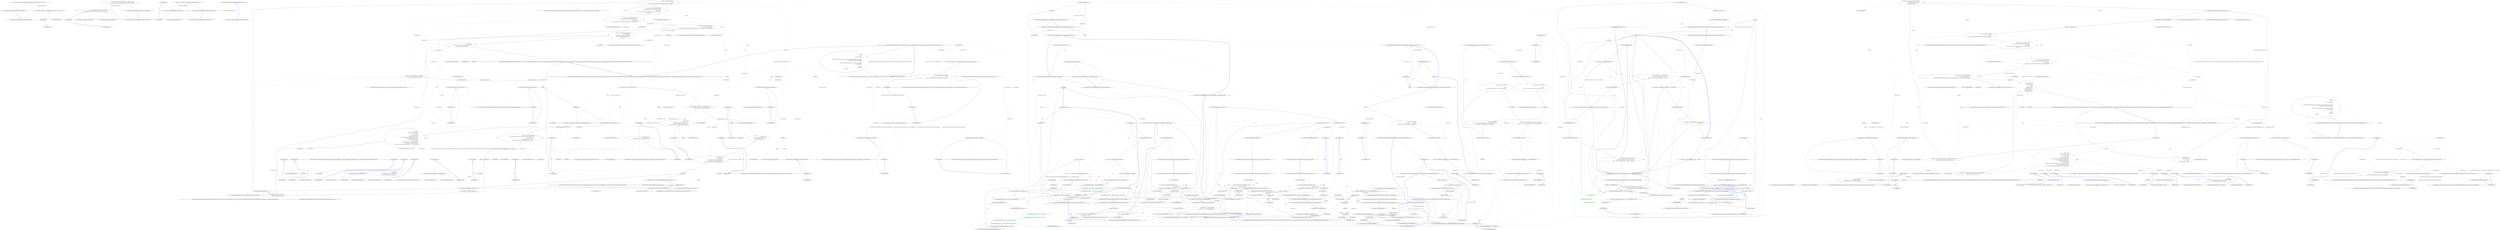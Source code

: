 digraph  {
m0_13 [cluster="CommandLine.Core.Specification.IsMinNotSpecified()", file="HelpTextTests.cs", label="Entry CommandLine.Core.Specification.IsMinNotSpecified()", span="76-76"];
m0_7 [cluster="CommandLine.Core.SpecificationGuards.GuardAgainstSequenceWithWrongRange()", file="HelpTextTests.cs", label="Entry CommandLine.Core.SpecificationGuards.GuardAgainstSequenceWithWrongRange()", span="21-21"];
m0_8 [cluster="CommandLine.Core.SpecificationGuards.GuardAgainstSequenceWithWrongRange()", file="HelpTextTests.cs", label="return spec => spec.ConversionType.ToDescriptor() == DescriptorType.Sequence\r\n                && !spec.IsMinNotSpecified() && !spec.IsMaxNotSpecified() && spec.Min > spec.Max;", span="23-24"];
m0_9 [cluster="CommandLine.Core.SpecificationGuards.GuardAgainstSequenceWithWrongRange()", file="HelpTextTests.cs", label="Exit CommandLine.Core.SpecificationGuards.GuardAgainstSequenceWithWrongRange()", span="21-21"];
m0_18 [cluster="lambda expression", file="HelpTextTests.cs", label="Entry lambda expression", span="29-29"];
m0_4 [cluster="lambda expression", file="HelpTextTests.cs", label="spec.ConversionType.ToDescriptor() == DescriptorType.Scalar && (spec.Min > 0 || spec.Max > 0)", span="18-18"];
m0_3 [cluster="lambda expression", file="HelpTextTests.cs", label="Entry lambda expression", span="18-18"];
m0_5 [cluster="lambda expression", file="HelpTextTests.cs", label="Exit lambda expression", span="18-18"];
m0_11 [cluster="lambda expression", file="HelpTextTests.cs", label="spec.ConversionType.ToDescriptor() == DescriptorType.Sequence\r\n                && !spec.IsMinNotSpecified() && !spec.IsMaxNotSpecified() && spec.Min > spec.Max", span="23-24"];
m0_10 [cluster="lambda expression", file="HelpTextTests.cs", label="Entry lambda expression", span="23-24"];
m0_12 [cluster="lambda expression", file="HelpTextTests.cs", label="Exit lambda expression", span="23-24"];
m0_19 [cluster="lambda expression", file="HelpTextTests.cs", label="spec.IsOption() && ((OptionSpecification)spec).LongName.Length == 1", span="29-29"];
m0_20 [cluster="lambda expression", file="HelpTextTests.cs", label="Exit lambda expression", span="29-29"];
m0_6 [cluster="System.Type.ToDescriptor()", file="HelpTextTests.cs", label="Entry System.Type.ToDescriptor()", span="22-22"];
m0_15 [cluster="CommandLine.Core.SpecificationGuards.GuardAgainstOneCharLongName()", file="HelpTextTests.cs", label="Entry CommandLine.Core.SpecificationGuards.GuardAgainstOneCharLongName()", span="27-27"];
m0_16 [cluster="CommandLine.Core.SpecificationGuards.GuardAgainstOneCharLongName()", file="HelpTextTests.cs", label="return spec => spec.IsOption() && ((OptionSpecification)spec).LongName.Length == 1;", span="29-29"];
m0_17 [cluster="CommandLine.Core.SpecificationGuards.GuardAgainstOneCharLongName()", file="HelpTextTests.cs", label="Exit CommandLine.Core.SpecificationGuards.GuardAgainstOneCharLongName()", span="27-27"];
m0_34 [cluster="Humanizer.Configuration.DefaultFormatter.DateHumanize_one_year_ago()", file="HelpTextTests.cs", label="Entry Humanizer.Configuration.DefaultFormatter.DateHumanize_one_year_ago()", span="61-61"];
m0_35 [cluster="Humanizer.Configuration.DefaultFormatter.DateHumanize_one_year_ago()", color=green, community=0, file="HelpTextTests.cs", label="0: return Resources.DateHumanize_one_year_ago;", span="63-63"];
m0_36 [cluster="Humanizer.Configuration.DefaultFormatter.DateHumanize_one_year_ago()", file="HelpTextTests.cs", label="Exit Humanizer.Configuration.DefaultFormatter.DateHumanize_one_year_ago()", span="61-61"];
m0_21 [cluster="CommandLine.Core.Specification.IsOption()", file="HelpTextTests.cs", label="Entry CommandLine.Core.Specification.IsOption()", span="11-11"];
m0_0 [cluster="CommandLine.Core.SpecificationGuards.GuardAgainstScalarWithRange()", file="HelpTextTests.cs", label="Entry CommandLine.Core.SpecificationGuards.GuardAgainstScalarWithRange()", span="16-16"];
m0_1 [cluster="CommandLine.Core.SpecificationGuards.GuardAgainstScalarWithRange()", file="HelpTextTests.cs", label="return spec => spec.ConversionType.ToDescriptor() == DescriptorType.Scalar && (spec.Min > 0 || spec.Max > 0);", span="18-18"];
m0_2 [cluster="CommandLine.Core.SpecificationGuards.GuardAgainstScalarWithRange()", file="HelpTextTests.cs", label="Exit CommandLine.Core.SpecificationGuards.GuardAgainstScalarWithRange()", span="16-16"];
m0_14 [cluster="CommandLine.Core.Specification.IsMaxNotSpecified()", file="HelpTextTests.cs", label="Entry CommandLine.Core.Specification.IsMaxNotSpecified()", span="81-81"];
m1_58 [cluster="CommandLine.Core.TokenPartitioner.Partition(System.Collections.Generic.IEnumerable<CommandLine.Core.Token>, System.Func<string, CSharpx.Maybe<CommandLine.Core.TypeDescriptor>>)", file="InstanceBuilderTests.cs", label="Entry CommandLine.Core.TokenPartitioner.Partition(System.Collections.Generic.IEnumerable<CommandLine.Core.Token>, System.Func<string, CSharpx.Maybe<CommandLine.Core.TypeDescriptor>>)", span="12-12"];
m1_48 [cluster="Unk.ThrowingValidate", file="InstanceBuilderTests.cs", label="Entry Unk.ThrowingValidate", span=""];
m1_68 [cluster="T.SetProperties<T>(System.Collections.Generic.IEnumerable<CommandLine.Core.SpecificationProperty>, System.Func<CommandLine.Core.SpecificationProperty, bool>, System.Func<CommandLine.Core.SpecificationProperty, object>)", file="InstanceBuilderTests.cs", label="Entry T.SetProperties<T>(System.Collections.Generic.IEnumerable<CommandLine.Core.SpecificationProperty>, System.Func<CommandLine.Core.SpecificationProperty, bool>, System.Func<CommandLine.Core.SpecificationProperty, object>)", span="71-71"];
m1_81 [cluster="NotParsed<T>.cstr", file="InstanceBuilderTests.cs", label="Entry NotParsed<T>.cstr", span=""];
m1_116 [cluster="string.MatchName(string, string, System.StringComparer)", file="InstanceBuilderTests.cs", label="Entry string.MatchName(string, string, System.StringComparer)", span="8-8"];
m1_3 [cluster="CommandLine.Core.InstanceBuilder.Build<T>(CSharpx.Maybe<System.Func<T>>, System.Func<System.Collections.Generic.IEnumerable<string>, System.Collections.Generic.IEnumerable<CommandLine.Core.OptionSpecification>, RailwaySharp.ErrorHandling.Result<System.Collections.Generic.IEnumerable<CommandLine.Core.Token>, CommandLine.Error>>, System.Collections.Generic.IEnumerable<string>, System.StringComparer, System.Globalization.CultureInfo)", file="InstanceBuilderTests.cs", label="Entry CommandLine.Core.InstanceBuilder.Build<T>(CSharpx.Maybe<System.Func<T>>, System.Func<System.Collections.Generic.IEnumerable<string>, System.Collections.Generic.IEnumerable<CommandLine.Core.OptionSpecification>, RailwaySharp.ErrorHandling.Result<System.Collections.Generic.IEnumerable<CommandLine.Core.Token>, CommandLine.Error>>, System.Collections.Generic.IEnumerable<string>, System.StringComparer, System.Globalization.CultureInfo)", span="35-35"];
m1_19 [cluster="CommandLine.Core.InstanceBuilder.Build<T>(CSharpx.Maybe<System.Func<T>>, System.Func<System.Collections.Generic.IEnumerable<string>, System.Collections.Generic.IEnumerable<CommandLine.Core.OptionSpecification>, RailwaySharp.ErrorHandling.Result<System.Collections.Generic.IEnumerable<CommandLine.Core.Token>, CommandLine.Error>>, System.Collections.Generic.IEnumerable<string>, System.StringComparer, System.Globalization.CultureInfo)", file="InstanceBuilderTests.cs", label="var typeInfo = factory.Return(f => f().GetType(), typeof(T))", span="42-42"];
m1_23 [cluster="CommandLine.Core.InstanceBuilder.Build<T>(CSharpx.Maybe<System.Func<T>>, System.Func<System.Collections.Generic.IEnumerable<string>, System.Collections.Generic.IEnumerable<CommandLine.Core.OptionSpecification>, RailwaySharp.ErrorHandling.Result<System.Collections.Generic.IEnumerable<CommandLine.Core.Token>, CommandLine.Error>>, System.Collections.Generic.IEnumerable<string>, System.StringComparer, System.Globalization.CultureInfo)", file="InstanceBuilderTests.cs", label="Func<T> makeDefault = () =>\r\n                typeof(T).IsMutable()\r\n                    ? factory.Return(f => f(), Activator.CreateInstance<T>())\r\n                    : ReflectionHelper.CreateDefaultImmutableInstance<T>(\r\n                        (from p in specProps select p.Specification.ConversionType).ToArray())", span="53-57"];
m1_24 [cluster="CommandLine.Core.InstanceBuilder.Build<T>(CSharpx.Maybe<System.Func<T>>, System.Func<System.Collections.Generic.IEnumerable<string>, System.Collections.Generic.IEnumerable<CommandLine.Core.OptionSpecification>, RailwaySharp.ErrorHandling.Result<System.Collections.Generic.IEnumerable<CommandLine.Core.Token>, CommandLine.Error>>, System.Collections.Generic.IEnumerable<string>, System.StringComparer, System.Globalization.CultureInfo)", file="InstanceBuilderTests.cs", label="arguments.Any()", span="59-59"];
m1_25 [cluster="CommandLine.Core.InstanceBuilder.Build<T>(CSharpx.Maybe<System.Func<T>>, System.Func<System.Collections.Generic.IEnumerable<string>, System.Collections.Generic.IEnumerable<CommandLine.Core.OptionSpecification>, RailwaySharp.ErrorHandling.Result<System.Collections.Generic.IEnumerable<CommandLine.Core.Token>, CommandLine.Error>>, System.Collections.Generic.IEnumerable<string>, System.StringComparer, System.Globalization.CultureInfo)", file="InstanceBuilderTests.cs", label="var preprocessorErrors = arguments.Preprocess(PreprocessorGuards.Lookup(nameComparer))", span="61-61"];
m1_28 [cluster="CommandLine.Core.InstanceBuilder.Build<T>(CSharpx.Maybe<System.Func<T>>, System.Func<System.Collections.Generic.IEnumerable<string>, System.Collections.Generic.IEnumerable<CommandLine.Core.OptionSpecification>, RailwaySharp.ErrorHandling.Result<System.Collections.Generic.IEnumerable<CommandLine.Core.Token>, CommandLine.Error>>, System.Collections.Generic.IEnumerable<string>, System.StringComparer, System.Globalization.CultureInfo)", file="InstanceBuilderTests.cs", label="var tokenizerResult = tokenizer(arguments, optionSpecs)", span="68-68"];
m1_30 [cluster="CommandLine.Core.InstanceBuilder.Build<T>(CSharpx.Maybe<System.Func<T>>, System.Func<System.Collections.Generic.IEnumerable<string>, System.Collections.Generic.IEnumerable<CommandLine.Core.OptionSpecification>, RailwaySharp.ErrorHandling.Result<System.Collections.Generic.IEnumerable<CommandLine.Core.Token>, CommandLine.Error>>, System.Collections.Generic.IEnumerable<string>, System.StringComparer, System.Globalization.CultureInfo)", file="InstanceBuilderTests.cs", label="var partitions = TokenPartitioner.Partition(\r\n                tokens,\r\n                name => TypeLookup.FindTypeDescriptorAndSibling(name, optionSpecs, nameComparer))", span="72-74"];
m1_31 [cluster="CommandLine.Core.InstanceBuilder.Build<T>(CSharpx.Maybe<System.Func<T>>, System.Func<System.Collections.Generic.IEnumerable<string>, System.Collections.Generic.IEnumerable<CommandLine.Core.OptionSpecification>, RailwaySharp.ErrorHandling.Result<System.Collections.Generic.IEnumerable<CommandLine.Core.Token>, CommandLine.Error>>, System.Collections.Generic.IEnumerable<string>, System.StringComparer, System.Globalization.CultureInfo)", file="InstanceBuilderTests.cs", label="var optionSpecPropsResult = OptionMapper.MapValues(\r\n                (from pt in specProps where pt.Specification.IsOption() select pt),\r\n                partitions.Options,\r\n                (vals, type, isScalar) => TypeConverter.ChangeType(vals, type, isScalar, parsingCulture),\r\n                nameComparer)", span="76-80"];
m1_32 [cluster="CommandLine.Core.InstanceBuilder.Build<T>(CSharpx.Maybe<System.Func<T>>, System.Func<System.Collections.Generic.IEnumerable<string>, System.Collections.Generic.IEnumerable<CommandLine.Core.OptionSpecification>, RailwaySharp.ErrorHandling.Result<System.Collections.Generic.IEnumerable<CommandLine.Core.Token>, CommandLine.Error>>, System.Collections.Generic.IEnumerable<string>, System.StringComparer, System.Globalization.CultureInfo)", file="InstanceBuilderTests.cs", label="var valueSpecPropsResult = ValueMapper.MapValues(\r\n                (from pt in specProps where pt.Specification.IsValue() select pt),\r\n                    partitions.Values,\r\n                (vals, type, isScalar) => TypeConverter.ChangeType(vals, type, isScalar, parsingCulture))", span="82-85"];
m1_33 [cluster="CommandLine.Core.InstanceBuilder.Build<T>(CSharpx.Maybe<System.Func<T>>, System.Func<System.Collections.Generic.IEnumerable<string>, System.Collections.Generic.IEnumerable<CommandLine.Core.OptionSpecification>, RailwaySharp.ErrorHandling.Result<System.Collections.Generic.IEnumerable<CommandLine.Core.Token>, CommandLine.Error>>, System.Collections.Generic.IEnumerable<string>, System.StringComparer, System.Globalization.CultureInfo)", file="InstanceBuilderTests.cs", label="var missingValueErrors = from token in partitions.Errors\r\n                                     select new MissingValueOptionError(\r\n                                         optionSpecs.Single(o => token.Text.MatchName(o.ShortName, o.LongName, nameComparer)).FromOptionSpecification())", span="87-89"];
m1_37 [cluster="CommandLine.Core.InstanceBuilder.Build<T>(CSharpx.Maybe<System.Func<T>>, System.Func<System.Collections.Generic.IEnumerable<string>, System.Collections.Generic.IEnumerable<CommandLine.Core.OptionSpecification>, RailwaySharp.ErrorHandling.Result<System.Collections.Generic.IEnumerable<CommandLine.Core.Token>, CommandLine.Error>>, System.Collections.Generic.IEnumerable<string>, System.StringComparer, System.Globalization.CultureInfo)", file="InstanceBuilderTests.cs", label="instance = factory.Return(f => f(), Activator.CreateInstance<T>())", span="97-97"];
m1_20 [cluster="CommandLine.Core.InstanceBuilder.Build<T>(CSharpx.Maybe<System.Func<T>>, System.Func<System.Collections.Generic.IEnumerable<string>, System.Collections.Generic.IEnumerable<CommandLine.Core.OptionSpecification>, RailwaySharp.ErrorHandling.Result<System.Collections.Generic.IEnumerable<CommandLine.Core.Token>, CommandLine.Error>>, System.Collections.Generic.IEnumerable<string>, System.StringComparer, System.Globalization.CultureInfo)", file="InstanceBuilderTests.cs", label="var specProps = typeInfo.GetSpecifications(pi => SpecificationProperty.Create(\r\n                    Specification.FromProperty(pi), pi, Maybe.Nothing<object>()))", span="44-45"];
m1_36 [cluster="CommandLine.Core.InstanceBuilder.Build<T>(CSharpx.Maybe<System.Func<T>>, System.Func<System.Collections.Generic.IEnumerable<string>, System.Collections.Generic.IEnumerable<CommandLine.Core.OptionSpecification>, RailwaySharp.ErrorHandling.Result<System.Collections.Generic.IEnumerable<CommandLine.Core.Token>, CommandLine.Error>>, System.Collections.Generic.IEnumerable<string>, System.StringComparer, System.Globalization.CultureInfo)", file="InstanceBuilderTests.cs", label="typeInfo.IsMutable()", span="95-95"];
m1_39 [cluster="CommandLine.Core.InstanceBuilder.Build<T>(CSharpx.Maybe<System.Func<T>>, System.Func<System.Collections.Generic.IEnumerable<string>, System.Collections.Generic.IEnumerable<CommandLine.Core.OptionSpecification>, RailwaySharp.ErrorHandling.Result<System.Collections.Generic.IEnumerable<CommandLine.Core.Token>, CommandLine.Error>>, System.Collections.Generic.IEnumerable<string>, System.StringComparer, System.Globalization.CultureInfo)", file="InstanceBuilderTests.cs", label="var ctor = typeInfo.GetConstructor((from sp in specProps select sp.Property.PropertyType).ToArray())", span="113-113"];
m1_21 [cluster="CommandLine.Core.InstanceBuilder.Build<T>(CSharpx.Maybe<System.Func<T>>, System.Func<System.Collections.Generic.IEnumerable<string>, System.Collections.Generic.IEnumerable<CommandLine.Core.OptionSpecification>, RailwaySharp.ErrorHandling.Result<System.Collections.Generic.IEnumerable<CommandLine.Core.Token>, CommandLine.Error>>, System.Collections.Generic.IEnumerable<string>, System.StringComparer, System.Globalization.CultureInfo)", file="InstanceBuilderTests.cs", label="var specs = from pt in specProps select pt.Specification", span="47-47"];
m1_22 [cluster="CommandLine.Core.InstanceBuilder.Build<T>(CSharpx.Maybe<System.Func<T>>, System.Func<System.Collections.Generic.IEnumerable<string>, System.Collections.Generic.IEnumerable<CommandLine.Core.OptionSpecification>, RailwaySharp.ErrorHandling.Result<System.Collections.Generic.IEnumerable<CommandLine.Core.Token>, CommandLine.Error>>, System.Collections.Generic.IEnumerable<string>, System.StringComparer, System.Globalization.CultureInfo)", file="InstanceBuilderTests.cs", label="var optionSpecs = specs\r\n                .ThrowingValidate(SpecificationGuards.Lookup)\r\n                .OfType<OptionSpecification>()", span="49-51"];
m1_27 [cluster="CommandLine.Core.InstanceBuilder.Build<T>(CSharpx.Maybe<System.Func<T>>, System.Func<System.Collections.Generic.IEnumerable<string>, System.Collections.Generic.IEnumerable<CommandLine.Core.OptionSpecification>, RailwaySharp.ErrorHandling.Result<System.Collections.Generic.IEnumerable<CommandLine.Core.Token>, CommandLine.Error>>, System.Collections.Generic.IEnumerable<string>, System.StringComparer, System.Globalization.CultureInfo)", file="InstanceBuilderTests.cs", label="return new NotParsed<T>(makeDefault().GetType(), preprocessorErrors);", span="64-64"];
m1_26 [cluster="CommandLine.Core.InstanceBuilder.Build<T>(CSharpx.Maybe<System.Func<T>>, System.Func<System.Collections.Generic.IEnumerable<string>, System.Collections.Generic.IEnumerable<CommandLine.Core.OptionSpecification>, RailwaySharp.ErrorHandling.Result<System.Collections.Generic.IEnumerable<CommandLine.Core.Token>, CommandLine.Error>>, System.Collections.Generic.IEnumerable<string>, System.StringComparer, System.Globalization.CultureInfo)", file="InstanceBuilderTests.cs", label="preprocessorErrors.Any()", span="62-62"];
m1_29 [cluster="CommandLine.Core.InstanceBuilder.Build<T>(CSharpx.Maybe<System.Func<T>>, System.Func<System.Collections.Generic.IEnumerable<string>, System.Collections.Generic.IEnumerable<CommandLine.Core.OptionSpecification>, RailwaySharp.ErrorHandling.Result<System.Collections.Generic.IEnumerable<CommandLine.Core.Token>, CommandLine.Error>>, System.Collections.Generic.IEnumerable<string>, System.StringComparer, System.Globalization.CultureInfo)", file="InstanceBuilderTests.cs", label="var tokens = tokenizerResult.SucceededWith()", span="70-70"];
m1_43 [cluster="CommandLine.Core.InstanceBuilder.Build<T>(CSharpx.Maybe<System.Func<T>>, System.Func<System.Collections.Generic.IEnumerable<string>, System.Collections.Generic.IEnumerable<CommandLine.Core.OptionSpecification>, RailwaySharp.ErrorHandling.Result<System.Collections.Generic.IEnumerable<CommandLine.Core.Token>, CommandLine.Error>>, System.Collections.Generic.IEnumerable<string>, System.StringComparer, System.Globalization.CultureInfo)", file="InstanceBuilderTests.cs", label="var allErrors = tokenizerResult.SuccessfulMessages()\r\n                .Concat(missingValueErrors)\r\n                .Concat(optionSpecPropsResult.SuccessfulMessages())\r\n                .Concat(valueSpecPropsResult.SuccessfulMessages())\r\n                .Concat(validationErrors)", span="125-129"];
m1_42 [cluster="CommandLine.Core.InstanceBuilder.Build<T>(CSharpx.Maybe<System.Func<T>>, System.Func<System.Collections.Generic.IEnumerable<string>, System.Collections.Generic.IEnumerable<CommandLine.Core.OptionSpecification>, RailwaySharp.ErrorHandling.Result<System.Collections.Generic.IEnumerable<CommandLine.Core.Token>, CommandLine.Error>>, System.Collections.Generic.IEnumerable<string>, System.StringComparer, System.Globalization.CultureInfo)", file="InstanceBuilderTests.cs", label="var validationErrors = specPropsWithValue.Validate(\r\n                SpecificationPropertyRules.Lookup(tokens))", span="122-123"];
m1_34 [cluster="CommandLine.Core.InstanceBuilder.Build<T>(CSharpx.Maybe<System.Func<T>>, System.Func<System.Collections.Generic.IEnumerable<string>, System.Collections.Generic.IEnumerable<CommandLine.Core.OptionSpecification>, RailwaySharp.ErrorHandling.Result<System.Collections.Generic.IEnumerable<CommandLine.Core.Token>, CommandLine.Error>>, System.Collections.Generic.IEnumerable<string>, System.StringComparer, System.Globalization.CultureInfo)", file="InstanceBuilderTests.cs", label="var specPropsWithValue = optionSpecPropsResult.SucceededWith()\r\n                .Concat(valueSpecPropsResult.SucceededWith())", span="91-92"];
m1_35 [cluster="CommandLine.Core.InstanceBuilder.Build<T>(CSharpx.Maybe<System.Func<T>>, System.Func<System.Collections.Generic.IEnumerable<string>, System.Collections.Generic.IEnumerable<CommandLine.Core.OptionSpecification>, RailwaySharp.ErrorHandling.Result<System.Collections.Generic.IEnumerable<CommandLine.Core.Token>, CommandLine.Error>>, System.Collections.Generic.IEnumerable<string>, System.StringComparer, System.Globalization.CultureInfo)", file="InstanceBuilderTests.cs", label="T instance", span="94-94"];
m1_38 [cluster="CommandLine.Core.InstanceBuilder.Build<T>(CSharpx.Maybe<System.Func<T>>, System.Func<System.Collections.Generic.IEnumerable<string>, System.Collections.Generic.IEnumerable<CommandLine.Core.OptionSpecification>, RailwaySharp.ErrorHandling.Result<System.Collections.Generic.IEnumerable<CommandLine.Core.Token>, CommandLine.Error>>, System.Collections.Generic.IEnumerable<string>, System.StringComparer, System.Globalization.CultureInfo)", file="InstanceBuilderTests.cs", label="instance = instance\r\n                    .SetProperties(specPropsWithValue,\r\n                        sp => sp.Value.IsJust(),\r\n                        sp => sp.Value.FromJust())\r\n                    .SetProperties(specPropsWithValue,\r\n                        sp => sp.Value.IsNothing() && sp.Specification.DefaultValue.IsJust(),\r\n                        sp => sp.Specification.DefaultValue.FromJust())\r\n                    .SetProperties(specPropsWithValue,\r\n                        sp => sp.Value.IsNothing()\r\n                            && sp.Specification.TargetType == TargetType.Sequence\r\n                            && sp.Specification.DefaultValue.MatchNothing(),\r\n                        sp => sp.Property.PropertyType.GetGenericArguments().Single().CreateEmptyArray())", span="98-109"];
m1_40 [cluster="CommandLine.Core.InstanceBuilder.Build<T>(CSharpx.Maybe<System.Func<T>>, System.Func<System.Collections.Generic.IEnumerable<string>, System.Collections.Generic.IEnumerable<CommandLine.Core.OptionSpecification>, RailwaySharp.ErrorHandling.Result<System.Collections.Generic.IEnumerable<CommandLine.Core.Token>, CommandLine.Error>>, System.Collections.Generic.IEnumerable<string>, System.StringComparer, System.Globalization.CultureInfo)", file="InstanceBuilderTests.cs", label="var values = (from prms in ctor.GetParameters()\r\n                              join sp in specPropsWithValue on prms.Name.ToLower() equals sp.Property.Name.ToLower()\r\n                              select sp.Value.Return(v => v,\r\n                                    sp.Specification.DefaultValue.Return(d => d,\r\n                                        sp.Specification.ConversionType.CreateDefaultForImmutable()))).ToArray()", span="114-118"];
m1_41 [cluster="CommandLine.Core.InstanceBuilder.Build<T>(CSharpx.Maybe<System.Func<T>>, System.Func<System.Collections.Generic.IEnumerable<string>, System.Collections.Generic.IEnumerable<CommandLine.Core.OptionSpecification>, RailwaySharp.ErrorHandling.Result<System.Collections.Generic.IEnumerable<CommandLine.Core.Token>, CommandLine.Error>>, System.Collections.Generic.IEnumerable<string>, System.StringComparer, System.Globalization.CultureInfo)", file="InstanceBuilderTests.cs", label="instance = (T)ctor.Invoke(values)", span="119-119"];
m1_44 [cluster="CommandLine.Core.InstanceBuilder.Build<T>(CSharpx.Maybe<System.Func<T>>, System.Func<System.Collections.Generic.IEnumerable<string>, System.Collections.Generic.IEnumerable<CommandLine.Core.OptionSpecification>, RailwaySharp.ErrorHandling.Result<System.Collections.Generic.IEnumerable<CommandLine.Core.Token>, CommandLine.Error>>, System.Collections.Generic.IEnumerable<string>, System.StringComparer, System.Globalization.CultureInfo)", file="InstanceBuilderTests.cs", label="return allErrors.Any()\r\n                ? (ParserResult<T>)new NotParsed<T>(instance.GetType(), allErrors)\r\n                : (ParserResult<T>)new Parsed<T>(instance);", span="131-133"];
m1_45 [cluster="CommandLine.Core.InstanceBuilder.Build<T>(CSharpx.Maybe<System.Func<T>>, System.Func<System.Collections.Generic.IEnumerable<string>, System.Collections.Generic.IEnumerable<CommandLine.Core.OptionSpecification>, RailwaySharp.ErrorHandling.Result<System.Collections.Generic.IEnumerable<CommandLine.Core.Token>, CommandLine.Error>>, System.Collections.Generic.IEnumerable<string>, System.StringComparer, System.Globalization.CultureInfo)", file="InstanceBuilderTests.cs", label="Exit CommandLine.Core.InstanceBuilder.Build<T>(CSharpx.Maybe<System.Func<T>>, System.Func<System.Collections.Generic.IEnumerable<string>, System.Collections.Generic.IEnumerable<CommandLine.Core.OptionSpecification>, RailwaySharp.ErrorHandling.Result<System.Collections.Generic.IEnumerable<CommandLine.Core.Token>, CommandLine.Error>>, System.Collections.Generic.IEnumerable<string>, System.StringComparer, System.Globalization.CultureInfo)", span="35-35"];
m1_87 [cluster="Unk.GetType", file="InstanceBuilderTests.cs", label="Entry Unk.GetType", span=""];
m1_71 [cluster="Unk.GetParameters", file="InstanceBuilderTests.cs", label="Entry Unk.GetParameters", span=""];
m1_109 [cluster="CommandLine.Core.TypeConverter.ChangeType(System.Collections.Generic.IEnumerable<string>, System.Type, bool, System.Globalization.CultureInfo)", file="InstanceBuilderTests.cs", label="Entry CommandLine.Core.TypeConverter.ChangeType(System.Collections.Generic.IEnumerable<string>, System.Type, bool, System.Globalization.CultureInfo)", span="13-13"];
m1_10 [cluster="CommandLine.Core.Tokenizer.ExplodeOptionList(RailwaySharp.ErrorHandling.Result<System.Collections.Generic.IEnumerable<CommandLine.Core.Token>, CommandLine.Error>, System.Func<string, CSharpx.Maybe<char>>)", file="InstanceBuilderTests.cs", label="Entry CommandLine.Core.Tokenizer.ExplodeOptionList(RailwaySharp.ErrorHandling.Result<System.Collections.Generic.IEnumerable<CommandLine.Core.Token>, CommandLine.Error>, System.Func<string, CSharpx.Maybe<char>>)", span="46-46"];
m1_98 [cluster="Unk.>", file="InstanceBuilderTests.cs", label="Entry Unk.>", span=""];
m1_80 [cluster="Unk.Any", file="InstanceBuilderTests.cs", label="Entry Unk.Any", span=""];
m1_18 [cluster="CommandLine.Core.NameLookup.HavingSeparator(string, System.Collections.Generic.IEnumerable<CommandLine.Core.OptionSpecification>, System.StringComparer)", file="InstanceBuilderTests.cs", label="Entry CommandLine.Core.NameLookup.HavingSeparator(string, System.Collections.Generic.IEnumerable<CommandLine.Core.OptionSpecification>, System.StringComparer)", span="16-16"];
m1_61 [cluster="CommandLine.Core.Specification.IsValue()", file="InstanceBuilderTests.cs", label="Entry CommandLine.Core.Specification.IsValue()", span="15-15"];
m1_77 [cluster="System.Collections.Generic.IEnumerable<CommandLine.Core.SpecificationProperty>.Validate(System.Collections.Generic.IEnumerable<System.Func<System.Collections.Generic.IEnumerable<CommandLine.Core.SpecificationProperty>, System.Collections.Generic.IEnumerable<CommandLine.Error>>>)", file="InstanceBuilderTests.cs", label="Entry System.Collections.Generic.IEnumerable<CommandLine.Core.SpecificationProperty>.Validate(System.Collections.Generic.IEnumerable<System.Func<System.Collections.Generic.IEnumerable<CommandLine.Core.SpecificationProperty>, System.Collections.Generic.IEnumerable<CommandLine.Error>>>)", span="40-40"];
m1_14 [cluster="CommandLine.Core.NameLookup.Contains(string, System.Collections.Generic.IEnumerable<CommandLine.Core.OptionSpecification>, System.StringComparer)", file="InstanceBuilderTests.cs", label="Entry CommandLine.Core.NameLookup.Contains(string, System.Collections.Generic.IEnumerable<CommandLine.Core.OptionSpecification>, System.StringComparer)", span="11-11"];
m1_70 [cluster="Unk.GetConstructor", file="InstanceBuilderTests.cs", label="Entry Unk.GetConstructor", span=""];
m1_63 [cluster="Unk.Single", file="InstanceBuilderTests.cs", label="Entry Unk.Single", span=""];
m1_75 [cluster="Unk.Invoke", file="InstanceBuilderTests.cs", label="Entry Unk.Invoke", span=""];
m1_50 [cluster="System.Collections.Generic.IEnumerable<TSource>.Any<TSource>()", file="InstanceBuilderTests.cs", label="Entry System.Collections.Generic.IEnumerable<TSource>.Any<TSource>()", span="0-0"];
m1_54 [cluster="System.Func<TResult>.Invoke()", file="InstanceBuilderTests.cs", label="Entry System.Func<TResult>.Invoke()", span="0-0"];
m1_76 [cluster="CommandLine.Core.SpecificationPropertyRules.Lookup(System.Collections.Generic.IEnumerable<CommandLine.Core.Token>)", file="InstanceBuilderTests.cs", label="Entry CommandLine.Core.SpecificationPropertyRules.Lookup(System.Collections.Generic.IEnumerable<CommandLine.Core.Token>)", span="12-12"];
m1_99 [cluster="lambda expression", file="InstanceBuilderTests.cs", label="Entry lambda expression", span="55-55"];
m1_5 [cluster="lambda expression", file="InstanceBuilderTests.cs", label="var tokens = Tokenizer.Tokenize(args, name => NameLookup.Contains(name, optionSpecs, nameComparer))", span="24-24"];
m1_12 [cluster="lambda expression", file="InstanceBuilderTests.cs", label="NameLookup.Contains(name, optionSpecs, nameComparer)", span="24-24"];
m1_6 [cluster="lambda expression", file="InstanceBuilderTests.cs", label="var explodedTokens = Tokenizer.ExplodeOptionList(\r\n                            tokens,\r\n                            name => NameLookup.HavingSeparator(name, optionSpecs, nameComparer))", span="25-27"];
m1_16 [cluster="lambda expression", file="InstanceBuilderTests.cs", label="NameLookup.HavingSeparator(name, optionSpecs, nameComparer)", span="27-27"];
m1_4 [cluster="lambda expression", file="InstanceBuilderTests.cs", label="Entry lambda expression", span="22-29"];
m1_11 [cluster="lambda expression", file="InstanceBuilderTests.cs", label="Entry lambda expression", span="24-24"];
m1_7 [cluster="lambda expression", file="InstanceBuilderTests.cs", label="return explodedTokens;", span="28-28"];
m1_15 [cluster="lambda expression", file="InstanceBuilderTests.cs", label="Entry lambda expression", span="27-27"];
m1_8 [cluster="lambda expression", file="InstanceBuilderTests.cs", label="Exit lambda expression", span="22-29"];
m1_13 [cluster="lambda expression", file="InstanceBuilderTests.cs", label="Exit lambda expression", span="24-24"];
m1_17 [cluster="lambda expression", file="InstanceBuilderTests.cs", label="Exit lambda expression", span="27-27"];
m1_95 [cluster="lambda expression", file="InstanceBuilderTests.cs", label="typeof(T).IsMutable()\r\n                    ? factory.Return(f => f(), Activator.CreateInstance<T>())\r\n                    : ReflectionHelper.CreateDefaultImmutableInstance<T>(\r\n                        (from p in specProps select p.Specification.ConversionType).ToArray())", span="54-57"];
m1_103 [cluster="lambda expression", file="InstanceBuilderTests.cs", label="TypeLookup.FindTypeDescriptorAndSibling(name, optionSpecs, nameComparer)", span="74-74"];
m1_107 [cluster="lambda expression", file="InstanceBuilderTests.cs", label="TypeConverter.ChangeType(vals, type, isScalar, parsingCulture)", span="79-79"];
m1_111 [cluster="lambda expression", file="InstanceBuilderTests.cs", label="TypeConverter.ChangeType(vals, type, isScalar, parsingCulture)", span="85-85"];
m1_114 [cluster="lambda expression", file="InstanceBuilderTests.cs", label="token.Text.MatchName(o.ShortName, o.LongName, nameComparer)", span="89-89"];
m1_83 [cluster="lambda expression", file="InstanceBuilderTests.cs", label="Entry lambda expression", span="42-42"];
m1_88 [cluster="lambda expression", file="InstanceBuilderTests.cs", label="Entry lambda expression", span="44-45"];
m1_102 [cluster="lambda expression", file="InstanceBuilderTests.cs", label="Entry lambda expression", span="74-74"];
m1_106 [cluster="lambda expression", file="InstanceBuilderTests.cs", label="Entry lambda expression", span="79-79"];
m1_110 [cluster="lambda expression", file="InstanceBuilderTests.cs", label="Entry lambda expression", span="85-85"];
m1_113 [cluster="lambda expression", file="InstanceBuilderTests.cs", label="Entry lambda expression", span="89-89"];
m1_117 [cluster="lambda expression", file="InstanceBuilderTests.cs", label="Entry lambda expression", span="97-97"];
m1_145 [cluster="lambda expression", file="InstanceBuilderTests.cs", label="Entry lambda expression", span="116-116"];
m1_148 [cluster="lambda expression", file="InstanceBuilderTests.cs", label="Entry lambda expression", span="117-117"];
m1_120 [cluster="lambda expression", file="InstanceBuilderTests.cs", label="Entry lambda expression", span="100-100"];
m1_124 [cluster="lambda expression", file="InstanceBuilderTests.cs", label="Entry lambda expression", span="101-101"];
m1_128 [cluster="lambda expression", file="InstanceBuilderTests.cs", label="Entry lambda expression", span="103-103"];
m1_132 [cluster="lambda expression", file="InstanceBuilderTests.cs", label="Entry lambda expression", span="104-104"];
m1_135 [cluster="lambda expression", file="InstanceBuilderTests.cs", label="Entry lambda expression", span="106-108"];
m1_139 [cluster="lambda expression", file="InstanceBuilderTests.cs", label="Entry lambda expression", span="109-109"];
m1_84 [cluster="lambda expression", file="InstanceBuilderTests.cs", label="f().GetType()", span="42-42"];
m1_85 [cluster="lambda expression", file="InstanceBuilderTests.cs", label="Exit lambda expression", span="42-42"];
m1_89 [cluster="lambda expression", file="InstanceBuilderTests.cs", label="SpecificationProperty.Create(\r\n                    Specification.FromProperty(pi), pi, Maybe.Nothing<object>())", span="44-45"];
m1_90 [cluster="lambda expression", file="InstanceBuilderTests.cs", label="Exit lambda expression", span="44-45"];
m1_94 [cluster="lambda expression", file="InstanceBuilderTests.cs", label="Entry lambda expression", span="53-57"];
m1_96 [cluster="lambda expression", file="InstanceBuilderTests.cs", label="Exit lambda expression", span="53-57"];
m1_100 [cluster="lambda expression", file="InstanceBuilderTests.cs", label="f()", span="55-55"];
m1_101 [cluster="lambda expression", file="InstanceBuilderTests.cs", label="Exit lambda expression", span="55-55"];
m1_104 [cluster="lambda expression", file="InstanceBuilderTests.cs", label="Exit lambda expression", span="74-74"];
m1_108 [cluster="lambda expression", file="InstanceBuilderTests.cs", label="Exit lambda expression", span="79-79"];
m1_112 [cluster="lambda expression", file="InstanceBuilderTests.cs", label="Exit lambda expression", span="85-85"];
m1_115 [cluster="lambda expression", file="InstanceBuilderTests.cs", label="Exit lambda expression", span="89-89"];
m1_118 [cluster="lambda expression", file="InstanceBuilderTests.cs", label="f()", span="97-97"];
m1_119 [cluster="lambda expression", file="InstanceBuilderTests.cs", label="Exit lambda expression", span="97-97"];
m1_121 [cluster="lambda expression", file="InstanceBuilderTests.cs", label="sp.Value.IsJust()", span="100-100"];
m1_122 [cluster="lambda expression", file="InstanceBuilderTests.cs", label="Exit lambda expression", span="100-100"];
m1_125 [cluster="lambda expression", file="InstanceBuilderTests.cs", label="sp.Value.FromJust()", span="101-101"];
m1_126 [cluster="lambda expression", file="InstanceBuilderTests.cs", label="Exit lambda expression", span="101-101"];
m1_129 [cluster="lambda expression", file="InstanceBuilderTests.cs", label="sp.Value.IsNothing() && sp.Specification.DefaultValue.IsJust()", span="103-103"];
m1_130 [cluster="lambda expression", file="InstanceBuilderTests.cs", label="Exit lambda expression", span="103-103"];
m1_133 [cluster="lambda expression", file="InstanceBuilderTests.cs", label="sp.Specification.DefaultValue.FromJust()", span="104-104"];
m1_134 [cluster="lambda expression", file="InstanceBuilderTests.cs", label="Exit lambda expression", span="104-104"];
m1_136 [cluster="lambda expression", file="InstanceBuilderTests.cs", label="sp.Value.IsNothing()\r\n                            && sp.Specification.TargetType == TargetType.Sequence\r\n                            && sp.Specification.DefaultValue.MatchNothing()", span="106-108"];
m1_137 [cluster="lambda expression", file="InstanceBuilderTests.cs", label="Exit lambda expression", span="106-108"];
m1_140 [cluster="lambda expression", file="InstanceBuilderTests.cs", label="sp.Property.PropertyType.GetGenericArguments().Single().CreateEmptyArray()", span="109-109"];
m1_141 [cluster="lambda expression", file="InstanceBuilderTests.cs", label="Exit lambda expression", span="109-109"];
m1_146 [cluster="lambda expression", file="InstanceBuilderTests.cs", label=v, span="116-116"];
m1_147 [cluster="lambda expression", file="InstanceBuilderTests.cs", label="Exit lambda expression", span="116-116"];
m1_149 [cluster="lambda expression", file="InstanceBuilderTests.cs", label=d, span="117-117"];
m1_150 [cluster="lambda expression", file="InstanceBuilderTests.cs", label="Exit lambda expression", span="117-117"];
m1_55 [cluster="object.GetType()", file="InstanceBuilderTests.cs", label="Entry object.GetType()", span="0-0"];
m1_52 [cluster="System.Collections.Generic.IEnumerable<string>.Preprocess(System.Collections.Generic.IEnumerable<System.Func<System.Collections.Generic.IEnumerable<string>, System.Collections.Generic.IEnumerable<CommandLine.Error>>>)", file="InstanceBuilderTests.cs", label="Entry System.Collections.Generic.IEnumerable<string>.Preprocess(System.Collections.Generic.IEnumerable<System.Func<System.Collections.Generic.IEnumerable<string>, System.Collections.Generic.IEnumerable<CommandLine.Error>>>)", span="11-11"];
m1_62 [cluster="CommandLine.MissingValueOptionError.MissingValueOptionError(CommandLine.NameInfo)", file="InstanceBuilderTests.cs", label="Entry CommandLine.MissingValueOptionError.MissingValueOptionError(CommandLine.NameInfo)", span="269-269"];
m1_0 [cluster="CommandLine.Core.InstanceBuilder.Build<T>(CSharpx.Maybe<System.Func<T>>, System.Collections.Generic.IEnumerable<string>, System.StringComparer, System.Globalization.CultureInfo)", file="InstanceBuilderTests.cs", label="Entry CommandLine.Core.InstanceBuilder.Build<T>(CSharpx.Maybe<System.Func<T>>, System.Collections.Generic.IEnumerable<string>, System.StringComparer, System.Globalization.CultureInfo)", span="14-14"];
m1_1 [cluster="CommandLine.Core.InstanceBuilder.Build<T>(CSharpx.Maybe<System.Func<T>>, System.Collections.Generic.IEnumerable<string>, System.StringComparer, System.Globalization.CultureInfo)", file="InstanceBuilderTests.cs", label="return Build(\r\n                factory,\r\n                (args, optionSpecs) =>\r\n                    {\r\n                        var tokens = Tokenizer.Tokenize(args, name => NameLookup.Contains(name, optionSpecs, nameComparer));\r\n                        var explodedTokens = Tokenizer.ExplodeOptionList(\r\n                            tokens,\r\n                            name => NameLookup.HavingSeparator(name, optionSpecs, nameComparer));\r\n                        return explodedTokens;\r\n                    },\r\n                arguments,\r\n                nameComparer,\r\n                parsingCulture);", span="20-32"];
m1_2 [cluster="CommandLine.Core.InstanceBuilder.Build<T>(CSharpx.Maybe<System.Func<T>>, System.Collections.Generic.IEnumerable<string>, System.StringComparer, System.Globalization.CultureInfo)", file="InstanceBuilderTests.cs", label="Exit CommandLine.Core.InstanceBuilder.Build<T>(CSharpx.Maybe<System.Func<T>>, System.Collections.Generic.IEnumerable<string>, System.StringComparer, System.Globalization.CultureInfo)", span="14-14"];
m1_47 [cluster="Unk.GetSpecifications", file="InstanceBuilderTests.cs", label="Entry Unk.GetSpecifications", span=""];
m1_74 [cluster="Unk.CreateDefaultForImmutable", file="InstanceBuilderTests.cs", label="Entry Unk.CreateDefaultForImmutable", span=""];
m1_78 [cluster="RailwaySharp.ErrorHandling.Result<TSuccess, TMessage>.SuccessfulMessages<TSuccess, TMessage>()", file="InstanceBuilderTests.cs", label="Entry RailwaySharp.ErrorHandling.Result<TSuccess, TMessage>.SuccessfulMessages<TSuccess, TMessage>()", span="12-12"];
m1_79 [cluster="Unk.Concat", file="InstanceBuilderTests.cs", label="Entry Unk.Concat", span=""];
m1_82 [cluster="CommandLine.Parsed<T>.Parsed(T)", file="InstanceBuilderTests.cs", label="Entry CommandLine.Parsed<T>.Parsed(T)", span="108-108"];
m1_143 [cluster="System.Collections.Generic.IEnumerable<TSource>.Single<TSource>()", file="InstanceBuilderTests.cs", label="Entry System.Collections.Generic.IEnumerable<TSource>.Single<TSource>()", span="0-0"];
m1_144 [cluster="System.Type.CreateEmptyArray()", file="InstanceBuilderTests.cs", label="Entry System.Type.CreateEmptyArray()", span="114-114"];
m1_73 [cluster="string.ToLower()", file="InstanceBuilderTests.cs", label="Entry string.ToLower()", span="0-0"];
m1_53 [cluster="CommandLine.NotParsed<T>.NotParsed(System.Type, System.Collections.Generic.IEnumerable<CommandLine.Error>)", file="InstanceBuilderTests.cs", label="Entry CommandLine.NotParsed<T>.NotParsed(System.Type, System.Collections.Generic.IEnumerable<CommandLine.Error>)", span="178-178"];
m1_142 [cluster="System.Type.GetGenericArguments()", file="InstanceBuilderTests.cs", label="Entry System.Type.GetGenericArguments()", span="0-0"];
m1_9 [cluster="CommandLine.Core.Tokenizer.Tokenize(System.Collections.Generic.IEnumerable<string>, System.Func<string, bool>)", file="InstanceBuilderTests.cs", label="Entry CommandLine.Core.Tokenizer.Tokenize(System.Collections.Generic.IEnumerable<string>, System.Func<string, bool>)", span="13-13"];
m1_46 [cluster="Unk.Return", file="InstanceBuilderTests.cs", label="Entry Unk.Return", span=""];
m1_91 [cluster="CommandLine.Core.Specification.FromProperty(System.Reflection.PropertyInfo)", file="InstanceBuilderTests.cs", label="Entry CommandLine.Core.Specification.FromProperty(System.Reflection.PropertyInfo)", span="105-105"];
m1_105 [cluster="CommandLine.Core.TypeLookup.FindTypeDescriptorAndSibling(string, System.Collections.Generic.IEnumerable<CommandLine.Core.OptionSpecification>, System.StringComparer)", file="InstanceBuilderTests.cs", label="Entry CommandLine.Core.TypeLookup.FindTypeDescriptorAndSibling(string, System.Collections.Generic.IEnumerable<CommandLine.Core.OptionSpecification>, System.StringComparer)", span="23-23"];
m1_86 [cluster="Unk.f", file="InstanceBuilderTests.cs", label="Entry Unk.f", span=""];
m1_67 [cluster="System.Activator.CreateInstance<T>()", file="InstanceBuilderTests.cs", label="Entry System.Activator.CreateInstance<T>()", span="0-0"];
m1_57 [cluster="RailwaySharp.ErrorHandling.Result<TSuccess, TMessage>.SucceededWith<TSuccess, TMessage>()", file="InstanceBuilderTests.cs", label="Entry RailwaySharp.ErrorHandling.Result<TSuccess, TMessage>.SucceededWith<TSuccess, TMessage>()", span="653-653"];
m1_59 [cluster="CommandLine.Core.Specification.IsOption()", file="InstanceBuilderTests.cs", label="Entry CommandLine.Core.Specification.IsOption()", span="10-10"];
m1_92 [cluster="CSharpx.Maybe.Nothing<T>()", file="InstanceBuilderTests.cs", label="Entry CSharpx.Maybe.Nothing<T>()", span="116-116"];
m1_127 [cluster="CSharpx.Maybe<T>.FromJust<T>()", file="InstanceBuilderTests.cs", label="Entry CSharpx.Maybe<T>.FromJust<T>()", span="342-342"];
m1_131 [cluster="CSharpx.Maybe<T>.IsNothing<T>()", file="InstanceBuilderTests.cs", label="Entry CSharpx.Maybe<T>.IsNothing<T>()", span="334-334"];
m1_138 [cluster="CSharpx.Maybe<T>.MatchNothing()", file="InstanceBuilderTests.cs", label="Entry CSharpx.Maybe<T>.MatchNothing()", span="57-57"];
m1_97 [cluster="System.Type.IsMutable()", file="InstanceBuilderTests.cs", label="Entry System.Type.IsMutable()", span="128-128"];
m1_93 [cluster="CommandLine.Core.SpecificationProperty.Create(CommandLine.Core.Specification, System.Reflection.PropertyInfo, CSharpx.Maybe<object>)", file="InstanceBuilderTests.cs", label="Entry CommandLine.Core.SpecificationProperty.Create(CommandLine.Core.Specification, System.Reflection.PropertyInfo, CSharpx.Maybe<object>)", span="21-21"];
m1_72 [cluster="Unk.ToLower", file="InstanceBuilderTests.cs", label="Entry Unk.ToLower", span=""];
m1_49 [cluster="System.Collections.IEnumerable.OfType<TResult>()", file="InstanceBuilderTests.cs", label="Entry System.Collections.IEnumerable.OfType<TResult>()", span="0-0"];
m1_51 [cluster="CommandLine.Core.PreprocessorGuards.Lookup(System.StringComparer)", file="InstanceBuilderTests.cs", label="Entry CommandLine.Core.PreprocessorGuards.Lookup(System.StringComparer)", span="11-11"];
m1_66 [cluster="Unk.IsMutable", file="InstanceBuilderTests.cs", label="Entry Unk.IsMutable", span=""];
m1_69 [cluster="Unk.ToArray", file="InstanceBuilderTests.cs", label="Entry Unk.ToArray", span=""];
m1_123 [cluster="CSharpx.Maybe<T>.IsJust<T>()", file="InstanceBuilderTests.cs", label="Entry CSharpx.Maybe<T>.IsJust<T>()", span="326-326"];
m1_64 [cluster="Unk.FromOptionSpecification", file="InstanceBuilderTests.cs", label="Entry Unk.FromOptionSpecification", span=""];
m1_56 [cluster="System.Func<T1, T2, TResult>.Invoke(T1, T2)", file="InstanceBuilderTests.cs", label="Entry System.Func<T1, T2, TResult>.Invoke(T1, T2)", span="0-0"];
m1_65 [cluster="System.Collections.Generic.IEnumerable<TSource>.Concat<TSource>(System.Collections.Generic.IEnumerable<TSource>)", file="InstanceBuilderTests.cs", label="Entry System.Collections.Generic.IEnumerable<TSource>.Concat<TSource>(System.Collections.Generic.IEnumerable<TSource>)", span="0-0"];
m1_60 [cluster="Unk.MapValues", file="InstanceBuilderTests.cs", label="Entry Unk.MapValues", span=""];
m1_151 [file="InstanceBuilderTests.cs", label="System.StringComparer", span=""];
m1_152 [file="InstanceBuilderTests.cs", label="System.Collections.Generic.IEnumerable<CommandLine.Core.OptionSpecification>", span=""];
m1_153 [file="InstanceBuilderTests.cs", label="CSharpx.Maybe<System.Func<T>>", span=""];
m1_154 [file="InstanceBuilderTests.cs", label=specProps, span=""];
m1_155 [file="InstanceBuilderTests.cs", label="System.StringComparer", span=""];
m1_156 [file="InstanceBuilderTests.cs", label=optionSpecs, span=""];
m1_157 [file="InstanceBuilderTests.cs", label="System.Globalization.CultureInfo", span=""];
m1_158 [file="InstanceBuilderTests.cs", label=token, span=""];
m2_0 [cluster="CommandLine.Core.SpecificationExtensions.IsOption(CommandLine.Core.Specification)", file="ParserTests.cs", label="Entry CommandLine.Core.SpecificationExtensions.IsOption(CommandLine.Core.Specification)", span="10-10"];
m2_4 [cluster="CommandLine.Core.SpecificationExtensions.IsValue(CommandLine.Core.Specification)", file="ParserTests.cs", label="return specification.Tag == SpecificationType.Value;", span="17-17"];
m2_1 [cluster="CommandLine.Core.SpecificationExtensions.IsOption(CommandLine.Core.Specification)", file="ParserTests.cs", label="return specification.Tag == SpecificationType.Option;", span="12-12"];
m2_3 [cluster="CommandLine.Core.SpecificationExtensions.IsValue(CommandLine.Core.Specification)", file="ParserTests.cs", label="Entry CommandLine.Core.SpecificationExtensions.IsValue(CommandLine.Core.Specification)", span="15-15"];
m2_5 [cluster="CommandLine.Core.SpecificationExtensions.IsValue(CommandLine.Core.Specification)", file="ParserTests.cs", label="Exit CommandLine.Core.SpecificationExtensions.IsValue(CommandLine.Core.Specification)", span="15-15"];
m2_2 [cluster="CommandLine.Core.SpecificationExtensions.IsOption(CommandLine.Core.Specification)", file="ParserTests.cs", label="Exit CommandLine.Core.SpecificationExtensions.IsOption(CommandLine.Core.Specification)", span="10-10"];
m2_6 [cluster="CommandLine.Core.SpecificationExtensions.WithLongName(CommandLine.Core.OptionSpecification, string)", file="ParserTests.cs", label="Entry CommandLine.Core.SpecificationExtensions.WithLongName(CommandLine.Core.OptionSpecification, string)", span="20-20"];
m2_162 [cluster="CommandLine.Tests.Unit.ParserTests.Implicit_help_screen_in_verb_scenario()", file="ParserTests.cs", label="Entry CommandLine.Tests.Unit.ParserTests.Implicit_help_screen_in_verb_scenario()", span="251-251"];
m2_173 [cluster="CommandLine.Tests.Unit.ParserTests.Implicit_help_screen_in_verb_scenario()", color=green, community=0, file="ParserTests.cs", label="0: lines[4].ShouldBeEquivalentTo(''add       Add file contents to the index.'')", span="268-268"];
m2_168 [cluster="CommandLine.Tests.Unit.ParserTests.Implicit_help_screen_in_verb_scenario()", file="ParserTests.cs", label="var lines = result.ToNotEmptyLines().TrimStringArray()", span="263-263"];
m2_172 [cluster="CommandLine.Tests.Unit.ParserTests.Implicit_help_screen_in_verb_scenario()", file="ParserTests.cs", label="lines[3].ShouldBeEquivalentTo(''No verb selected.'')", span="267-267"];
m2_174 [cluster="CommandLine.Tests.Unit.ParserTests.Implicit_help_screen_in_verb_scenario()", color=green, community=0, file="ParserTests.cs", label="0: lines[5].ShouldBeEquivalentTo(''commit    Record changes to the repository.'')", span="269-269"];
m2_175 [cluster="CommandLine.Tests.Unit.ParserTests.Implicit_help_screen_in_verb_scenario()", color=green, community=0, file="ParserTests.cs", label="0: lines[6].ShouldBeEquivalentTo(''clone     Clone a repository into a new directory.'')", span="270-270"];
m2_176 [cluster="CommandLine.Tests.Unit.ParserTests.Implicit_help_screen_in_verb_scenario()", color=green, community=0, file="ParserTests.cs", label="0: lines[7].ShouldBeEquivalentTo(''help      Display more information on a specific command.'')", span="271-271"];
m2_166 [cluster="CommandLine.Tests.Unit.ParserTests.Implicit_help_screen_in_verb_scenario()", file="ParserTests.cs", label="var result = help.ToString()", span="259-259"];
m2_167 [cluster="CommandLine.Tests.Unit.ParserTests.Implicit_help_screen_in_verb_scenario()", file="ParserTests.cs", label="result.Length.Should().BeGreaterThan(0)", span="262-262"];
m2_169 [cluster="CommandLine.Tests.Unit.ParserTests.Implicit_help_screen_in_verb_scenario()", file="ParserTests.cs", label="lines[0].Should().StartWithEquivalent(''CommandLine'')", span="264-264"];
m2_170 [cluster="CommandLine.Tests.Unit.ParserTests.Implicit_help_screen_in_verb_scenario()", file="ParserTests.cs", label="lines[1].ShouldBeEquivalentTo(''Copyright (c) 2005 - 2015 Giacomo Stelluti Scala'')", span="265-265"];
m2_171 [cluster="CommandLine.Tests.Unit.ParserTests.Implicit_help_screen_in_verb_scenario()", file="ParserTests.cs", label="lines[2].ShouldBeEquivalentTo(''ERROR(S):'')", span="266-266"];
m2_163 [cluster="CommandLine.Tests.Unit.ParserTests.Implicit_help_screen_in_verb_scenario()", file="ParserTests.cs", label="var help = new StringWriter()", span="254-254"];
m2_165 [cluster="CommandLine.Tests.Unit.ParserTests.Implicit_help_screen_in_verb_scenario()", file="ParserTests.cs", label="sut.ParseArguments<AddOptions, CommitOptions, CloneOptions>(new string [] { })", span="258-258"];
m2_164 [cluster="CommandLine.Tests.Unit.ParserTests.Implicit_help_screen_in_verb_scenario()", file="ParserTests.cs", label="var sut = new Parser(config => config.HelpWriter = help)", span="255-255"];
m2_177 [cluster="CommandLine.Tests.Unit.ParserTests.Implicit_help_screen_in_verb_scenario()", file="ParserTests.cs", label="Exit CommandLine.Tests.Unit.ParserTests.Implicit_help_screen_in_verb_scenario()", span="251-251"];
m2_100 [cluster="CommandLine.Tests.Unit.ParserTests.Explicit_help_request_with_immutable_instance_generates_help_requested_error()", file="ParserTests.cs", label="Entry CommandLine.Tests.Unit.ParserTests.Explicit_help_request_with_immutable_instance_generates_help_requested_error()", span="184-184"];
m2_105 [cluster="CommandLine.Tests.Unit.ParserTests.Explicit_help_request_with_immutable_instance_generates_help_requested_error()", file="ParserTests.cs", label="((NotParsed<FakeImmutableOptions>)result).Errors.Should().ContainSingle(e => e.Equals(expectedError))", span="195-195"];
m2_104 [cluster="CommandLine.Tests.Unit.ParserTests.Explicit_help_request_with_immutable_instance_generates_help_requested_error()", file="ParserTests.cs", label="((NotParsed<FakeImmutableOptions>)result).Errors.Should().HaveCount(x => x == 1)", span="194-194"];
m2_101 [cluster="CommandLine.Tests.Unit.ParserTests.Explicit_help_request_with_immutable_instance_generates_help_requested_error()", file="ParserTests.cs", label="var expectedError = new HelpRequestedError()", span="187-187"];
m2_103 [cluster="CommandLine.Tests.Unit.ParserTests.Explicit_help_request_with_immutable_instance_generates_help_requested_error()", file="ParserTests.cs", label="var result = sut.ParseArguments<FakeImmutableOptions>(new[] { ''--help'' })", span="191-191"];
m2_102 [cluster="CommandLine.Tests.Unit.ParserTests.Explicit_help_request_with_immutable_instance_generates_help_requested_error()", file="ParserTests.cs", label="var sut = new Parser()", span="188-188"];
m2_106 [cluster="CommandLine.Tests.Unit.ParserTests.Explicit_help_request_with_immutable_instance_generates_help_requested_error()", file="ParserTests.cs", label="Exit CommandLine.Tests.Unit.ParserTests.Explicit_help_request_with_immutable_instance_generates_help_requested_error()", span="184-184"];
m2_8 [cluster="CommandLine.Core.SpecificationExtensions.WithLongName(CommandLine.Core.OptionSpecification, string)", file="ParserTests.cs", label="Exit CommandLine.Core.SpecificationExtensions.WithLongName(CommandLine.Core.OptionSpecification, string)", span="20-20"];
m2_38 [cluster="CommandLine.Tests.Unit.ParserTests.Parse_options()", file="ParserTests.cs", label="var expectedOptions = new FakeOptions\r\n                {\r\n                    StringValue = ''strvalue'', IntSequence = new[] { 1, 2, 3 }\r\n                }", span="66-69"];
m2_39 [cluster="CommandLine.Tests.Unit.ParserTests.Parse_options()", file="ParserTests.cs", label="var sut = new Parser()", span="70-70"];
m2_41 [cluster="CommandLine.Tests.Unit.ParserTests.Parse_options()", file="ParserTests.cs", label="result.Value.ShouldBeEquivalentTo(expectedOptions)", span="76-76"];
m2_42 [cluster="CommandLine.Tests.Unit.ParserTests.Parse_options()", file="ParserTests.cs", label="Exit CommandLine.Tests.Unit.ParserTests.Parse_options()", span="63-63"];
m2_40 [cluster="CommandLine.Tests.Unit.ParserTests.Parse_options()", file="ParserTests.cs", label="var result = sut.ParseArguments<FakeOptions>(new[] { ''--stringvalue=strvalue'', ''-i1'', ''2'', ''3'' })", span="73-73"];
m2_43 [cluster="CommandLine.Tests.Fakes.FakeOptions.FakeOptions()", file="ParserTests.cs", label="Entry CommandLine.Tests.Fakes.FakeOptions.FakeOptions()", span="6-6"];
m2_44 [cluster="CommandLine.Parser.Parser()", file="ParserTests.cs", label="Entry CommandLine.Parser.Parser()", span="25-25"];
m2_79 [cluster="CommandLine.Tests.Fakes.CloneOptions.CloneOptions()", file="ParserTests.cs", label="Entry CommandLine.Tests.Fakes.CloneOptions.CloneOptions()", span="33-33"];
m2_35 [cluster="lambda expression", file="ParserTests.cs", label="with.HelpWriter = writer", span="51-51"];
m2_118 [cluster="CommandLine.Tests.Unit.ParserTests.Explicit_help_request_with_immutable_instance_generates_help_screen()", file="ParserTests.cs", label="Entry CommandLine.Tests.Unit.ParserTests.Explicit_help_request_with_immutable_instance_generates_help_screen()", span="200-200"];
m2_122 [cluster="CommandLine.Tests.Unit.ParserTests.Explicit_help_request_with_immutable_instance_generates_help_screen()", file="ParserTests.cs", label="var result = help.ToString()", span="208-208"];
m2_123 [cluster="CommandLine.Tests.Unit.ParserTests.Explicit_help_request_with_immutable_instance_generates_help_screen()", file="ParserTests.cs", label="result.Length.Should().BeGreaterThan(0)", span="211-211"];
m2_119 [cluster="CommandLine.Tests.Unit.ParserTests.Explicit_help_request_with_immutable_instance_generates_help_screen()", file="ParserTests.cs", label="var help = new StringWriter()", span="203-203"];
m2_121 [cluster="CommandLine.Tests.Unit.ParserTests.Explicit_help_request_with_immutable_instance_generates_help_screen()", file="ParserTests.cs", label="sut.ParseArguments<FakeImmutableOptions>(new[] { ''--help'' })", span="207-207"];
m2_120 [cluster="CommandLine.Tests.Unit.ParserTests.Explicit_help_request_with_immutable_instance_generates_help_screen()", file="ParserTests.cs", label="var sut = new Parser(config => config.HelpWriter = help)", span="204-204"];
m2_124 [cluster="CommandLine.Tests.Unit.ParserTests.Explicit_help_request_with_immutable_instance_generates_help_screen()", file="ParserTests.cs", label="Exit CommandLine.Tests.Unit.ParserTests.Explicit_help_request_with_immutable_instance_generates_help_screen()", span="200-200"];
m2_11 [cluster="CommandLine.Core.SpecificationExtensions.ThrowingValidate(System.Collections.Generic.IEnumerable<CommandLine.Core.Specification>, System.Collections.Generic.IEnumerable<System.Tuple<System.Func<CommandLine.Core.Specification, bool>, string>>)", file="ParserTests.cs", label=guardsLookup, span="39-39"];
m2_46 [cluster="CommandLine.Core.SpecificationExtensions.HavingMin(CommandLine.Core.Specification, System.Func<int, bool>)", file="ParserTests.cs", label="Entry CommandLine.Core.SpecificationExtensions.HavingMin(CommandLine.Core.Specification, System.Func<int, bool>)", span="84-84"];
m2_50 [cluster="CommandLine.Core.SpecificationExtensions.HavingMin(CommandLine.Core.Specification, System.Func<int, bool>)", file="ParserTests.cs", label="return false;", span="91-91"];
m2_47 [cluster="CommandLine.Core.SpecificationExtensions.HavingMin(CommandLine.Core.Specification, System.Func<int, bool>)", file="ParserTests.cs", label="int min", span="86-86"];
m2_49 [cluster="CommandLine.Core.SpecificationExtensions.HavingMin(CommandLine.Core.Specification, System.Func<int, bool>)", file="ParserTests.cs", label="return predicate(min);", span="89-89"];
m2_48 [cluster="CommandLine.Core.SpecificationExtensions.HavingMin(CommandLine.Core.Specification, System.Func<int, bool>)", file="ParserTests.cs", label="specification.Min.MatchJust(out min)", span="87-87"];
m2_51 [cluster="CommandLine.Core.SpecificationExtensions.HavingMin(CommandLine.Core.Specification, System.Func<int, bool>)", file="ParserTests.cs", label="Exit CommandLine.Core.SpecificationExtensions.HavingMin(CommandLine.Core.Specification, System.Func<int, bool>)", span="84-84"];
m2_110 [cluster="Unk.ContainSingle", file="ParserTests.cs", label="Entry Unk.ContainSingle", span=""];
m2_64 [cluster="Unk.>", file="ParserTests.cs", label="Entry Unk.>", span=""];
m2_37 [cluster="CommandLine.Tests.Unit.ParserTests.Parse_options()", file="ParserTests.cs", label="Entry CommandLine.Tests.Unit.ParserTests.Parse_options()", span="63-63"];
m2_33 [cluster="CommandLine.Core.SpecificationExtensions.CountOfMaxNumberOfValues(CommandLine.Core.Specification)", file="ParserTests.cs", label="Exit CommandLine.Core.SpecificationExtensions.CountOfMaxNumberOfValues(CommandLine.Core.Specification)", span="50-50"];
m2_17 [cluster="CommandLine.Tests.Unit.ParserTests.When_HelpWriter_is_set_help_screen_is_generated_in_verbs_scenario()", file="ParserTests.cs", label="var sut = new Parser(with => with.HelpWriter = writer)", span="35-35"];
m2_22 [cluster="CommandLine.Core.SpecificationExtensions.CountOfMaxNumberOfValues(CommandLine.Core.Specification)", file="ParserTests.cs", label="Entry CommandLine.Core.SpecificationExtensions.CountOfMaxNumberOfValues(CommandLine.Core.Specification)", span="50-50"];
m2_16 [cluster="CommandLine.Tests.Unit.ParserTests.When_HelpWriter_is_set_help_screen_is_generated_in_verbs_scenario()", file="ParserTests.cs", label="var writer = new StringWriter()", span="34-34"];
m2_21 [cluster="CommandLine.Tests.Unit.ParserTests.When_HelpWriter_is_set_help_screen_is_generated_in_verbs_scenario()", file="ParserTests.cs", label="Exit CommandLine.Tests.Unit.ParserTests.When_HelpWriter_is_set_help_screen_is_generated_in_verbs_scenario()", span="31-31"];
m2_154 [cluster="System.Collections.Generic.IEnumerable<string>.TrimStringArray()", file="ParserTests.cs", label="Entry System.Collections.Generic.IEnumerable<string>.TrimStringArray()", span="15-15"];
m2_83 [cluster="CommandLine.Tests.Unit.ParserTests.Parse_verbs_using_generic_overload()", file="ParserTests.cs", label="Entry CommandLine.Tests.Unit.ParserTests.Parse_verbs_using_generic_overload()", span="147-147"];
m2_88 [cluster="CommandLine.Tests.Unit.ParserTests.Parse_verbs_using_generic_overload()", file="ParserTests.cs", label="result.Value.ShouldBeEquivalentTo(expectedOptions, o => o.RespectingRuntimeTypes())", span="163-163"];
m2_84 [cluster="CommandLine.Tests.Unit.ParserTests.Parse_verbs_using_generic_overload()", file="ParserTests.cs", label="var expectedOptions = new CloneOptions\r\n            {\r\n                Quiet = true,\r\n                Urls = new[] { ''http://gsscoder.github.com/'', ''http://yes-to-nooo.github.com/'' }\r\n            }", span="150-154"];
m2_86 [cluster="CommandLine.Tests.Unit.ParserTests.Parse_verbs_using_generic_overload()", file="ParserTests.cs", label="var result = sut.ParseArguments<AddOptions, CommitOptions, CloneOptions>(\r\n                new[] { ''clone'', ''-q'', ''http://gsscoder.github.com/'', ''http://yes-to-nooo.github.com/'' })", span="158-159"];
m2_87 [cluster="CommandLine.Tests.Unit.ParserTests.Parse_verbs_using_generic_overload()", file="ParserTests.cs", label="Assert.IsType<CloneOptions>(result.Value)", span="162-162"];
m2_85 [cluster="CommandLine.Tests.Unit.ParserTests.Parse_verbs_using_generic_overload()", file="ParserTests.cs", label="var sut = new Parser()", span="155-155"];
m2_89 [cluster="CommandLine.Tests.Unit.ParserTests.Parse_verbs_using_generic_overload()", file="ParserTests.cs", label="Exit CommandLine.Tests.Unit.ParserTests.Parse_verbs_using_generic_overload()", span="147-147"];
m2_10 [cluster="System.IO.StringWriter.ToString()", file="ParserTests.cs", label="Entry System.IO.StringWriter.ToString()", span="0-0"];
m2_12 [cluster="lambda expression", file="ParserTests.cs", label="Entry lambda expression", span="19-19"];
m2_14 [cluster="lambda expression", file="ParserTests.cs", label="Exit lambda expression", span="19-19"];
m2_13 [cluster="lambda expression", file="ParserTests.cs", label="with.HelpWriter = writer", span="19-19"];
m2_15 [cluster="CommandLine.Tests.Unit.ParserTests.When_HelpWriter_is_set_help_screen_is_generated_in_verbs_scenario()", file="ParserTests.cs", label="Entry CommandLine.Tests.Unit.ParserTests.When_HelpWriter_is_set_help_screen_is_generated_in_verbs_scenario()", span="31-31"];
m2_7 [cluster="System.IO.StringWriter.StringWriter()", file="ParserTests.cs", label="Entry System.IO.StringWriter.StringWriter()", span="0-0"];
m2_56 [cluster="CommandLine.Core.SpecificationExtensions.HavingMax(CommandLine.Core.Specification, System.Func<int, bool>)", file="ParserTests.cs", label="return false;", span="101-101"];
m2_61 [cluster="CommandLine.Tests.Unit.ParserTests.Parse_options_with_double_dash_in_verbs_scenario()", file="ParserTests.cs", label="result.Value.ShouldBeEquivalentTo(expectedOptions, o => o.RespectingRuntimeTypes())", span="120-120"];
m2_57 [cluster="CommandLine.Core.SpecificationExtensions.HavingMax(CommandLine.Core.Specification, System.Func<int, bool>)", file="ParserTests.cs", label="Exit CommandLine.Core.SpecificationExtensions.HavingMax(CommandLine.Core.Specification, System.Func<int, bool>)", span="94-94"];
m2_59 [cluster="CommandLine.Tests.Unit.ParserTests.Parse_options_with_double_dash_in_verbs_scenario()", file="ParserTests.cs", label="var result = sut.ParseArguments(\r\n                new[] { ''add'', ''-p'', ''--'', ''--strange-fn'' },\r\n                typeof(AddOptions), typeof(CommitOptions), typeof(CloneOptions))", span="114-116"];
m2_60 [cluster="CommandLine.Tests.Unit.ParserTests.Parse_options_with_double_dash_in_verbs_scenario()", file="ParserTests.cs", label="Assert.IsType<AddOptions>(result.Value)", span="119-119"];
m2_58 [cluster="CommandLine.Tests.Unit.ParserTests.Parse_options_with_double_dash_in_verbs_scenario()", file="ParserTests.cs", label=guard, span=""];
m2_62 [cluster="CommandLine.Tests.Unit.ParserTests.Parse_options_with_double_dash_in_verbs_scenario()", file="ParserTests.cs", label="Exit CommandLine.Tests.Unit.ParserTests.Parse_options_with_double_dash_in_verbs_scenario()", span="103-103"];
m2_125 [cluster="Unk.BeGreaterThan", file="ParserTests.cs", label="Entry Unk.BeGreaterThan", span=""];
m2_23 [cluster="lambda expression", file="ParserTests.cs", label="Entry lambda expression", span="35-35"];
m2_29 [cluster="CommandLine.Tests.Unit.ParserTests.When_HelpWriter_is_set_help_screen_is_generated_in_verbs_scenario_using_generic_overload()", file="ParserTests.cs", label="sut.ParseArguments<AddOptions, CommitOptions, CloneOptions>(new string[] { })", span="54-54"];
m2_24 [cluster="lambda expression", file="ParserTests.cs", label="with.HelpWriter = writer", span="35-35"];
m2_26 [cluster="CommandLine.Tests.Unit.ParserTests.When_HelpWriter_is_set_help_screen_is_generated_in_verbs_scenario_using_generic_overload()", file="ParserTests.cs", label="Entry CommandLine.Tests.Unit.ParserTests.When_HelpWriter_is_set_help_screen_is_generated_in_verbs_scenario_using_generic_overload()", span="47-47"];
m2_25 [cluster="lambda expression", file="ParserTests.cs", label="Exit lambda expression", span="35-35"];
m2_27 [cluster="CommandLine.Tests.Unit.ParserTests.When_HelpWriter_is_set_help_screen_is_generated_in_verbs_scenario_using_generic_overload()", file="ParserTests.cs", label="var writer = new StringWriter()", span="50-50"];
m2_28 [cluster="CommandLine.Tests.Unit.ParserTests.When_HelpWriter_is_set_help_screen_is_generated_in_verbs_scenario_using_generic_overload()", file="ParserTests.cs", label="var sut = new Parser(with => with.HelpWriter = writer)", span="51-51"];
m2_30 [cluster="CommandLine.Tests.Unit.ParserTests.When_HelpWriter_is_set_help_screen_is_generated_in_verbs_scenario_using_generic_overload()", file="ParserTests.cs", label="var text = writer.ToString()", span="57-57"];
m2_32 [cluster="CommandLine.Tests.Unit.ParserTests.When_HelpWriter_is_set_help_screen_is_generated_in_verbs_scenario_using_generic_overload()", file="ParserTests.cs", label="Exit CommandLine.Tests.Unit.ParserTests.When_HelpWriter_is_set_help_screen_is_generated_in_verbs_scenario_using_generic_overload()", span="47-47"];
m2_31 [cluster="CommandLine.Tests.Unit.ParserTests.When_HelpWriter_is_set_help_screen_is_generated_in_verbs_scenario_using_generic_overload()", file="ParserTests.cs", label="Assert.True(text.Length > 0)", span="58-58"];
m2_129 [cluster="CommandLine.Tests.Unit.ParserTests.Explicit_version_request_generates_version_requested_error()", file="ParserTests.cs", label="Entry CommandLine.Tests.Unit.ParserTests.Explicit_version_request_generates_version_requested_error()", span="216-216"];
m2_134 [cluster="CommandLine.Tests.Unit.ParserTests.Explicit_version_request_generates_version_requested_error()", file="ParserTests.cs", label="((NotParsed<FakeOptions>)result).Errors.Should().ContainSingle(e => e.Equals(expectedError))", span="227-227"];
m2_133 [cluster="CommandLine.Tests.Unit.ParserTests.Explicit_version_request_generates_version_requested_error()", file="ParserTests.cs", label="((NotParsed<FakeOptions>)result).Errors.Should().HaveCount(x => x == 1)", span="226-226"];
m2_130 [cluster="CommandLine.Tests.Unit.ParserTests.Explicit_version_request_generates_version_requested_error()", file="ParserTests.cs", label="var expectedError = new VersionRequestedError()", span="219-219"];
m2_132 [cluster="CommandLine.Tests.Unit.ParserTests.Explicit_version_request_generates_version_requested_error()", file="ParserTests.cs", label="var result = sut.ParseArguments<FakeOptions>(new[] { ''--version'' })", span="223-223"];
m2_131 [cluster="CommandLine.Tests.Unit.ParserTests.Explicit_version_request_generates_version_requested_error()", file="ParserTests.cs", label="var sut = new Parser()", span="220-220"];
m2_135 [cluster="CommandLine.Tests.Unit.ParserTests.Explicit_version_request_generates_version_requested_error()", file="ParserTests.cs", label="Exit CommandLine.Tests.Unit.ParserTests.Explicit_version_request_generates_version_requested_error()", span="216-216"];
m2_71 [cluster="Unk.RespectingRuntimeTypes", file="ParserTests.cs", label="Entry Unk.RespectingRuntimeTypes", span=""];
m2_136 [cluster="CommandLine.VersionRequestedError.VersionRequestedError()", file="ParserTests.cs", label="Entry CommandLine.VersionRequestedError.VersionRequestedError()", span="421-421"];
m2_181 [cluster="CommandLine.Tests.Unit.ParserTests.Double_dash_help_dispalys_verbs_index_in_verbs_scenario()", file="ParserTests.cs", label="Entry CommandLine.Tests.Unit.ParserTests.Double_dash_help_dispalys_verbs_index_in_verbs_scenario()", span="276-276"];
m2_191 [cluster="CommandLine.Tests.Unit.ParserTests.Double_dash_help_dispalys_verbs_index_in_verbs_scenario()", color=green, community=0, file="ParserTests.cs", label="0: lines[3].ShouldBeEquivalentTo(''commit    Record changes to the repository.'')", span="292-292"];
m2_187 [cluster="CommandLine.Tests.Unit.ParserTests.Double_dash_help_dispalys_verbs_index_in_verbs_scenario()", file="ParserTests.cs", label="var lines = result.ToNotEmptyLines().TrimStringArray()", span="288-288"];
m2_190 [cluster="CommandLine.Tests.Unit.ParserTests.Double_dash_help_dispalys_verbs_index_in_verbs_scenario()", file="ParserTests.cs", label="lines[2].ShouldBeEquivalentTo(''add       Add file contents to the index.'')", span="291-291"];
m2_192 [cluster="CommandLine.Tests.Unit.ParserTests.Double_dash_help_dispalys_verbs_index_in_verbs_scenario()", color=green, community=0, file="ParserTests.cs", label="0: lines[4].ShouldBeEquivalentTo(''clone     Clone a repository into a new directory.'')", span="293-293"];
m2_193 [cluster="CommandLine.Tests.Unit.ParserTests.Double_dash_help_dispalys_verbs_index_in_verbs_scenario()", color=green, community=0, file="ParserTests.cs", label="0: lines[5].ShouldBeEquivalentTo(''help      Display more information on a specific command.'')", span="294-294"];
m2_189 [cluster="CommandLine.Tests.Unit.ParserTests.Double_dash_help_dispalys_verbs_index_in_verbs_scenario()", file="ParserTests.cs", label="lines[1].ShouldBeEquivalentTo(''Copyright (c) 2005 - 2015 Giacomo Stelluti Scala'')", span="290-290"];
m2_185 [cluster="CommandLine.Tests.Unit.ParserTests.Double_dash_help_dispalys_verbs_index_in_verbs_scenario()", file="ParserTests.cs", label="var result = help.ToString()", span="284-284"];
m2_186 [cluster="CommandLine.Tests.Unit.ParserTests.Double_dash_help_dispalys_verbs_index_in_verbs_scenario()", file="ParserTests.cs", label="result.Length.Should().BeGreaterThan(0)", span="287-287"];
m2_188 [cluster="CommandLine.Tests.Unit.ParserTests.Double_dash_help_dispalys_verbs_index_in_verbs_scenario()", file="ParserTests.cs", label="lines[0].Should().StartWithEquivalent(''CommandLine'')", span="289-289"];
m2_182 [cluster="CommandLine.Tests.Unit.ParserTests.Double_dash_help_dispalys_verbs_index_in_verbs_scenario()", file="ParserTests.cs", label="var help = new StringWriter()", span="279-279"];
m2_184 [cluster="CommandLine.Tests.Unit.ParserTests.Double_dash_help_dispalys_verbs_index_in_verbs_scenario()", file="ParserTests.cs", label="sut.ParseArguments<AddOptions, CommitOptions, CloneOptions>(new [] { ''--help'' })", span="283-283"];
m2_183 [cluster="CommandLine.Tests.Unit.ParserTests.Double_dash_help_dispalys_verbs_index_in_verbs_scenario()", file="ParserTests.cs", label="var sut = new Parser(config => config.HelpWriter = help)", span="280-280"];
m2_194 [cluster="CommandLine.Tests.Unit.ParserTests.Double_dash_help_dispalys_verbs_index_in_verbs_scenario()", file="ParserTests.cs", label="Exit CommandLine.Tests.Unit.ParserTests.Double_dash_help_dispalys_verbs_index_in_verbs_scenario()", span="276-276"];
m2_208 [cluster="lambda expression", file="ParserTests.cs", label="Entry lambda expression", span="305-305"];
m2_19 [cluster="CommandLine.Tests.Unit.ParserTests.When_HelpWriter_is_set_help_screen_is_generated_in_verbs_scenario()", file="ParserTests.cs", label="var text = writer.ToString()", span="41-41"];
m2_18 [cluster="CommandLine.Tests.Unit.ParserTests.When_HelpWriter_is_set_help_screen_is_generated_in_verbs_scenario()", file="ParserTests.cs", label="sut.ParseArguments(new string[] { }, typeof(AddOptions), typeof(CommitOptions), typeof(CloneOptions))", span="38-38"];
m2_20 [cluster="CommandLine.Tests.Unit.ParserTests.When_HelpWriter_is_set_help_screen_is_generated_in_verbs_scenario()", file="ParserTests.cs", label="Assert.True(text.Length > 0)", span="42-42"];
m2_68 [cluster="lambda expression", file="ParserTests.cs", label="Entry lambda expression", span="120-120"];
m2_80 [cluster="lambda expression", file="ParserTests.cs", label="Entry lambda expression", span="142-142"];
m2_90 [cluster="lambda expression", file="ParserTests.cs", label="Entry lambda expression", span="163-163"];
m2_179 [cluster="lambda expression", file="ParserTests.cs", label="config.HelpWriter = help", span="255-255"];
m2_70 [cluster="lambda expression", file="ParserTests.cs", label="Exit lambda expression", span="120-120"];
m2_69 [cluster="lambda expression", file="ParserTests.cs", label="o.RespectingRuntimeTypes()", span="120-120"];
m2_82 [cluster="lambda expression", file="ParserTests.cs", label="Exit lambda expression", span="142-142"];
m2_81 [cluster="lambda expression", file="ParserTests.cs", label="o.RespectingRuntimeTypes()", span="142-142"];
m2_92 [cluster="lambda expression", file="ParserTests.cs", label="Exit lambda expression", span="163-163"];
m2_91 [cluster="lambda expression", file="ParserTests.cs", label="o.RespectingRuntimeTypes()", span="163-163"];
m2_196 [cluster="lambda expression", file="ParserTests.cs", label="config.HelpWriter = help", span="280-280"];
m2_178 [cluster="lambda expression", file="ParserTests.cs", label="Entry lambda expression", span="255-255"];
m2_180 [cluster="lambda expression", file="ParserTests.cs", label="Exit lambda expression", span="255-255"];
m2_114 [cluster="lambda expression", file="ParserTests.cs", label="Entry lambda expression", span="195-195"];
m2_111 [cluster="lambda expression", file="ParserTests.cs", label="Entry lambda expression", span="194-194"];
m2_140 [cluster="lambda expression", file="ParserTests.cs", label="Entry lambda expression", span="227-227"];
m2_137 [cluster="lambda expression", file="ParserTests.cs", label="Entry lambda expression", span="226-226"];
m2_159 [cluster="lambda expression", file="ParserTests.cs", label="Entry lambda expression", span="245-245"];
m2_211 [cluster="lambda expression", file="ParserTests.cs", label="Entry lambda expression", span="314-314"];
m2_54 [cluster="CommandLine.Core.SpecificationExtensions.HavingMax(CommandLine.Core.Specification, System.Func<int, bool>)", file="ParserTests.cs", label="specification.Max.MatchJust(out max)", span="97-97"];
m2_66 [cluster="lambda expression", file="ParserTests.cs", label="with.EnableDashDash = true", span="111-111"];
m2_195 [cluster="lambda expression", file="ParserTests.cs", label="Entry lambda expression", span="280-280"];
m2_197 [cluster="lambda expression", file="ParserTests.cs", label="Exit lambda expression", span="280-280"];
m2_127 [cluster="lambda expression", file="ParserTests.cs", label="config.HelpWriter = help", span="204-204"];
m2_157 [cluster="lambda expression", file="ParserTests.cs", label="config.HelpWriter = help", span="236-236"];
m2_209 [cluster="lambda expression", file="ParserTests.cs", label="config.HelpWriter = help", span="305-305"];
m2_115 [cluster="lambda expression", file="ParserTests.cs", label="e.Equals(expectedError)", span="195-195"];
m2_116 [cluster="lambda expression", file="ParserTests.cs", label="Exit lambda expression", span="195-195"];
m2_113 [cluster="lambda expression", file="ParserTests.cs", label="Exit lambda expression", span="194-194"];
m2_112 [cluster="lambda expression", file="ParserTests.cs", label="x == 1", span="194-194"];
m2_141 [cluster="lambda expression", file="ParserTests.cs", label="e.Equals(expectedError)", span="227-227"];
m2_142 [cluster="lambda expression", file="ParserTests.cs", label="Exit lambda expression", span="227-227"];
m2_139 [cluster="lambda expression", file="ParserTests.cs", label="Exit lambda expression", span="226-226"];
m2_138 [cluster="lambda expression", file="ParserTests.cs", label="x == 1", span="226-226"];
m2_161 [cluster="lambda expression", file="ParserTests.cs", label="Exit lambda expression", span="245-245"];
m2_160 [cluster="lambda expression", file="ParserTests.cs", label="x == 1", span="245-245"];
m2_213 [cluster="lambda expression", file="ParserTests.cs", label="Exit lambda expression", span="314-314"];
m2_212 [cluster="lambda expression", file="ParserTests.cs", label="x == 1", span="314-314"];
m2_53 [cluster="CommandLine.Core.SpecificationExtensions.HavingMax(CommandLine.Core.Specification, System.Func<int, bool>)", file="ParserTests.cs", label="int max", span="96-96"];
m2_55 [cluster="CommandLine.Core.SpecificationExtensions.HavingMax(CommandLine.Core.Specification, System.Func<int, bool>)", file="ParserTests.cs", label="return predicate(max);", span="99-99"];
m2_65 [cluster="lambda expression", file="ParserTests.cs", label="Entry lambda expression", span="111-111"];
m2_67 [cluster="lambda expression", file="ParserTests.cs", label="Exit lambda expression", span="111-111"];
m2_34 [cluster="System.Type.ToDescriptorKind()", file="ParserTests.cs", label="Entry System.Type.ToDescriptorKind()", span="22-22"];
m2_36 [cluster="CommandLine.Infrastructure.Maybe<T>.MatchJust(out T)", file="ParserTests.cs", label="Entry CommandLine.Infrastructure.Maybe<T>.MatchJust(out T)", span="31-31"];
m2_126 [cluster="lambda expression", file="ParserTests.cs", label="Entry lambda expression", span="204-204"];
m2_128 [cluster="lambda expression", file="ParserTests.cs", label="Exit lambda expression", span="204-204"];
m2_156 [cluster="lambda expression", file="ParserTests.cs", label="Entry lambda expression", span="236-236"];
m2_158 [cluster="lambda expression", file="ParserTests.cs", label="Exit lambda expression", span="236-236"];
m2_210 [cluster="lambda expression", file="ParserTests.cs", label="Exit lambda expression", span="305-305"];
m2_108 [cluster="Unk.Should", file="ParserTests.cs", label="Entry Unk.Should", span=""];
m2_117 [cluster="Unk.Equals", file="ParserTests.cs", label="Entry Unk.Equals", span=""];
m2_155 [cluster="Unk.StartWithEquivalent", file="ParserTests.cs", label="Entry Unk.StartWithEquivalent", span=""];
m2_109 [cluster="Unk.HaveCount", file="ParserTests.cs", label="Entry Unk.HaveCount", span=""];
m2_63 [cluster="CommandLine.Tests.Fakes.AddOptions.AddOptions()", file="ParserTests.cs", label="Entry CommandLine.Tests.Fakes.AddOptions.AddOptions()", span="7-7"];
m2_99 [cluster="CommandLine.Tests.Fakes.FakeImmutableOptions.FakeImmutableOptions(string, System.Collections.Generic.IEnumerable<int>, bool, long)", file="ParserTests.cs", label="Entry CommandLine.Tests.Fakes.FakeImmutableOptions.FakeImmutableOptions(string, System.Collections.Generic.IEnumerable<int>, bool, long)", span="13-13"];
m2_143 [cluster="CommandLine.Tests.Unit.ParserTests.Explicit_version_request_generates_version_info_screen()", file="ParserTests.cs", label="Entry CommandLine.Tests.Unit.ParserTests.Explicit_version_request_generates_version_info_screen()", span="232-232"];
m2_149 [cluster="CommandLine.Tests.Unit.ParserTests.Explicit_version_request_generates_version_info_screen()", file="ParserTests.cs", label="var lines = result.ToNotEmptyLines().TrimStringArray()", span="244-244"];
m2_147 [cluster="CommandLine.Tests.Unit.ParserTests.Explicit_version_request_generates_version_info_screen()", file="ParserTests.cs", label="var result = help.ToString()", span="240-240"];
m2_148 [cluster="CommandLine.Tests.Unit.ParserTests.Explicit_version_request_generates_version_info_screen()", file="ParserTests.cs", label="result.Length.Should().BeGreaterThan(0)", span="243-243"];
m2_150 [cluster="CommandLine.Tests.Unit.ParserTests.Explicit_version_request_generates_version_info_screen()", file="ParserTests.cs", label="lines.Should().HaveCount(x => x == 1)", span="245-245"];
m2_151 [cluster="CommandLine.Tests.Unit.ParserTests.Explicit_version_request_generates_version_info_screen()", file="ParserTests.cs", label="lines[0].Should().StartWithEquivalent(''CommandLine'')", span="246-246"];
m2_144 [cluster="CommandLine.Tests.Unit.ParserTests.Explicit_version_request_generates_version_info_screen()", file="ParserTests.cs", label="var help = new StringWriter()", span="235-235"];
m2_146 [cluster="CommandLine.Tests.Unit.ParserTests.Explicit_version_request_generates_version_info_screen()", file="ParserTests.cs", label="sut.ParseArguments<FakeOptions>(new[] { ''--version'' })", span="239-239"];
m2_145 [cluster="CommandLine.Tests.Unit.ParserTests.Explicit_version_request_generates_version_info_screen()", file="ParserTests.cs", label="var sut = new Parser(config => config.HelpWriter = help)", span="236-236"];
m2_152 [cluster="CommandLine.Tests.Unit.ParserTests.Explicit_version_request_generates_version_info_screen()", file="ParserTests.cs", label="Exit CommandLine.Tests.Unit.ParserTests.Explicit_version_request_generates_version_info_screen()", span="232-232"];
m2_93 [cluster="CommandLine.Tests.Unit.ParserTests.Parse_to_immutable_instance()", file="ParserTests.cs", label="Entry CommandLine.Tests.Unit.ParserTests.Parse_to_immutable_instance()", span="168-168"];
m2_97 [cluster="CommandLine.Tests.Unit.ParserTests.Parse_to_immutable_instance()", file="ParserTests.cs", label="result.Value.ShouldBeEquivalentTo(expectedOptions)", span="179-179"];
m2_94 [cluster="CommandLine.Tests.Unit.ParserTests.Parse_to_immutable_instance()", file="ParserTests.cs", label="var expectedOptions = new FakeImmutableOptions(\r\n                ''strvalue'', new[] { 1, 2, 3 }, default(bool), default(long))", span="171-172"];
m2_96 [cluster="CommandLine.Tests.Unit.ParserTests.Parse_to_immutable_instance()", file="ParserTests.cs", label="var result = sut.ParseArguments<FakeImmutableOptions>(new[] { ''--stringvalue=strvalue'', ''-i1'', ''2'', ''3'' })", span="176-176"];
m2_95 [cluster="CommandLine.Tests.Unit.ParserTests.Parse_to_immutable_instance()", file="ParserTests.cs", label="var sut = new Parser()", span="173-173"];
m2_98 [cluster="CommandLine.Tests.Unit.ParserTests.Parse_to_immutable_instance()", file="ParserTests.cs", label="Exit CommandLine.Tests.Unit.ParserTests.Parse_to_immutable_instance()", span="168-168"];
m2_153 [cluster="string.ToNotEmptyLines()", file="ParserTests.cs", label="Entry string.ToNotEmptyLines()", span="10-10"];
m2_9 [cluster="CommandLine.Core.OptionSpecification.OptionSpecification(string, string, bool, string, CommandLine.Infrastructure.Maybe<int>, CommandLine.Infrastructure.Maybe<int>, char, CommandLine.Infrastructure.Maybe<object>, System.Type, string, string, System.Collections.Generic.IEnumerable<string>)", file="ParserTests.cs", label="Entry CommandLine.Core.OptionSpecification.OptionSpecification(string, string, bool, string, CommandLine.Infrastructure.Maybe<int>, CommandLine.Infrastructure.Maybe<int>, char, CommandLine.Infrastructure.Maybe<object>, System.Type, string, string, System.Collections.Generic.IEnumerable<string>)", span="17-17"];
m2_72 [cluster="CommandLine.Tests.Unit.ParserTests.Parse_verbs()", file="ParserTests.cs", label="Entry CommandLine.Tests.Unit.ParserTests.Parse_verbs()", span="125-125"];
m2_77 [cluster="CommandLine.Tests.Unit.ParserTests.Parse_verbs()", file="ParserTests.cs", label="result.Value.ShouldBeEquivalentTo(expectedOptions, o => o.RespectingRuntimeTypes())", span="142-142"];
m2_73 [cluster="CommandLine.Tests.Unit.ParserTests.Parse_verbs()", file="ParserTests.cs", label="var expectedOptions = new CloneOptions\r\n                {\r\n                    Quiet = true,\r\n                    Urls = new[] { ''http://gsscoder.github.com/'', ''http://yes-to-nooo.github.com/'' }\r\n                }", span="128-132"];
m2_75 [cluster="CommandLine.Tests.Unit.ParserTests.Parse_verbs()", file="ParserTests.cs", label="var result = sut.ParseArguments(\r\n                new[] { ''clone'', ''-q'', ''http://gsscoder.github.com/'', ''http://yes-to-nooo.github.com/'' },\r\n                typeof(AddOptions), typeof(CommitOptions), typeof(CloneOptions))", span="136-138"];
m2_76 [cluster="CommandLine.Tests.Unit.ParserTests.Parse_verbs()", file="ParserTests.cs", label="Assert.IsType<CloneOptions>(result.Value)", span="141-141"];
m2_74 [cluster="CommandLine.Tests.Unit.ParserTests.Parse_verbs()", file="ParserTests.cs", label="var sut = new Parser()", span="133-133"];
m2_78 [cluster="CommandLine.Tests.Unit.ParserTests.Parse_verbs()", file="ParserTests.cs", label="Exit CommandLine.Tests.Unit.ParserTests.Parse_verbs()", span="125-125"];
m2_198 [cluster="CommandLine.Tests.Unit.ParserTests.Explicit_version_request_generates_version_info_screen_in_verbs_scenario(string)", file="ParserTests.cs", label="Entry CommandLine.Tests.Unit.ParserTests.Explicit_version_request_generates_version_info_screen_in_verbs_scenario(string)", span="301-301"];
m2_204 [cluster="CommandLine.Tests.Unit.ParserTests.Explicit_version_request_generates_version_info_screen_in_verbs_scenario(string)", file="ParserTests.cs", label="var lines = result.ToNotEmptyLines().TrimStringArray()", span="313-313"];
m2_202 [cluster="CommandLine.Tests.Unit.ParserTests.Explicit_version_request_generates_version_info_screen_in_verbs_scenario(string)", file="ParserTests.cs", label="var result = help.ToString()", span="309-309"];
m2_203 [cluster="CommandLine.Tests.Unit.ParserTests.Explicit_version_request_generates_version_info_screen_in_verbs_scenario(string)", file="ParserTests.cs", label="result.Length.Should().BeGreaterThan(0)", span="312-312"];
m2_205 [cluster="CommandLine.Tests.Unit.ParserTests.Explicit_version_request_generates_version_info_screen_in_verbs_scenario(string)", file="ParserTests.cs", label="lines.Should().HaveCount(x => x == 1)", span="314-314"];
m2_206 [cluster="CommandLine.Tests.Unit.ParserTests.Explicit_version_request_generates_version_info_screen_in_verbs_scenario(string)", file="ParserTests.cs", label="lines[0].Should().StartWithEquivalent(''CommandLine'')", span="315-315"];
m2_199 [cluster="CommandLine.Tests.Unit.ParserTests.Explicit_version_request_generates_version_info_screen_in_verbs_scenario(string)", file="ParserTests.cs", label="var help = new StringWriter()", span="304-304"];
m2_201 [cluster="CommandLine.Tests.Unit.ParserTests.Explicit_version_request_generates_version_info_screen_in_verbs_scenario(string)", file="ParserTests.cs", label="sut.ParseArguments<AddOptions, CommitOptions, CloneOptions>(new[] { command })", span="308-308"];
m2_200 [cluster="CommandLine.Tests.Unit.ParserTests.Explicit_version_request_generates_version_info_screen_in_verbs_scenario(string)", file="ParserTests.cs", label="var sut = new Parser(config => config.HelpWriter = help)", span="305-305"];
m2_207 [cluster="CommandLine.Tests.Unit.ParserTests.Explicit_version_request_generates_version_info_screen_in_verbs_scenario(string)", file="ParserTests.cs", label="Exit CommandLine.Tests.Unit.ParserTests.Explicit_version_request_generates_version_info_screen_in_verbs_scenario(string)", span="301-301"];
m2_52 [cluster="CommandLine.Core.SpecificationExtensions.HavingMax(CommandLine.Core.Specification, System.Func<int, bool>)", file="ParserTests.cs", label="Entry CommandLine.Core.SpecificationExtensions.HavingMax(CommandLine.Core.Specification, System.Func<int, bool>)", span="94-94"];
m2_107 [cluster="CommandLine.HelpRequestedError.HelpRequestedError()", file="ParserTests.cs", label="Entry CommandLine.HelpRequestedError.HelpRequestedError()", span="357-357"];
m2_45 [cluster="Unk.ShouldBeEquivalentTo", file="ParserTests.cs", label="Entry Unk.ShouldBeEquivalentTo", span=""];
m2_221 [file="ParserTests.cs", label=help, span=""];
m2_222 [file="ParserTests.cs", label=help, span=""];
m2_214 [file="ParserTests.cs", label=writer, span=""];
m2_215 [file="ParserTests.cs", label=writer, span=""];
m2_216 [file="ParserTests.cs", label=writer, span=""];
m2_218 [file="ParserTests.cs", label=help, span=""];
m2_220 [file="ParserTests.cs", label=help, span=""];
m2_223 [file="ParserTests.cs", label=help, span=""];
m2_217 [file="ParserTests.cs", label=expectedError, span=""];
m2_219 [file="ParserTests.cs", label=expectedError, span=""];
m3_12 [cluster="lambda expression", file="SentenceBuilder.cs", label="Exit lambda expression", span="66-68"];
m3_51 [cluster="CommandLine.Tests.Unit.MutuallyExclusiveParsingFixture.Parsing_mutually_exclusive_options_and_required_option_succeeds()", file="SentenceBuilder.cs", label="Entry CommandLine.Tests.Unit.MutuallyExclusiveParsingFixture.Parsing_mutually_exclusive_options_and_required_option_succeeds()", span="104-104"];
m3_53 [cluster="CommandLine.Tests.Unit.MutuallyExclusiveParsingFixture.Parsing_mutually_exclusive_options_and_required_option_succeeds()", file="SentenceBuilder.cs", label="var parser = new Parser(new ParserSettings { MutuallyExclusive = true })", span="107-107"];
m3_56 [cluster="CommandLine.Tests.Unit.MutuallyExclusiveParsingFixture.Parsing_mutually_exclusive_options_and_required_option_succeeds()", file="SentenceBuilder.cs", label="options.Green.Should().Be((byte)100)", span="111-111"];
m3_57 [cluster="CommandLine.Tests.Unit.MutuallyExclusiveParsingFixture.Parsing_mutually_exclusive_options_and_required_option_succeeds()", file="SentenceBuilder.cs", label="options.Hue.Should().Be((short)200)", span="112-112"];
m3_58 [cluster="CommandLine.Tests.Unit.MutuallyExclusiveParsingFixture.Parsing_mutually_exclusive_options_and_required_option_succeeds()", file="SentenceBuilder.cs", label="options.DefaultColorSet.Should().Be(ColorSet.RgbColorSet)", span="113-113"];
m3_55 [cluster="CommandLine.Tests.Unit.MutuallyExclusiveParsingFixture.Parsing_mutually_exclusive_options_and_required_option_succeeds()", file="SentenceBuilder.cs", label="result.Should().BeTrue()", span="110-110"];
m3_54 [cluster="CommandLine.Tests.Unit.MutuallyExclusiveParsingFixture.Parsing_mutually_exclusive_options_and_required_option_succeeds()", file="SentenceBuilder.cs", label="var result = parser.ParseArguments(new string[] { ''-g100'', ''-h200'', ''-cRgbColorSet'' }, options)", span="108-108"];
m3_52 [cluster="CommandLine.Tests.Unit.MutuallyExclusiveParsingFixture.Parsing_mutually_exclusive_options_and_required_option_succeeds()", file="SentenceBuilder.cs", label="var options = new OptionsWithMultipleSetAndOneOption()", span="106-106"];
m3_59 [cluster="CommandLine.Tests.Unit.MutuallyExclusiveParsingFixture.Parsing_mutually_exclusive_options_and_required_option_succeeds()", file="SentenceBuilder.cs", label="Exit CommandLine.Tests.Unit.MutuallyExclusiveParsingFixture.Parsing_mutually_exclusive_options_and_required_option_succeeds()", span="104-104"];
m3_14 [cluster="lambda expression", file="SentenceBuilder.cs", label="error.Tag", span="78-78"];
m3_16 [cluster="lambda expression", file="SentenceBuilder.cs", label="return ''Token ''' + ((BadFormatTokenError)error).Token + ''' is not recognized.'';", span="81-81"];
m3_15 [cluster="lambda expression", file="SentenceBuilder.cs", label="ErrorType.BadFormatTokenError", span="80-80"];
m3_18 [cluster="lambda expression", file="SentenceBuilder.cs", label="return ''Option ''' + ((MissingValueOptionError)error).NameInfo.NameText\r\n                                                      + ''' has no value.'';", span="83-84"];
m3_17 [cluster="lambda expression", file="SentenceBuilder.cs", label="ErrorType.MissingValueOptionError", span="82-82"];
m3_19 [cluster="lambda expression", file="SentenceBuilder.cs", label="ErrorType.UnknownOptionError", span="85-85"];
m3_8 [cluster="lambda expression", file="SentenceBuilder.cs", label="''ERROR(S):''", span="58-58"];
m3_0 [cluster="CommandLine.Text.SentenceBuilder.CreateDefault()", file="SentenceBuilder.cs", label="Entry CommandLine.Text.SentenceBuilder.CreateDefault()", span="17-17"];
m3_1 [cluster="CommandLine.Text.SentenceBuilder.CreateDefault()", color=green, community=0, file="SentenceBuilder.cs", label="0: return new DefaultSentenceBuilder();", span="19-19"];
m3_2 [cluster="CommandLine.Text.SentenceBuilder.CreateDefault()", color=green, community=0, file="SentenceBuilder.cs", label="0: Exit CommandLine.Text.SentenceBuilder.CreateDefault()", span="17-17"];
m3_3 [cluster="CommandLine.Text.SentenceBuilder.DefaultSentenceBuilder.DefaultSentenceBuilder()", file="SentenceBuilder.cs", label="Entry CommandLine.Text.SentenceBuilder.DefaultSentenceBuilder.DefaultSentenceBuilder()", span="44-44"];
m3_5 [cluster="lambda expression", file="SentenceBuilder.cs", label="''Required.''", span="50-50"];
m3_4 [cluster="lambda expression", file="SentenceBuilder.cs", label="Entry lambda expression", span="50-50"];
m3_6 [cluster="lambda expression", file="SentenceBuilder.cs", label="Exit lambda expression", span="50-50"];
m3_38 [cluster="CommandLine.Tests.Unit.MutuallyExclusiveParsingFixture.Parsing_three_mutually_exclusive_options_in_two_set_fails()", file="SentenceBuilder.cs", label="Entry CommandLine.Tests.Unit.MutuallyExclusiveParsingFixture.Parsing_three_mutually_exclusive_options_in_two_set_fails()", span="84-84"];
m3_21 [cluster="lambda expression", file="SentenceBuilder.cs", label="ErrorType.MissingRequiredOptionError", span="87-87"];
m3_22 [cluster="lambda expression", file="SentenceBuilder.cs", label="var errMisssing = ((MissingRequiredOptionError)error)", span="88-88"];
m3_23 [cluster="lambda expression", file="SentenceBuilder.cs", label="return errMisssing.NameInfo == NameInfo.EmptyName\r\n                                               ? ''A required value not bound to option name is missing.''\r\n                                               : ''Required option ''' + errMisssing.NameInfo.NameText + ''' is missing.'';", span="89-91"];
m3_26 [cluster="lambda expression", file="SentenceBuilder.cs", label="ErrorType.BadFormatConversionError", span="94-94"];
m3_27 [cluster="lambda expression", file="SentenceBuilder.cs", label="var badFormat = ((BadFormatConversionError)error)", span="95-95"];
m3_25 [cluster="lambda expression", file="SentenceBuilder.cs", label="return ''Option ''' + ((MutuallyExclusiveSetError)error).NameInfo.NameText + ''' is defined along with an incompatible one.'';", span="93-93"];
m3_24 [cluster="lambda expression", file="SentenceBuilder.cs", label="ErrorType.MutuallyExclusiveSetError", span="92-92"];
m3_28 [cluster="lambda expression", file="SentenceBuilder.cs", label="return badFormat.NameInfo == NameInfo.EmptyName\r\n                                               ? ''A value not bound to option name is defined with a bad format.''\r\n                                               : ''Option ''' + badFormat.NameInfo.NameText + ''' is defined with a bad format.'';", span="96-98"];
m3_9 [cluster="lambda expression", file="SentenceBuilder.cs", label="Exit lambda expression", span="58-58"];
m3_10 [cluster="lambda expression", file="SentenceBuilder.cs", label="Entry lambda expression", span="66-68"];
m3_37 [cluster="lambda expression", file="SentenceBuilder.cs", label="throw new InvalidOperationException();", span="109-109"];
m3_20 [cluster="lambda expression", file="SentenceBuilder.cs", label="return ''Option ''' + ((UnknownOptionError)error).Token + ''' is unknown.'';", span="86-86"];
m3_13 [cluster="Unk.Be", file="SentenceBuilder.cs", label="Entry Unk.Be", span=""];
m3_7 [cluster="CommandLine.Tests.Fakes.OptionsWithDefaultSet.OptionsWithDefaultSet()", file="SentenceBuilder.cs", label="Entry CommandLine.Tests.Fakes.OptionsWithDefaultSet.OptionsWithDefaultSet()", span="33-33"];
m3_11 [cluster="Unk.Should", file="SentenceBuilder.cs", label="Entry Unk.Should", span=""];
m3_30 [cluster="CommandLine.Tests.Unit.MutuallyExclusiveParsingFixture.Parsing_two_mutually_exclusive_options_in_two_set_succeeds()", file="SentenceBuilder.cs", label="var options = new OptionsWithMultipleSet()", span="74-74"];
m3_33 [cluster="CommandLine.Tests.Unit.MutuallyExclusiveParsingFixture.Parsing_two_mutually_exclusive_options_in_two_set_succeeds()", color=green, community=0, file="SentenceBuilder.cs", label="0: result.Should().BeTrue()", span="78-78"];
m3_29 [cluster="CommandLine.Tests.Unit.MutuallyExclusiveParsingFixture.Parsing_two_mutually_exclusive_options_in_two_set_succeeds()", file="SentenceBuilder.cs", label="Entry CommandLine.Tests.Unit.MutuallyExclusiveParsingFixture.Parsing_two_mutually_exclusive_options_in_two_set_succeeds()", span="72-72"];
m3_32 [cluster="CommandLine.Tests.Unit.MutuallyExclusiveParsingFixture.Parsing_two_mutually_exclusive_options_in_two_set_succeeds()", file="SentenceBuilder.cs", label="var result = parser.ParseArguments(new string[] { ''-g167'', ''--hue'', ''205'' }, options)", span="76-76"];
m3_34 [cluster="CommandLine.Tests.Unit.MutuallyExclusiveParsingFixture.Parsing_two_mutually_exclusive_options_in_two_set_succeeds()", color=green, community=0, file="SentenceBuilder.cs", label="1: options.Green.Should().Be((byte)167)", span="79-79"];
m3_31 [cluster="CommandLine.Tests.Unit.MutuallyExclusiveParsingFixture.Parsing_two_mutually_exclusive_options_in_two_set_succeeds()", file="SentenceBuilder.cs", label="var parser = new Parser(new ParserSettings { MutuallyExclusive = true })", span="75-75"];
m3_35 [cluster="CommandLine.Tests.Unit.MutuallyExclusiveParsingFixture.Parsing_two_mutually_exclusive_options_in_two_set_succeeds()", color=green, community=0, file="SentenceBuilder.cs", label="1: options.Hue.Should().Be((short)205)", span="80-80"];
m3_36 [cluster="CommandLine.Tests.Unit.MutuallyExclusiveParsingFixture.Parsing_two_mutually_exclusive_options_in_two_set_succeeds()", file="SentenceBuilder.cs", label="Exit CommandLine.Tests.Unit.MutuallyExclusiveParsingFixture.Parsing_two_mutually_exclusive_options_in_two_set_succeeds()", span="72-72"];
m3_44 [cluster="CommandLine.Tests.Unit.MutuallyExclusiveParsingFixture.Parsing_mutually_exclusive_options_and_required_option_fails()", file="SentenceBuilder.cs", label="Entry CommandLine.Tests.Unit.MutuallyExclusiveParsingFixture.Parsing_mutually_exclusive_options_and_required_option_fails()", span="94-94"];
m3_46 [cluster="CommandLine.Tests.Unit.MutuallyExclusiveParsingFixture.Parsing_mutually_exclusive_options_and_required_option_fails()", file="SentenceBuilder.cs", label="var parser = new Parser(new ParserSettings { MutuallyExclusive = true })", span="97-97"];
m3_48 [cluster="CommandLine.Tests.Unit.MutuallyExclusiveParsingFixture.Parsing_mutually_exclusive_options_and_required_option_fails()", file="SentenceBuilder.cs", label="result.Should().BeFalse()", span="100-100"];
m3_47 [cluster="CommandLine.Tests.Unit.MutuallyExclusiveParsingFixture.Parsing_mutually_exclusive_options_and_required_option_fails()", file="SentenceBuilder.cs", label="var result = parser.ParseArguments(new string[] { ''-g167'', ''--hue'', ''205'' }, options)", span="98-98"];
m3_45 [cluster="CommandLine.Tests.Unit.MutuallyExclusiveParsingFixture.Parsing_mutually_exclusive_options_and_required_option_fails()", file="SentenceBuilder.cs", label="var options = new OptionsWithMultipleSetAndOneOption()", span="96-96"];
m3_49 [cluster="CommandLine.Tests.Unit.MutuallyExclusiveParsingFixture.Parsing_mutually_exclusive_options_and_required_option_fails()", file="SentenceBuilder.cs", label="Exit CommandLine.Tests.Unit.MutuallyExclusiveParsingFixture.Parsing_mutually_exclusive_options_and_required_option_fails()", span="94-94"];
m3_39 [cluster="CommandLine.Tests.Unit.MutuallyExclusiveParsingFixture.Parsing_three_mutually_exclusive_options_in_two_set_fails()", file="SentenceBuilder.cs", label="var parser = new Parser(new ParserSettings {MutuallyExclusive = true})", span="86-86"];
m3_42 [cluster="CommandLine.Tests.Unit.MutuallyExclusiveParsingFixture.Parsing_three_mutually_exclusive_options_in_two_set_fails()", file="SentenceBuilder.cs", label="result.Should().BeFalse()", span="90-90"];
m3_41 [cluster="CommandLine.Tests.Unit.MutuallyExclusiveParsingFixture.Parsing_three_mutually_exclusive_options_in_two_set_fails()", file="SentenceBuilder.cs", label="var result = parser.ParseArguments(new string[] { ''-g167'', ''--hue'', ''205'', ''--saturation=37'' }, options)", span="88-88"];
m3_40 [cluster="CommandLine.Tests.Unit.MutuallyExclusiveParsingFixture.Parsing_three_mutually_exclusive_options_in_two_set_fails()", file="SentenceBuilder.cs", label="var options = new OptionsWithMultipleSet()", span="87-87"];
m3_43 [cluster="CommandLine.Tests.Unit.MutuallyExclusiveParsingFixture.Parsing_three_mutually_exclusive_options_in_two_set_fails()", file="SentenceBuilder.cs", label="Exit CommandLine.Tests.Unit.MutuallyExclusiveParsingFixture.Parsing_three_mutually_exclusive_options_in_two_set_fails()", span="84-84"];
m3_50 [cluster="CommandLine.Tests.Fakes.OptionsWithMultipleSetAndOneOption.OptionsWithMultipleSetAndOneOption()", file="SentenceBuilder.cs", label="Entry CommandLine.Tests.Fakes.OptionsWithMultipleSetAndOneOption.OptionsWithMultipleSetAndOneOption()", span="33-33"];
m5_38 [cluster="Unk.ThrowingValidate", file="SpecificationPropertyRules.cs", label="Entry Unk.ThrowingValidate", span=""];
m5_54 [cluster="T.SetProperties<T>(System.Collections.Generic.IEnumerable<CommandLine.Core.SpecificationProperty>, System.Func<CommandLine.Core.SpecificationProperty, bool>, System.Func<CommandLine.Core.SpecificationProperty, object>)", file="SpecificationPropertyRules.cs", label="Entry T.SetProperties<T>(System.Collections.Generic.IEnumerable<CommandLine.Core.SpecificationProperty>, System.Func<CommandLine.Core.SpecificationProperty, bool>, System.Func<CommandLine.Core.SpecificationProperty, object>)", span="38-38"];
m5_3 [cluster="CommandLine.Core.InstanceBuilder.Build<T>(System.Func<T>, System.Func<System.Collections.Generic.IEnumerable<string>, System.Collections.Generic.IEnumerable<CommandLine.Core.OptionSpecification>, CommandLine.Core.StatePair<System.Collections.Generic.IEnumerable<CommandLine.Core.Token>>>, System.Collections.Generic.IEnumerable<string>, System.StringComparer, System.Globalization.CultureInfo)", file="SpecificationPropertyRules.cs", label="Entry CommandLine.Core.InstanceBuilder.Build<T>(System.Func<T>, System.Func<System.Collections.Generic.IEnumerable<string>, System.Collections.Generic.IEnumerable<CommandLine.Core.OptionSpecification>, CommandLine.Core.StatePair<System.Collections.Generic.IEnumerable<CommandLine.Core.Token>>>, System.Collections.Generic.IEnumerable<string>, System.StringComparer, System.Globalization.CultureInfo)", span="33-33"];
m5_19 [cluster="CommandLine.Core.InstanceBuilder.Build<T>(System.Func<T>, System.Func<System.Collections.Generic.IEnumerable<string>, System.Collections.Generic.IEnumerable<CommandLine.Core.OptionSpecification>, CommandLine.Core.StatePair<System.Collections.Generic.IEnumerable<CommandLine.Core.Token>>>, System.Collections.Generic.IEnumerable<string>, System.StringComparer, System.Globalization.CultureInfo)", file="SpecificationPropertyRules.cs", label="var instance = factory()", span="40-40"];
m5_22 [cluster="CommandLine.Core.InstanceBuilder.Build<T>(System.Func<T>, System.Func<System.Collections.Generic.IEnumerable<string>, System.Collections.Generic.IEnumerable<CommandLine.Core.OptionSpecification>, CommandLine.Core.StatePair<System.Collections.Generic.IEnumerable<CommandLine.Core.Token>>>, System.Collections.Generic.IEnumerable<string>, System.StringComparer, System.Globalization.CultureInfo)", file="SpecificationPropertyRules.cs", label="arguments.Any() && nameComparer.Equals(''--help'', arguments.First())", span="49-49"];
m5_24 [cluster="CommandLine.Core.InstanceBuilder.Build<T>(System.Func<T>, System.Func<System.Collections.Generic.IEnumerable<string>, System.Collections.Generic.IEnumerable<CommandLine.Core.OptionSpecification>, CommandLine.Core.StatePair<System.Collections.Generic.IEnumerable<CommandLine.Core.Token>>>, System.Collections.Generic.IEnumerable<string>, System.StringComparer, System.Globalization.CultureInfo)", file="SpecificationPropertyRules.cs", label="var tokenizerResult = tokenizer(arguments, optionSpecs)", span="57-57"];
m5_26 [cluster="CommandLine.Core.InstanceBuilder.Build<T>(System.Func<T>, System.Func<System.Collections.Generic.IEnumerable<string>, System.Collections.Generic.IEnumerable<CommandLine.Core.OptionSpecification>, CommandLine.Core.StatePair<System.Collections.Generic.IEnumerable<CommandLine.Core.Token>>>, System.Collections.Generic.IEnumerable<string>, System.StringComparer, System.Globalization.CultureInfo)", file="SpecificationPropertyRules.cs", label="var partitions = TokenPartitioner.Partition(\r\n                tokens,\r\n                name => TypeLookup.FindTypeDescriptor(name, optionSpecs, nameComparer))", span="61-63"];
m5_27 [cluster="CommandLine.Core.InstanceBuilder.Build<T>(System.Func<T>, System.Func<System.Collections.Generic.IEnumerable<string>, System.Collections.Generic.IEnumerable<CommandLine.Core.OptionSpecification>, CommandLine.Core.StatePair<System.Collections.Generic.IEnumerable<CommandLine.Core.Token>>>, System.Collections.Generic.IEnumerable<string>, System.StringComparer, System.Globalization.CultureInfo)", color=red, community=0, file="SpecificationPropertyRules.cs", label="0: var optionSpecProps = OptionMapper.MapValues(\r\n                (from pt in specProps where pt.Specification.IsOption() select pt),\r\n                partitions.Options,\r\n                (vals, type, isScalar) => TypeConverter.ChangeType(vals, type, isScalar, parsingCulture),\r\n                nameComparer)", span="65-69"];
m5_28 [cluster="CommandLine.Core.InstanceBuilder.Build<T>(System.Func<T>, System.Func<System.Collections.Generic.IEnumerable<string>, System.Collections.Generic.IEnumerable<CommandLine.Core.OptionSpecification>, CommandLine.Core.StatePair<System.Collections.Generic.IEnumerable<CommandLine.Core.Token>>>, System.Collections.Generic.IEnumerable<string>, System.StringComparer, System.Globalization.CultureInfo)", file="SpecificationPropertyRules.cs", label="var valueSpecProps = ValueMapper.MapValues(\r\n                (from pt in specProps where pt.Specification.IsValue() select pt),\r\n                    partitions.Values,\r\n                (vals, type, isScalar) => TypeConverter.ChangeType(vals, type, isScalar, parsingCulture))", span="71-74"];
m5_29 [cluster="CommandLine.Core.InstanceBuilder.Build<T>(System.Func<T>, System.Func<System.Collections.Generic.IEnumerable<string>, System.Collections.Generic.IEnumerable<CommandLine.Core.OptionSpecification>, CommandLine.Core.StatePair<System.Collections.Generic.IEnumerable<CommandLine.Core.Token>>>, System.Collections.Generic.IEnumerable<string>, System.StringComparer, System.Globalization.CultureInfo)", file="SpecificationPropertyRules.cs", label="var missingValueErrors = from token in partitions.Errors\r\n                                     select new MissingValueOptionError(\r\n                                         NameInfo.FromOptionSpecification(optionSpecs.Single(o => token.Text.MatchName(o.ShortName, o.LongName, nameComparer))))", span="76-78"];
m5_20 [cluster="CommandLine.Core.InstanceBuilder.Build<T>(System.Func<T>, System.Func<System.Collections.Generic.IEnumerable<string>, System.Collections.Generic.IEnumerable<CommandLine.Core.OptionSpecification>, CommandLine.Core.StatePair<System.Collections.Generic.IEnumerable<CommandLine.Core.Token>>>, System.Collections.Generic.IEnumerable<string>, System.StringComparer, System.Globalization.CultureInfo)", file="SpecificationPropertyRules.cs", label="var specProps = instance.GetType().GetSpecifications(pi => SpecificationProperty.Create(\r\n                    Specification.FromProperty(pi), pi, Maybe.Nothing<object>()))", span="42-43"];
m5_23 [cluster="CommandLine.Core.InstanceBuilder.Build<T>(System.Func<T>, System.Func<System.Collections.Generic.IEnumerable<string>, System.Collections.Generic.IEnumerable<CommandLine.Core.OptionSpecification>, CommandLine.Core.StatePair<System.Collections.Generic.IEnumerable<CommandLine.Core.Token>>>, System.Collections.Generic.IEnumerable<string>, System.StringComparer, System.Globalization.CultureInfo)", file="SpecificationPropertyRules.cs", label="return ParserResult.Create(\r\n                    ParserResultType.Options,\r\n                    instance,\r\n                    new[] { new HelpRequestedError() });", span="51-54"];
m5_31 [cluster="CommandLine.Core.InstanceBuilder.Build<T>(System.Func<T>, System.Func<System.Collections.Generic.IEnumerable<string>, System.Collections.Generic.IEnumerable<CommandLine.Core.OptionSpecification>, CommandLine.Core.StatePair<System.Collections.Generic.IEnumerable<CommandLine.Core.Token>>>, System.Collections.Generic.IEnumerable<string>, System.StringComparer, System.Globalization.CultureInfo)", color=red, community=0, file="SpecificationPropertyRules.cs", label="0: instance = instance\r\n                .SetProperties(specPropsWithValue,\r\n                    sp => sp.Value.IsJust(),\r\n                    sp => sp.Value.FromJust())\r\n                .SetProperties(specPropsWithValue,\r\n                    sp => sp.Value.IsNothing() && sp.Specification.DefaultValue.IsJust(),\r\n                    sp => sp.Specification.DefaultValue.FromJust())\r\n                .SetProperties(specPropsWithValue,\r\n                    sp => sp.Value.IsNothing()\r\n                        && sp.Specification.ConversionType.ToDescriptorKind() == TypeDescriptorKind.Sequence\r\n                        && sp.Specification.DefaultValue.MatchNothing(),\r\n                    sp => sp.Property.PropertyType.GetGenericArguments().Single().CreateEmptyArray())", span="82-93"];
m5_21 [cluster="CommandLine.Core.InstanceBuilder.Build<T>(System.Func<T>, System.Func<System.Collections.Generic.IEnumerable<string>, System.Collections.Generic.IEnumerable<CommandLine.Core.OptionSpecification>, CommandLine.Core.StatePair<System.Collections.Generic.IEnumerable<CommandLine.Core.Token>>>, System.Collections.Generic.IEnumerable<string>, System.StringComparer, System.Globalization.CultureInfo)", file="SpecificationPropertyRules.cs", label="var optionSpecs = (from pt in specProps select pt.Specification)\r\n                .ThrowingValidate(SpecificationGuards.Lookup)\r\n                .OfType<OptionSpecification>()", span="45-47"];
m5_25 [cluster="CommandLine.Core.InstanceBuilder.Build<T>(System.Func<T>, System.Func<System.Collections.Generic.IEnumerable<string>, System.Collections.Generic.IEnumerable<CommandLine.Core.OptionSpecification>, CommandLine.Core.StatePair<System.Collections.Generic.IEnumerable<CommandLine.Core.Token>>>, System.Collections.Generic.IEnumerable<string>, System.StringComparer, System.Globalization.CultureInfo)", file="SpecificationPropertyRules.cs", label="var tokens = tokenizerResult.Value", span="59-59"];
m5_33 [cluster="CommandLine.Core.InstanceBuilder.Build<T>(System.Func<T>, System.Func<System.Collections.Generic.IEnumerable<string>, System.Collections.Generic.IEnumerable<CommandLine.Core.OptionSpecification>, CommandLine.Core.StatePair<System.Collections.Generic.IEnumerable<CommandLine.Core.Token>>>, System.Collections.Generic.IEnumerable<string>, System.StringComparer, System.Globalization.CultureInfo)", file="SpecificationPropertyRules.cs", label="return ParserResult.Create(\r\n                ParserResultType.Options,\r\n                instance,\r\n                tokenizerResult.Errors\r\n                    .Concat(missingValueErrors)\r\n                    .Concat(optionSpecProps.Errors)\r\n                    .Concat(valueSpecProps.Errors)\r\n                    .Concat(validationErrors));", span="98-105"];
m5_30 [cluster="CommandLine.Core.InstanceBuilder.Build<T>(System.Func<T>, System.Func<System.Collections.Generic.IEnumerable<string>, System.Collections.Generic.IEnumerable<CommandLine.Core.OptionSpecification>, CommandLine.Core.StatePair<System.Collections.Generic.IEnumerable<CommandLine.Core.Token>>>, System.Collections.Generic.IEnumerable<string>, System.StringComparer, System.Globalization.CultureInfo)", file="SpecificationPropertyRules.cs", label="var specPropsWithValue = optionSpecProps.Value.Concat(valueSpecProps.Value)", span="80-80"];
m5_32 [cluster="CommandLine.Core.InstanceBuilder.Build<T>(System.Func<T>, System.Func<System.Collections.Generic.IEnumerable<string>, System.Collections.Generic.IEnumerable<CommandLine.Core.OptionSpecification>, CommandLine.Core.StatePair<System.Collections.Generic.IEnumerable<CommandLine.Core.Token>>>, System.Collections.Generic.IEnumerable<string>, System.StringComparer, System.Globalization.CultureInfo)", file="SpecificationPropertyRules.cs", label="var validationErrors = specPropsWithValue.Validate(SpecificationPropertyRules.Lookup)\r\n                .OfType<Just<Error>>().Select(e => e.Value)", span="95-96"];
m5_34 [cluster="CommandLine.Core.InstanceBuilder.Build<T>(System.Func<T>, System.Func<System.Collections.Generic.IEnumerable<string>, System.Collections.Generic.IEnumerable<CommandLine.Core.OptionSpecification>, CommandLine.Core.StatePair<System.Collections.Generic.IEnumerable<CommandLine.Core.Token>>>, System.Collections.Generic.IEnumerable<string>, System.StringComparer, System.Globalization.CultureInfo)", file="SpecificationPropertyRules.cs", label="Exit CommandLine.Core.InstanceBuilder.Build<T>(System.Func<T>, System.Func<System.Collections.Generic.IEnumerable<string>, System.Collections.Generic.IEnumerable<CommandLine.Core.OptionSpecification>, CommandLine.Core.StatePair<System.Collections.Generic.IEnumerable<CommandLine.Core.Token>>>, System.Collections.Generic.IEnumerable<string>, System.StringComparer, System.Globalization.CultureInfo)", span="33-33"];
m5_10 [cluster="CommandLine.Core.Tokenizer.ExplodeOptionList(CommandLine.Core.StatePair<System.Collections.Generic.IEnumerable<CommandLine.Core.Token>>, System.Func<string, CommandLine.Infrastructure.Maybe<char>>)", file="SpecificationPropertyRules.cs", label="Entry CommandLine.Core.Tokenizer.ExplodeOptionList(CommandLine.Core.StatePair<System.Collections.Generic.IEnumerable<CommandLine.Core.Token>>, System.Func<string, CommandLine.Infrastructure.Maybe<char>>)", span="44-44"];
m5_79 [cluster="string.MatchName(string, string, System.StringComparer)", file="SpecificationPropertyRules.cs", label="Entry string.MatchName(string, string, System.StringComparer)", span="8-8"];
m5_46 [cluster="CommandLine.Core.TokenPartitioner.Partition(System.Collections.Generic.IEnumerable<CommandLine.Core.Token>, System.Func<string, CommandLine.Infrastructure.Maybe<CommandLine.Core.TypeDescriptor>>)", file="SpecificationPropertyRules.cs", label="Entry CommandLine.Core.TokenPartitioner.Partition(System.Collections.Generic.IEnumerable<CommandLine.Core.Token>, System.Func<string, CommandLine.Infrastructure.Maybe<CommandLine.Core.TypeDescriptor>>)", span="12-12"];
m5_72 [cluster="CommandLine.Core.TypeConverter.ChangeType(System.Collections.Generic.IEnumerable<string>, System.Type, bool, System.Globalization.CultureInfo)", file="SpecificationPropertyRules.cs", label="Entry CommandLine.Core.TypeConverter.ChangeType(System.Collections.Generic.IEnumerable<string>, System.Type, bool, System.Globalization.CultureInfo)", span="12-12"];
m5_83 [cluster="CommandLine.Infrastructure.Maybe<T>.IsJust<T>()", file="SpecificationPropertyRules.cs", label="Entry CommandLine.Infrastructure.Maybe<T>.IsJust<T>()", span="149-149"];
m5_99 [cluster="CommandLine.Infrastructure.Maybe<T>.MatchNothing()", file="SpecificationPropertyRules.cs", label="Entry CommandLine.Infrastructure.Maybe<T>.MatchNothing()", span="26-26"];
m5_49 [cluster="CommandLine.Core.Specification.IsValue()", file="SpecificationPropertyRules.cs", label="Entry CommandLine.Core.Specification.IsValue()", span="15-15"];
m5_58 [cluster="Unk.Create", file="SpecificationPropertyRules.cs", label="Entry Unk.Create", span=""];
m5_87 [cluster="CommandLine.Infrastructure.Maybe<T>.FromJust<T>(System.Exception)", file="SpecificationPropertyRules.cs", label="Entry CommandLine.Infrastructure.Maybe<T>.FromJust<T>(System.Exception)", span="134-134"];
m5_64 [cluster="CommandLine.Core.SpecificationProperty.Create(CommandLine.Core.Specification, System.Reflection.PropertyInfo, CommandLine.Infrastructure.Maybe<object>)", file="SpecificationPropertyRules.cs", label="Entry CommandLine.Core.SpecificationProperty.Create(CommandLine.Core.Specification, System.Reflection.PropertyInfo, CommandLine.Infrastructure.Maybe<object>)", span="21-21"];
m5_14 [cluster="CommandLine.Core.NameLookup.Contains(string, System.Collections.Generic.IEnumerable<CommandLine.Core.OptionSpecification>, System.StringComparer)", file="SpecificationPropertyRules.cs", label="Entry CommandLine.Core.NameLookup.Contains(string, System.Collections.Generic.IEnumerable<CommandLine.Core.OptionSpecification>, System.StringComparer)", span="11-11"];
m5_91 [cluster="CommandLine.Infrastructure.Maybe<T>.IsNothing<T>()", file="SpecificationPropertyRules.cs", label="Entry CommandLine.Infrastructure.Maybe<T>.IsNothing<T>()", span="144-144"];
m5_42 [cluster="System.StringComparer.Equals(string, string)", file="SpecificationPropertyRules.cs", label="Entry System.StringComparer.Equals(string, string)", span="0-0"];
m5_37 [cluster="System.Type.GetSpecifications<T>(System.Func<System.Reflection.PropertyInfo, T>)", file="SpecificationPropertyRules.cs", label="Entry System.Type.GetSpecifications<T>(System.Func<System.Reflection.PropertyInfo, T>)", span="12-12"];
m5_51 [cluster="Unk.Single", file="SpecificationPropertyRules.cs", label="Entry Unk.Single", span=""];
m5_35 [cluster="System.Func<TResult>.Invoke()", file="SpecificationPropertyRules.cs", label="Entry System.Func<TResult>.Invoke()", span="0-0"];
m5_40 [cluster="System.Collections.Generic.IEnumerable<TSource>.Any<TSource>()", file="SpecificationPropertyRules.cs", label="Entry System.Collections.Generic.IEnumerable<TSource>.Any<TSource>()", span="0-0"];
m5_36 [cluster="object.GetType()", file="SpecificationPropertyRules.cs", label="Entry object.GetType()", span="0-0"];
m5_106 [cluster="lambda expression", file="SpecificationPropertyRules.cs", label="Entry lambda expression", span="96-96"];
m5_5 [cluster="lambda expression", file="SpecificationPropertyRules.cs", label="var tokens = Tokenizer.Tokenize(args, name => NameLookup.Contains(name, optionSpecs, nameComparer))", span="22-22"];
m5_12 [cluster="lambda expression", file="SpecificationPropertyRules.cs", label="NameLookup.Contains(name, optionSpecs, nameComparer)", span="22-22"];
m5_6 [cluster="lambda expression", file="SpecificationPropertyRules.cs", label="var explodedTokens = Tokenizer.ExplodeOptionList(\r\n                            tokens,\r\n                            name => NameLookup.WithSeparator(name, optionSpecs, nameComparer))", span="23-25"];
m5_16 [cluster="lambda expression", file="SpecificationPropertyRules.cs", label="NameLookup.WithSeparator(name, optionSpecs, nameComparer)", span="25-25"];
m5_4 [cluster="lambda expression", file="SpecificationPropertyRules.cs", label="Entry lambda expression", span="20-27"];
m5_11 [cluster="lambda expression", file="SpecificationPropertyRules.cs", label="Entry lambda expression", span="22-22"];
m5_7 [cluster="lambda expression", file="SpecificationPropertyRules.cs", label="return explodedTokens;", span="26-26"];
m5_15 [cluster="lambda expression", file="SpecificationPropertyRules.cs", label="Entry lambda expression", span="25-25"];
m5_8 [cluster="lambda expression", file="SpecificationPropertyRules.cs", label="Exit lambda expression", span="20-27"];
m5_13 [cluster="lambda expression", file="SpecificationPropertyRules.cs", label="Exit lambda expression", span="22-22"];
m5_17 [cluster="lambda expression", file="SpecificationPropertyRules.cs", label="Exit lambda expression", span="25-25"];
m5_66 [cluster="lambda expression", file="SpecificationPropertyRules.cs", label="TypeLookup.FindTypeDescriptor(name, optionSpecs, nameComparer)", span="63-63"];
m5_70 [cluster="lambda expression", color=red, community=0, file="SpecificationPropertyRules.cs", label="0: TypeConverter.ChangeType(vals, type, isScalar, parsingCulture)", span="68-68"];
m5_74 [cluster="lambda expression", file="SpecificationPropertyRules.cs", label="TypeConverter.ChangeType(vals, type, isScalar, parsingCulture)", span="74-74"];
m5_77 [cluster="lambda expression", file="SpecificationPropertyRules.cs", label="token.Text.MatchName(o.ShortName, o.LongName, nameComparer)", span="78-78"];
m5_59 [cluster="lambda expression", file="SpecificationPropertyRules.cs", label="Entry lambda expression", span="42-43"];
m5_65 [cluster="lambda expression", file="SpecificationPropertyRules.cs", label="Entry lambda expression", span="63-63"];
m5_69 [cluster="lambda expression", file="SpecificationPropertyRules.cs", label="Entry lambda expression", span="68-68"];
m5_73 [cluster="lambda expression", file="SpecificationPropertyRules.cs", label="Entry lambda expression", span="74-74"];
m5_76 [cluster="lambda expression", file="SpecificationPropertyRules.cs", label="Entry lambda expression", span="78-78"];
m5_80 [cluster="lambda expression", file="SpecificationPropertyRules.cs", label="Entry lambda expression", span="84-84"];
m5_84 [cluster="lambda expression", file="SpecificationPropertyRules.cs", label="Entry lambda expression", span="85-85"];
m5_88 [cluster="lambda expression", file="SpecificationPropertyRules.cs", label="Entry lambda expression", span="87-87"];
m5_92 [cluster="lambda expression", file="SpecificationPropertyRules.cs", label="Entry lambda expression", span="88-88"];
m5_95 [cluster="lambda expression", file="SpecificationPropertyRules.cs", label="Entry lambda expression", span="90-92"];
m5_100 [cluster="lambda expression", file="SpecificationPropertyRules.cs", label="Entry lambda expression", span="93-93"];
m5_60 [cluster="lambda expression", file="SpecificationPropertyRules.cs", label="SpecificationProperty.Create(\r\n                    Specification.FromProperty(pi), pi, Maybe.Nothing<object>())", span="42-43"];
m5_61 [cluster="lambda expression", file="SpecificationPropertyRules.cs", label="Exit lambda expression", span="42-43"];
m5_67 [cluster="lambda expression", file="SpecificationPropertyRules.cs", label="Exit lambda expression", span="63-63"];
m5_71 [cluster="lambda expression", file="SpecificationPropertyRules.cs", label="Exit lambda expression", span="68-68"];
m5_75 [cluster="lambda expression", file="SpecificationPropertyRules.cs", label="Exit lambda expression", span="74-74"];
m5_78 [cluster="lambda expression", file="SpecificationPropertyRules.cs", label="Exit lambda expression", span="78-78"];
m5_81 [cluster="lambda expression", file="SpecificationPropertyRules.cs", label="sp.Value.IsJust()", span="84-84"];
m5_82 [cluster="lambda expression", file="SpecificationPropertyRules.cs", label="Exit lambda expression", span="84-84"];
m5_85 [cluster="lambda expression", file="SpecificationPropertyRules.cs", label="sp.Value.FromJust()", span="85-85"];
m5_86 [cluster="lambda expression", file="SpecificationPropertyRules.cs", label="Exit lambda expression", span="85-85"];
m5_89 [cluster="lambda expression", file="SpecificationPropertyRules.cs", label="sp.Value.IsNothing() && sp.Specification.DefaultValue.IsJust()", span="87-87"];
m5_90 [cluster="lambda expression", file="SpecificationPropertyRules.cs", label="Exit lambda expression", span="87-87"];
m5_93 [cluster="lambda expression", file="SpecificationPropertyRules.cs", label="sp.Specification.DefaultValue.FromJust()", span="88-88"];
m5_94 [cluster="lambda expression", file="SpecificationPropertyRules.cs", label="Exit lambda expression", span="88-88"];
m5_96 [cluster="lambda expression", file="SpecificationPropertyRules.cs", label="sp.Value.IsNothing()\r\n                        && sp.Specification.ConversionType.ToDescriptorKind() == TypeDescriptorKind.Sequence\r\n                        && sp.Specification.DefaultValue.MatchNothing()", span="90-92"];
m5_97 [cluster="lambda expression", file="SpecificationPropertyRules.cs", label="Exit lambda expression", span="90-92"];
m5_101 [cluster="lambda expression", file="SpecificationPropertyRules.cs", label="sp.Property.PropertyType.GetGenericArguments().Single().CreateEmptyArray()", span="93-93"];
m5_102 [cluster="lambda expression", file="SpecificationPropertyRules.cs", label="Exit lambda expression", span="93-93"];
m5_107 [cluster="lambda expression", file="SpecificationPropertyRules.cs", label="e.Value", span="96-96"];
m5_108 [cluster="lambda expression", file="SpecificationPropertyRules.cs", label="Exit lambda expression", span="96-96"];
m5_41 [cluster="System.Collections.Generic.IEnumerable<TSource>.First<TSource>()", file="SpecificationPropertyRules.cs", label="Entry System.Collections.Generic.IEnumerable<TSource>.First<TSource>()", span="0-0"];
m5_44 [cluster="CommandLine.ParserResult.Create<T>(CommandLine.ParserResultType, T, System.Collections.Generic.IEnumerable<CommandLine.Error>)", file="SpecificationPropertyRules.cs", label="Entry CommandLine.ParserResult.Create<T>(CommandLine.ParserResultType, T, System.Collections.Generic.IEnumerable<CommandLine.Error>)", span="100-100"];
m5_50 [cluster="CommandLine.MissingValueOptionError.MissingValueOptionError(CommandLine.NameInfo)", file="SpecificationPropertyRules.cs", label="Entry CommandLine.MissingValueOptionError.MissingValueOptionError(CommandLine.NameInfo)", span="261-261"];
m5_57 [cluster="Unk.Concat", file="SpecificationPropertyRules.cs", label="Entry Unk.Concat", span=""];
m5_104 [cluster="System.Collections.Generic.IEnumerable<TSource>.Single<TSource>()", file="SpecificationPropertyRules.cs", label="Entry System.Collections.Generic.IEnumerable<TSource>.Single<TSource>()", span="0-0"];
m5_18 [cluster="CommandLine.Core.NameLookup.WithSeparator(string, System.Collections.Generic.IEnumerable<CommandLine.Core.OptionSpecification>, System.StringComparer)", file="SpecificationPropertyRules.cs", label="Entry CommandLine.Core.NameLookup.WithSeparator(string, System.Collections.Generic.IEnumerable<CommandLine.Core.OptionSpecification>, System.StringComparer)", span="16-16"];
m5_56 [cluster="Unk.Select", file="SpecificationPropertyRules.cs", label="Entry Unk.Select", span=""];
m5_98 [cluster="System.Type.ToDescriptorKind()", file="SpecificationPropertyRules.cs", label="Entry System.Type.ToDescriptorKind()", span="22-22"];
m5_105 [cluster="System.Type.CreateEmptyArray()", file="SpecificationPropertyRules.cs", label="Entry System.Type.CreateEmptyArray()", span="81-81"];
m5_103 [cluster="System.Type.GetGenericArguments()", file="SpecificationPropertyRules.cs", label="Entry System.Type.GetGenericArguments()", span="0-0"];
m5_9 [cluster="CommandLine.Core.Tokenizer.Tokenize(System.Collections.Generic.IEnumerable<string>, System.Func<string, bool>)", file="SpecificationPropertyRules.cs", label="Entry CommandLine.Core.Tokenizer.Tokenize(System.Collections.Generic.IEnumerable<string>, System.Func<string, bool>)", span="11-11"];
m5_62 [cluster="CommandLine.Core.Specification.FromProperty(System.Reflection.PropertyInfo)", file="SpecificationPropertyRules.cs", label="Entry CommandLine.Core.Specification.FromProperty(System.Reflection.PropertyInfo)", span="67-67"];
m5_47 [cluster="CommandLine.Core.Specification.IsOption()", file="SpecificationPropertyRules.cs", label="Entry CommandLine.Core.Specification.IsOption()", span="10-10"];
m5_55 [cluster="System.Collections.Generic.IEnumerable<CommandLine.Core.SpecificationProperty>.Validate(System.Collections.Generic.IEnumerable<System.Func<System.Collections.Generic.IEnumerable<CommandLine.Core.SpecificationProperty>, System.Collections.Generic.IEnumerable<CommandLine.Infrastructure.Maybe<CommandLine.Error>>>>)", file="SpecificationPropertyRules.cs", label="Entry System.Collections.Generic.IEnumerable<CommandLine.Core.SpecificationProperty>.Validate(System.Collections.Generic.IEnumerable<System.Func<System.Collections.Generic.IEnumerable<CommandLine.Core.SpecificationProperty>, System.Collections.Generic.IEnumerable<CommandLine.Infrastructure.Maybe<CommandLine.Error>>>>)", span="40-40"];
m5_63 [cluster="CommandLine.Infrastructure.Maybe.Nothing<T>()", file="SpecificationPropertyRules.cs", label="Entry CommandLine.Infrastructure.Maybe.Nothing<T>()", span="63-63"];
m5_39 [cluster="System.Collections.IEnumerable.OfType<TResult>()", file="SpecificationPropertyRules.cs", label="Entry System.Collections.IEnumerable.OfType<TResult>()", span="0-0"];
m5_68 [cluster="CommandLine.Core.TypeLookup.FindTypeDescriptor(string, System.Collections.Generic.IEnumerable<CommandLine.Core.OptionSpecification>, System.StringComparer)", file="SpecificationPropertyRules.cs", label="Entry CommandLine.Core.TypeLookup.FindTypeDescriptor(string, System.Collections.Generic.IEnumerable<CommandLine.Core.OptionSpecification>, System.StringComparer)", span="11-11"];
m5_43 [cluster="CommandLine.HelpRequestedError.HelpRequestedError()", file="SpecificationPropertyRules.cs", label="Entry CommandLine.HelpRequestedError.HelpRequestedError()", span="338-338"];
m5_52 [cluster="Unk.FromOptionSpecification", file="SpecificationPropertyRules.cs", label="Entry Unk.FromOptionSpecification", span=""];
m5_45 [cluster="System.Func<T1, T2, TResult>.Invoke(T1, T2)", file="SpecificationPropertyRules.cs", label="Entry System.Func<T1, T2, TResult>.Invoke(T1, T2)", span="0-0"];
m5_53 [cluster="System.Collections.Generic.IEnumerable<TSource>.Concat<TSource>(System.Collections.Generic.IEnumerable<TSource>)", file="SpecificationPropertyRules.cs", label="Entry System.Collections.Generic.IEnumerable<TSource>.Concat<TSource>(System.Collections.Generic.IEnumerable<TSource>)", span="0-0"];
m5_48 [cluster="Unk.MapValues", file="SpecificationPropertyRules.cs", label="Entry Unk.MapValues", span=""];
m5_0 [cluster="CommandLine.Core.InstanceBuilder.Build<T>(System.Func<T>, System.Collections.Generic.IEnumerable<string>, System.StringComparer, System.Globalization.CultureInfo)", file="SpecificationPropertyRules.cs", label="Entry CommandLine.Core.InstanceBuilder.Build<T>(System.Func<T>, System.Collections.Generic.IEnumerable<string>, System.StringComparer, System.Globalization.CultureInfo)", span="12-12"];
m5_1 [cluster="CommandLine.Core.InstanceBuilder.Build<T>(System.Func<T>, System.Collections.Generic.IEnumerable<string>, System.StringComparer, System.Globalization.CultureInfo)", file="SpecificationPropertyRules.cs", label="return Build(\r\n                factory,\r\n                (args, optionSpecs) =>\r\n                    {\r\n                        var tokens = Tokenizer.Tokenize(args, name => NameLookup.Contains(name, optionSpecs, nameComparer));\r\n                        var explodedTokens = Tokenizer.ExplodeOptionList(\r\n                            tokens,\r\n                            name => NameLookup.WithSeparator(name, optionSpecs, nameComparer));\r\n                        return explodedTokens;\r\n                    },\r\n                arguments,\r\n                nameComparer,\r\n                parsingCulture);", span="18-30"];
m5_2 [cluster="CommandLine.Core.InstanceBuilder.Build<T>(System.Func<T>, System.Collections.Generic.IEnumerable<string>, System.StringComparer, System.Globalization.CultureInfo)", file="SpecificationPropertyRules.cs", label="Exit CommandLine.Core.InstanceBuilder.Build<T>(System.Func<T>, System.Collections.Generic.IEnumerable<string>, System.StringComparer, System.Globalization.CultureInfo)", span="12-12"];
m5_109 [file="SpecificationPropertyRules.cs", label="System.StringComparer", span=""];
m5_110 [file="SpecificationPropertyRules.cs", label="System.Collections.Generic.IEnumerable<CommandLine.Core.OptionSpecification>", span=""];
m5_111 [file="SpecificationPropertyRules.cs", label="System.StringComparer", span=""];
m5_112 [file="SpecificationPropertyRules.cs", label=optionSpecs, span=""];
m5_113 [file="SpecificationPropertyRules.cs", label="System.Globalization.CultureInfo", span=""];
m5_114 [file="SpecificationPropertyRules.cs", label=token, span=""];
m0_7 -> m0_8  [key=0, style=solid];
m0_8 -> m0_9  [key=0, style=solid];
m0_8 -> m0_11  [color=darkseagreen4, key=1, label="CommandLine.Core.Specification", style=dashed];
m0_9 -> m0_7  [color=blue, key=0, style=bold];
m0_18 -> m0_19  [key=0, style=solid];
m0_4 -> m0_5  [key=0, style=solid];
m0_4 -> m0_6  [key=2, style=dotted];
m0_3 -> m0_4  [key=0, style=solid];
m0_5 -> m0_3  [color=blue, key=0, style=bold];
m0_11 -> m0_12  [key=0, style=solid];
m0_11 -> m0_6  [key=2, style=dotted];
m0_11 -> m0_13  [key=2, style=dotted];
m0_11 -> m0_14  [key=2, style=dotted];
m0_10 -> m0_11  [key=0, style=solid];
m0_12 -> m0_10  [color=blue, key=0, style=bold];
m0_19 -> m0_20  [key=0, style=solid];
m0_19 -> m0_21  [key=2, style=dotted];
m0_20 -> m0_18  [color=blue, key=0, style=bold];
m0_15 -> m0_16  [key=0, style=solid];
m0_16 -> m0_17  [key=0, style=solid];
m0_16 -> m0_19  [color=darkseagreen4, key=1, label="CommandLine.Core.Specification", style=dashed];
m0_17 -> m0_15  [color=blue, key=0, style=bold];
m0_34 -> m0_35  [color=green, key=0, style=solid];
m0_35 -> m0_36  [color=green, key=0, style=solid];
m0_36 -> m0_34  [color=blue, key=0, style=bold];
m0_0 -> m0_1  [key=0, style=solid];
m0_1 -> m0_2  [key=0, style=solid];
m0_1 -> m0_4  [color=darkseagreen4, key=1, label="CommandLine.Core.Specification", style=dashed];
m0_2 -> m0_0  [color=blue, key=0, style=bold];
m1_3 -> m1_19  [key=0, style=solid];
m1_3 -> m1_23  [color=darkseagreen4, key=1, label="CSharpx.Maybe<System.Func<T>>", style=dashed];
m1_3 -> m1_95  [color=darkseagreen4, key=1, label="CSharpx.Maybe<System.Func<T>>", style=dashed];
m1_3 -> m1_24  [color=darkseagreen4, key=1, label="System.Collections.Generic.IEnumerable<string>", style=dashed];
m1_3 -> m1_25  [color=darkseagreen4, key=1, label="System.Collections.Generic.IEnumerable<string>", style=dashed];
m1_3 -> m1_28  [color=darkseagreen4, key=1, label="System.Func<System.Collections.Generic.IEnumerable<string>, System.Collections.Generic.IEnumerable<CommandLine.Core.OptionSpecification>, RailwaySharp.ErrorHandling.Result<System.Collections.Generic.IEnumerable<CommandLine.Core.Token>, CommandLine.Error>>", style=dashed];
m1_3 -> m1_30  [color=darkseagreen4, key=1, label="System.StringComparer", style=dashed];
m1_3 -> m1_103  [color=darkseagreen4, key=1, label="System.StringComparer", style=dashed];
m1_3 -> m1_31  [color=darkseagreen4, key=1, label="System.StringComparer", style=dashed];
m1_3 -> m1_107  [color=darkseagreen4, key=1, label="System.Globalization.CultureInfo", style=dashed];
m1_3 -> m1_32  [color=darkseagreen4, key=1, label="System.Globalization.CultureInfo", style=dashed];
m1_3 -> m1_111  [color=darkseagreen4, key=1, label="System.Globalization.CultureInfo", style=dashed];
m1_3 -> m1_33  [color=darkseagreen4, key=1, label="System.StringComparer", style=dashed];
m1_3 -> m1_114  [color=darkseagreen4, key=1, label="System.StringComparer", style=dashed];
m1_3 -> m1_37  [color=darkseagreen4, key=1, label="CSharpx.Maybe<System.Func<T>>", style=dashed];
m1_19 -> m1_20  [key=0, style=solid];
m1_19 -> m1_46  [key=2, style=dotted];
m1_19 -> m1_83  [color=darkseagreen4, key=1, label="lambda expression", style=dashed];
m1_19 -> m1_36  [color=darkseagreen4, key=1, label=typeInfo, style=dashed];
m1_19 -> m1_39  [color=darkseagreen4, key=1, label=typeInfo, style=dashed];
m1_23 -> m1_24  [key=0, style=solid];
m1_23 -> m1_27  [color=darkseagreen4, key=1, label=makeDefault, style=dashed];
m1_23 -> m1_23  [color=darkorchid, key=3, label="Local variable System.Func<T> makeDefault", style=bold];
m1_24 -> m1_25  [key=0, style=solid];
m1_24 -> m1_28  [key=0, style=solid];
m1_24 -> m1_50  [key=2, style=dotted];
m1_25 -> m1_26  [key=0, style=solid];
m1_25 -> m1_51  [key=2, style=dotted];
m1_25 -> m1_52  [key=2, style=dotted];
m1_25 -> m1_27  [color=darkseagreen4, key=1, label=preprocessorErrors, style=dashed];
m1_28 -> m1_29  [key=0, style=solid];
m1_28 -> m1_56  [key=2, style=dotted];
m1_28 -> m1_43  [color=darkseagreen4, key=1, label=tokenizerResult, style=dashed];
m1_30 -> m1_31  [key=0, style=solid];
m1_30 -> m1_58  [key=2, style=dotted];
m1_30 -> m1_102  [color=darkseagreen4, key=1, label="lambda expression", style=dashed];
m1_30 -> m1_32  [color=darkseagreen4, key=1, label=partitions, style=dashed];
m1_30 -> m1_33  [color=darkseagreen4, key=1, label=partitions, style=dashed];
m1_31 -> m1_32  [key=0, style=solid];
m1_31 -> m1_59  [key=2, style=dotted];
m1_31 -> m1_60  [key=2, style=dotted];
m1_31 -> m1_31  [color=darkseagreen4, key=1, label=pt, style=dashed];
m1_31 -> m1_106  [color=darkseagreen4, key=1, label="lambda expression", style=dashed];
m1_31 -> m1_34  [color=darkseagreen4, key=1, label=optionSpecPropsResult, style=dashed];
m1_31 -> m1_43  [color=darkseagreen4, key=1, label=optionSpecPropsResult, style=dashed];
m1_32 -> m1_33  [key=0, style=solid];
m1_32 -> m1_61  [key=2, style=dotted];
m1_32 -> m1_60  [key=2, style=dotted];
m1_32 -> m1_32  [color=darkseagreen4, key=1, label=pt, style=dashed];
m1_32 -> m1_110  [color=darkseagreen4, key=1, label="lambda expression", style=dashed];
m1_32 -> m1_34  [color=darkseagreen4, key=1, label=valueSpecPropsResult, style=dashed];
m1_32 -> m1_43  [color=darkseagreen4, key=1, label=valueSpecPropsResult, style=dashed];
m1_33 -> m1_34  [key=0, style=solid];
m1_33 -> m1_62  [key=2, style=dotted];
m1_33 -> m1_63  [key=2, style=dotted];
m1_33 -> m1_64  [key=2, style=dotted];
m1_33 -> m1_33  [color=darkseagreen4, key=1, label=token, style=dashed];
m1_33 -> m1_113  [color=darkseagreen4, key=1, label="lambda expression", style=dashed];
m1_33 -> m1_114  [color=darkseagreen4, key=1, label=token, style=dashed];
m1_33 -> m1_43  [color=darkseagreen4, key=1, label=missingValueErrors, style=dashed];
m1_37 -> m1_38  [key=0, style=solid];
m1_37 -> m1_67  [key=2, style=dotted];
m1_37 -> m1_46  [key=2, style=dotted];
m1_37 -> m1_117  [color=darkseagreen4, key=1, label="lambda expression", style=dashed];
m1_20 -> m1_21  [key=0, style=solid];
m1_20 -> m1_47  [key=2, style=dotted];
m1_20 -> m1_88  [color=darkseagreen4, key=1, label="lambda expression", style=dashed];
m1_20 -> m1_23  [color=darkseagreen4, key=1, label=specProps, style=dashed];
m1_20 -> m1_95  [color=darkseagreen4, key=1, label=specProps, style=dashed];
m1_20 -> m1_31  [color=darkseagreen4, key=1, label=specProps, style=dashed];
m1_20 -> m1_32  [color=darkseagreen4, key=1, label=specProps, style=dashed];
m1_20 -> m1_39  [color=darkseagreen4, key=1, label=specProps, style=dashed];
m1_36 -> m1_37  [key=0, style=solid];
m1_36 -> m1_39  [key=0, style=solid];
m1_36 -> m1_66  [key=2, style=dotted];
m1_39 -> m1_40  [key=0, style=solid];
m1_39 -> m1_69  [key=2, style=dotted];
m1_39 -> m1_70  [key=2, style=dotted];
m1_39 -> m1_39  [color=darkseagreen4, key=1, label=sp, style=dashed];
m1_39 -> m1_41  [color=darkseagreen4, key=1, label=ctor, style=dashed];
m1_21 -> m1_22  [key=0, style=solid];
m1_21 -> m1_21  [color=darkseagreen4, key=1, label=pt, style=dashed];
m1_22 -> m1_23  [key=0, style=solid];
m1_22 -> m1_48  [key=2, style=dotted];
m1_22 -> m1_49  [key=2, style=dotted];
m1_22 -> m1_28  [color=darkseagreen4, key=1, label=optionSpecs, style=dashed];
m1_22 -> m1_30  [color=darkseagreen4, key=1, label=optionSpecs, style=dashed];
m1_22 -> m1_103  [color=darkseagreen4, key=1, label=optionSpecs, style=dashed];
m1_22 -> m1_33  [color=darkseagreen4, key=1, label=optionSpecs, style=dashed];
m1_27 -> m1_45  [key=0, style=solid];
m1_27 -> m1_53  [key=2, style=dotted];
m1_27 -> m1_54  [key=2, style=dotted];
m1_27 -> m1_55  [key=2, style=dotted];
m1_26 -> m1_27  [key=0, style=solid];
m1_26 -> m1_28  [key=0, style=solid];
m1_26 -> m1_50  [key=2, style=dotted];
m1_29 -> m1_30  [key=0, style=solid];
m1_29 -> m1_57  [key=2, style=dotted];
m1_29 -> m1_42  [color=darkseagreen4, key=1, label=tokens, style=dashed];
m1_43 -> m1_44  [key=0, style=solid];
m1_43 -> m1_78  [key=2, style=dotted];
m1_43 -> m1_79  [key=2, style=dotted];
m1_42 -> m1_43  [key=0, style=solid];
m1_42 -> m1_76  [key=2, style=dotted];
m1_42 -> m1_77  [key=2, style=dotted];
m1_34 -> m1_35  [key=0, style=solid];
m1_34 -> m1_57  [key=2, style=dotted];
m1_34 -> m1_65  [key=2, style=dotted];
m1_34 -> m1_38  [color=darkseagreen4, key=1, label=specPropsWithValue, style=dashed];
m1_34 -> m1_40  [color=darkseagreen4, key=1, label=specPropsWithValue, style=dashed];
m1_34 -> m1_42  [color=darkseagreen4, key=1, label=specPropsWithValue, style=dashed];
m1_35 -> m1_36  [key=0, style=solid];
m1_38 -> m1_42  [key=0, style=solid];
m1_38 -> m1_68  [key=2, style=dotted];
m1_38 -> m1_38  [color=darkseagreen4, key=1, label=instance, style=dashed];
m1_38 -> m1_120  [color=darkseagreen4, key=1, label="lambda expression", style=dashed];
m1_38 -> m1_124  [color=darkseagreen4, key=1, label="lambda expression", style=dashed];
m1_38 -> m1_128  [color=darkseagreen4, key=1, label="lambda expression", style=dashed];
m1_38 -> m1_132  [color=darkseagreen4, key=1, label="lambda expression", style=dashed];
m1_38 -> m1_135  [color=darkseagreen4, key=1, label="lambda expression", style=dashed];
m1_38 -> m1_139  [color=darkseagreen4, key=1, label="lambda expression", style=dashed];
m1_38 -> m1_44  [color=darkseagreen4, key=1, label=instance, style=dashed];
m1_40 -> m1_41  [key=0, style=solid];
m1_40 -> m1_71  [key=2, style=dotted];
m1_40 -> m1_72  [key=2, style=dotted];
m1_40 -> m1_73  [key=2, style=dotted];
m1_40 -> m1_74  [key=2, style=dotted];
m1_40 -> m1_46  [key=2, style=dotted];
m1_40 -> m1_69  [key=2, style=dotted];
m1_40 -> m1_40  [color=darkseagreen4, key=1, label=prms, style=dashed];
m1_40 -> m1_145  [color=darkseagreen4, key=1, label="lambda expression", style=dashed];
m1_40 -> m1_148  [color=darkseagreen4, key=1, label="lambda expression", style=dashed];
m1_41 -> m1_42  [key=0, style=solid];
m1_41 -> m1_75  [key=2, style=dotted];
m1_41 -> m1_44  [color=darkseagreen4, key=1, label=instance, style=dashed];
m1_44 -> m1_45  [key=0, style=solid];
m1_44 -> m1_80  [key=2, style=dotted];
m1_44 -> m1_81  [key=2, style=dotted];
m1_44 -> m1_55  [key=2, style=dotted];
m1_44 -> m1_82  [key=2, style=dotted];
m1_45 -> m1_3  [color=blue, key=0, style=bold];
m1_99 -> m1_100  [key=0, style=solid];
m1_5 -> m1_6  [key=0, style=solid];
m1_5 -> m1_9  [key=2, style=dotted];
m1_5 -> m1_11  [color=darkseagreen4, key=1, label="lambda expression", style=dashed];
m1_12 -> m1_13  [key=0, style=solid];
m1_12 -> m1_14  [key=2, style=dotted];
m1_6 -> m1_7  [key=0, style=solid];
m1_6 -> m1_10  [key=2, style=dotted];
m1_6 -> m1_15  [color=darkseagreen4, key=1, label="lambda expression", style=dashed];
m1_16 -> m1_17  [key=0, style=solid];
m1_16 -> m1_18  [key=2, style=dotted];
m1_4 -> m1_5  [key=0, style=solid];
m1_4 -> m1_12  [color=darkseagreen4, key=1, label="System.Collections.Generic.IEnumerable<CommandLine.Core.OptionSpecification>", style=dashed];
m1_4 -> m1_6  [color=darkseagreen4, key=1, label="System.Collections.Generic.IEnumerable<CommandLine.Core.OptionSpecification>", style=dashed];
m1_4 -> m1_16  [color=darkseagreen4, key=1, label="System.Collections.Generic.IEnumerable<CommandLine.Core.OptionSpecification>", style=dashed];
m1_11 -> m1_12  [key=0, style=solid];
m1_7 -> m1_8  [key=0, style=solid];
m1_15 -> m1_16  [key=0, style=solid];
m1_8 -> m1_4  [color=blue, key=0, style=bold];
m1_13 -> m1_11  [color=blue, key=0, style=bold];
m1_17 -> m1_15  [color=blue, key=0, style=bold];
m1_95 -> m1_96  [key=0, style=solid];
m1_95 -> m1_97  [key=2, style=dotted];
m1_95 -> m1_67  [key=2, style=dotted];
m1_95 -> m1_46  [key=2, style=dotted];
m1_95 -> m1_69  [key=2, style=dotted];
m1_95 -> m1_98  [key=2, style=dotted];
m1_95 -> m1_99  [color=darkseagreen4, key=1, label="lambda expression", style=dashed];
m1_95 -> m1_95  [color=darkseagreen4, key=1, label=p, style=dashed];
m1_103 -> m1_104  [key=0, style=solid];
m1_103 -> m1_105  [key=2, style=dotted];
m1_107 -> m1_108  [key=0, style=solid];
m1_107 -> m1_109  [key=2, style=dotted];
m1_111 -> m1_112  [key=0, style=solid];
m1_111 -> m1_109  [key=2, style=dotted];
m1_114 -> m1_115  [key=0, style=solid];
m1_114 -> m1_116  [key=2, style=dotted];
m1_83 -> m1_84  [key=0, style=solid];
m1_88 -> m1_89  [key=0, style=solid];
m1_102 -> m1_103  [key=0, style=solid];
m1_106 -> m1_107  [key=0, style=solid];
m1_110 -> m1_111  [key=0, style=solid];
m1_113 -> m1_114  [key=0, style=solid];
m1_117 -> m1_118  [key=0, style=solid];
m1_145 -> m1_146  [key=0, style=solid];
m1_148 -> m1_149  [key=0, style=solid];
m1_120 -> m1_121  [key=0, style=solid];
m1_124 -> m1_125  [key=0, style=solid];
m1_128 -> m1_129  [key=0, style=solid];
m1_132 -> m1_133  [key=0, style=solid];
m1_135 -> m1_136  [key=0, style=solid];
m1_139 -> m1_140  [key=0, style=solid];
m1_84 -> m1_85  [key=0, style=solid];
m1_84 -> m1_86  [key=2, style=dotted];
m1_84 -> m1_87  [key=2, style=dotted];
m1_85 -> m1_83  [color=blue, key=0, style=bold];
m1_89 -> m1_90  [key=0, style=solid];
m1_89 -> m1_91  [key=2, style=dotted];
m1_89 -> m1_92  [key=2, style=dotted];
m1_89 -> m1_93  [key=2, style=dotted];
m1_90 -> m1_88  [color=blue, key=0, style=bold];
m1_94 -> m1_95  [key=0, style=solid];
m1_96 -> m1_94  [color=blue, key=0, style=bold];
m1_100 -> m1_101  [key=0, style=solid];
m1_100 -> m1_86  [key=2, style=dotted];
m1_101 -> m1_99  [color=blue, key=0, style=bold];
m1_104 -> m1_102  [color=blue, key=0, style=bold];
m1_108 -> m1_106  [color=blue, key=0, style=bold];
m1_112 -> m1_110  [color=blue, key=0, style=bold];
m1_115 -> m1_113  [color=blue, key=0, style=bold];
m1_118 -> m1_119  [key=0, style=solid];
m1_118 -> m1_86  [key=2, style=dotted];
m1_119 -> m1_117  [color=blue, key=0, style=bold];
m1_121 -> m1_122  [key=0, style=solid];
m1_121 -> m1_123  [key=2, style=dotted];
m1_122 -> m1_120  [color=blue, key=0, style=bold];
m1_125 -> m1_126  [key=0, style=solid];
m1_125 -> m1_127  [key=2, style=dotted];
m1_126 -> m1_124  [color=blue, key=0, style=bold];
m1_129 -> m1_130  [key=0, style=solid];
m1_129 -> m1_131  [key=2, style=dotted];
m1_129 -> m1_123  [key=2, style=dotted];
m1_130 -> m1_128  [color=blue, key=0, style=bold];
m1_133 -> m1_134  [key=0, style=solid];
m1_133 -> m1_127  [key=2, style=dotted];
m1_134 -> m1_132  [color=blue, key=0, style=bold];
m1_136 -> m1_137  [key=0, style=solid];
m1_136 -> m1_131  [key=2, style=dotted];
m1_136 -> m1_138  [key=2, style=dotted];
m1_137 -> m1_135  [color=blue, key=0, style=bold];
m1_140 -> m1_141  [key=0, style=solid];
m1_140 -> m1_142  [key=2, style=dotted];
m1_140 -> m1_143  [key=2, style=dotted];
m1_140 -> m1_144  [key=2, style=dotted];
m1_141 -> m1_139  [color=blue, key=0, style=bold];
m1_146 -> m1_147  [key=0, style=solid];
m1_147 -> m1_145  [color=blue, key=0, style=bold];
m1_149 -> m1_150  [key=0, style=solid];
m1_150 -> m1_148  [color=blue, key=0, style=bold];
m1_0 -> m1_1  [key=0, style=solid];
m1_0 -> m1_5  [color=darkseagreen4, key=1, label="System.StringComparer", style=dashed];
m1_0 -> m1_12  [color=darkseagreen4, key=1, label="System.StringComparer", style=dashed];
m1_0 -> m1_6  [color=darkseagreen4, key=1, label="System.StringComparer", style=dashed];
m1_0 -> m1_16  [color=darkseagreen4, key=1, label="System.StringComparer", style=dashed];
m1_0 -> m1_3  [color=darkorchid, key=3, label="method methodReturn CommandLine.ParserResult<T> Build", style=bold];
m1_1 -> m1_2  [key=0, style=solid];
m1_1 -> m1_3  [key=2, style=dotted];
m1_1 -> m1_4  [color=darkseagreen4, key=1, label="lambda expression", style=dashed];
m1_1 -> m1_1  [color=darkorchid, key=3, label="method methodReturn RailwaySharp.ErrorHandling.Result<System.Collections.Generic.IEnumerable<CommandLine.Core.Token>, CommandLine.Error> ", style=bold];
m1_2 -> m1_0  [color=blue, key=0, style=bold];
m1_151 -> m1_5  [color=darkseagreen4, key=1, label="System.StringComparer", style=dashed];
m1_151 -> m1_12  [color=darkseagreen4, key=1, label="System.StringComparer", style=dashed];
m1_151 -> m1_6  [color=darkseagreen4, key=1, label="System.StringComparer", style=dashed];
m1_151 -> m1_16  [color=darkseagreen4, key=1, label="System.StringComparer", style=dashed];
m1_152 -> m1_12  [color=darkseagreen4, key=1, label="System.Collections.Generic.IEnumerable<CommandLine.Core.OptionSpecification>", style=dashed];
m1_152 -> m1_16  [color=darkseagreen4, key=1, label="System.Collections.Generic.IEnumerable<CommandLine.Core.OptionSpecification>", style=dashed];
m1_153 -> m1_95  [color=darkseagreen4, key=1, label="CSharpx.Maybe<System.Func<T>>", style=dashed];
m1_154 -> m1_95  [color=darkseagreen4, key=1, label=specProps, style=dashed];
m1_155 -> m1_103  [color=darkseagreen4, key=1, label="System.StringComparer", style=dashed];
m1_155 -> m1_114  [color=darkseagreen4, key=1, label="System.StringComparer", style=dashed];
m1_156 -> m1_103  [color=darkseagreen4, key=1, label=optionSpecs, style=dashed];
m1_157 -> m1_107  [color=darkseagreen4, key=1, label="System.Globalization.CultureInfo", style=dashed];
m1_157 -> m1_111  [color=darkseagreen4, key=1, label="System.Globalization.CultureInfo", style=dashed];
m1_158 -> m1_114  [color=darkseagreen4, key=1, label=token, style=dashed];
m2_0 -> m2_1  [key=0, style=solid];
m2_4 -> m2_10  [key=2, style=dotted];
m2_4 -> m2_5  [key=0, style=solid];
m2_1 -> m2_7  [key=2, style=dotted];
m2_1 -> m2_4  [color=darkseagreen4, key=1, label=writer, style=dashed];
m2_1 -> m2_2  [key=0, style=solid];
m2_1 -> m2_13  [color=darkseagreen4, key=1, label=writer, style=dashed];
m2_3 -> m2_4  [key=0, style=solid];
m2_3 -> m2_9  [key=2, style=dotted];
m2_5 -> m2_6  [key=0, style=solid];
m2_5 -> m2_11  [key=2, style=dotted];
m2_5 -> m2_3  [color=blue, key=0, style=bold];
m2_2 -> m2_8  [key=2, style=dotted];
m2_2 -> m2_3  [key=0, style=solid];
m2_2 -> m2_13  [color=darkseagreen4, key=1, label="CommandLine.ParserSettings", style=dashed];
m2_2 -> m2_0  [color=blue, key=0, style=bold];
m2_6 -> m2_0  [color=blue, key=0, style=bold];
m2_6 -> m2_7  [key=0, style=solid];
m2_162 -> m2_163  [key=0, style=solid];
m2_173 -> m2_174  [color=green, key=0, style=solid];
m2_173 -> m2_45  [color=green, key=2, style=dotted];
m2_168 -> m2_173  [color=green, key=1, label=lines, style=dashed];
m2_168 -> m2_174  [color=green, key=1, label=lines, style=dashed];
m2_168 -> m2_175  [color=green, key=1, label=lines, style=dashed];
m2_168 -> m2_176  [color=green, key=1, label=lines, style=dashed];
m2_168 -> m2_169  [key=0, style=solid];
m2_168 -> m2_153  [key=2, style=dotted];
m2_168 -> m2_154  [key=2, style=dotted];
m2_168 -> m2_170  [color=darkseagreen4, key=1, label=lines, style=dashed];
m2_168 -> m2_171  [color=darkseagreen4, key=1, label=lines, style=dashed];
m2_168 -> m2_172  [color=darkseagreen4, key=1, label=lines, style=dashed];
m2_172 -> m2_173  [color=green, key=0, style=solid];
m2_172 -> m2_45  [key=2, style=dotted];
m2_174 -> m2_175  [color=green, key=0, style=solid];
m2_174 -> m2_45  [color=green, key=2, style=dotted];
m2_175 -> m2_176  [color=green, key=0, style=solid];
m2_175 -> m2_45  [color=green, key=2, style=dotted];
m2_176 -> m2_177  [color=green, key=0, style=solid];
m2_176 -> m2_45  [color=green, key=2, style=dotted];
m2_166 -> m2_168  [color=darkseagreen4, key=1, label=result, style=dashed];
m2_166 -> m2_167  [key=0, style=solid];
m2_166 -> m2_10  [key=2, style=dotted];
m2_167 -> m2_168  [key=0, style=solid];
m2_167 -> m2_108  [key=2, style=dotted];
m2_167 -> m2_125  [key=2, style=dotted];
m2_169 -> m2_170  [key=0, style=solid];
m2_169 -> m2_108  [key=2, style=dotted];
m2_169 -> m2_155  [key=2, style=dotted];
m2_170 -> m2_45  [key=2, style=dotted];
m2_170 -> m2_171  [key=0, style=solid];
m2_171 -> m2_172  [key=0, style=solid];
m2_171 -> m2_45  [key=2, style=dotted];
m2_163 -> m2_166  [color=darkseagreen4, key=1, label=help, style=dashed];
m2_163 -> m2_164  [key=0, style=solid];
m2_163 -> m2_7  [key=2, style=dotted];
m2_163 -> m2_179  [color=darkseagreen4, key=1, label=help, style=dashed];
m2_165 -> m2_166  [key=0, style=solid];
m2_165 -> m2_33  [key=2, style=dotted];
m2_164 -> m2_165  [key=0, style=solid];
m2_164 -> m2_8  [key=2, style=dotted];
m2_164 -> m2_179  [color=darkseagreen4, key=1, label="CommandLine.ParserSettings", style=dashed];
m2_177 -> m2_162  [color=blue, key=0, style=bold];
m2_100 -> m2_101  [key=0, style=solid];
m2_105 -> m2_108  [key=2, style=dotted];
m2_105 -> m2_106  [key=0, style=solid];
m2_105 -> m2_110  [key=2, style=dotted];
m2_105 -> m2_114  [color=darkseagreen4, key=1, label="lambda expression", style=dashed];
m2_104 -> m2_108  [key=2, style=dotted];
m2_104 -> m2_105  [key=0, style=solid];
m2_104 -> m2_109  [key=2, style=dotted];
m2_104 -> m2_111  [color=darkseagreen4, key=1, label="lambda expression", style=dashed];
m2_101 -> m2_105  [color=darkseagreen4, key=1, label=expectedError, style=dashed];
m2_101 -> m2_102  [key=0, style=solid];
m2_101 -> m2_107  [key=2, style=dotted];
m2_101 -> m2_115  [color=darkseagreen4, key=1, label=expectedError, style=dashed];
m2_103 -> m2_105  [color=darkseagreen4, key=1, label=result, style=dashed];
m2_103 -> m2_104  [key=0, style=solid];
m2_103 -> m2_9  [key=2, style=dotted];
m2_102 -> m2_103  [key=0, style=solid];
m2_102 -> m2_44  [key=2, style=dotted];
m2_106 -> m2_100  [color=blue, key=0, style=bold];
m2_8 -> m2_6  [color=blue, key=0, style=bold];
m2_38 -> m2_39  [key=0, style=solid];
m2_38 -> m2_41  [color=darkseagreen4, key=1, label=expectedOptions, style=dashed];
m2_38 -> m2_42  [color=darkseagreen4, key=1, label="System.Func<int, int, bool>", style=dashed];
m2_38 -> m2_43  [key=2, style=dotted];
m2_39 -> m2_40  [key=0, style=solid];
m2_39 -> m2_44  [key=2, style=dotted];
m2_41 -> m2_42  [key=0, style=solid];
m2_41 -> m2_43  [key=0, style=solid];
m2_41 -> m2_36  [key=2, style=dotted];
m2_41 -> m2_45  [key=2, style=dotted];
m2_42 -> m2_44  [key=0, style=solid];
m2_42 -> m2_45  [key=2, style=dotted];
m2_42 -> m2_37  [color=blue, key=0, style=bold];
m2_40 -> m2_41  [key=0, style=solid];
m2_40 -> m2_9  [key=2, style=dotted];
m2_43 -> m2_44  [key=0, style=solid];
m2_44 -> m2_38  [color=blue, key=0, style=bold];
m2_35 -> m2_36  [key=0, style=solid];
m2_118 -> m2_119  [key=0, style=solid];
m2_122 -> m2_10  [key=2, style=dotted];
m2_122 -> m2_123  [key=0, style=solid];
m2_123 -> m2_108  [key=2, style=dotted];
m2_123 -> m2_125  [key=2, style=dotted];
m2_123 -> m2_124  [key=0, style=solid];
m2_119 -> m2_7  [key=2, style=dotted];
m2_119 -> m2_122  [color=darkseagreen4, key=1, label=help, style=dashed];
m2_119 -> m2_120  [key=0, style=solid];
m2_119 -> m2_127  [color=darkseagreen4, key=1, label=help, style=dashed];
m2_121 -> m2_122  [key=0, style=solid];
m2_121 -> m2_9  [key=2, style=dotted];
m2_120 -> m2_8  [key=2, style=dotted];
m2_120 -> m2_121  [key=0, style=solid];
m2_120 -> m2_127  [color=darkseagreen4, key=1, label="CommandLine.ParserSettings", style=dashed];
m2_124 -> m2_118  [color=blue, key=0, style=bold];
m2_11 -> m2_12  [key=0, style=solid];
m2_11 -> m2_14  [key=0, style=solid];
m2_11 -> m2_19  [color=darkseagreen4, key=1, label=guard, style=dashed];
m2_11 -> m2_13  [color=darkseagreen4, key=1, label=guard, style=dashed];
m2_46 -> m2_47  [key=0, style=solid];
m2_46 -> m2_48  [color=darkseagreen4, key=1, label="CommandLine.Core.Specification", style=dashed];
m2_46 -> m2_49  [color=darkseagreen4, key=1, label="System.Func<int, bool>", style=dashed];
m2_50 -> m2_45  [key=2, style=dotted];
m2_50 -> m2_51  [key=0, style=solid];
m2_47 -> m2_50  [color=darkseagreen4, key=1, label=expectedOptions, style=dashed];
m2_47 -> m2_48  [key=0, style=solid];
m2_47 -> m2_52  [key=2, style=dotted];
m2_49 -> m2_50  [key=0, style=solid];
m2_49 -> m2_9  [key=2, style=dotted];
m2_49 -> m2_51  [key=0, style=solid];
m2_49 -> m2_21  [key=2, style=dotted];
m2_48 -> m2_49  [key=0, style=solid];
m2_48 -> m2_8  [key=2, style=dotted];
m2_48 -> m2_54  [color=darkseagreen4, key=1, label="CommandLine.ParserSettings", style=dashed];
m2_48 -> m2_50  [key=0, style=solid];
m2_48 -> m2_36  [key=2, style=dotted];
m2_51 -> m2_46  [color=blue, key=0, style=bold];
m2_37 -> m2_38  [key=0, style=solid];
m2_33 -> m2_22  [color=blue, key=0, style=bold];
m2_17 -> m2_8  [key=2, style=dotted];
m2_17 -> m2_18  [key=0, style=solid];
m2_17 -> m2_24  [color=darkseagreen4, key=1, label="CommandLine.ParserSettings", style=dashed];
m2_22 -> m2_23  [key=0, style=solid];
m2_22 -> m2_29  [color=darkseagreen4, key=1, label="CommandLine.Core.Specification", style=dashed];
m2_16 -> m2_7  [key=2, style=dotted];
m2_16 -> m2_19  [color=darkseagreen4, key=1, label=writer, style=dashed];
m2_16 -> m2_17  [key=0, style=solid];
m2_16 -> m2_24  [color=darkseagreen4, key=1, label=writer, style=dashed];
m2_21 -> m2_15  [color=blue, key=0, style=bold];
m2_83 -> m2_84  [key=0, style=solid];
m2_88 -> m2_45  [key=2, style=dotted];
m2_88 -> m2_89  [key=0, style=solid];
m2_88 -> m2_90  [color=darkseagreen4, key=1, label="lambda expression", style=dashed];
m2_84 -> m2_88  [color=darkseagreen4, key=1, label=expectedOptions, style=dashed];
m2_84 -> m2_85  [key=0, style=solid];
m2_84 -> m2_79  [key=2, style=dotted];
m2_86 -> m2_88  [color=darkseagreen4, key=1, label=result, style=dashed];
m2_86 -> m2_87  [key=0, style=solid];
m2_86 -> m2_33  [key=2, style=dotted];
m2_87 -> m2_88  [key=0, style=solid];
m2_87 -> m2_64  [key=2, style=dotted];
m2_85 -> m2_86  [key=0, style=solid];
m2_85 -> m2_44  [key=2, style=dotted];
m2_89 -> m2_83  [color=blue, key=0, style=bold];
m2_10 -> m2_11  [key=0, style=solid];
m2_10 -> m2_12  [color=darkseagreen4, key=1, label="System.Collections.Generic.IEnumerable<CommandLine.Core.Specification>", style=dashed];
m2_10 -> m2_14  [color=darkseagreen4, key=1, label="System.Collections.Generic.IEnumerable<CommandLine.Core.Specification>", style=dashed];
m2_12 -> m2_13  [key=0, style=solid];
m2_12 -> m2_11  [key=0, style=solid];
m2_12 -> m2_16  [key=2, style=dotted];
m2_12 -> m2_18  [color=darkseagreen4, key=1, label="lambda expression", style=dashed];
m2_14 -> m2_15  [key=0, style=solid];
m2_14 -> m2_12  [color=blue, key=0, style=bold];
m2_13 -> m2_15  [key=0, style=solid];
m2_13 -> m2_17  [key=2, style=dotted];
m2_13 -> m2_14  [key=0, style=solid];
m2_15 -> m2_10  [color=blue, key=0, style=bold];
m2_15 -> m2_16  [key=0, style=solid];
m2_7 -> m2_8  [key=0, style=solid];
m2_7 -> m2_9  [key=2, style=dotted];
m2_56 -> m2_57  [key=0, style=solid];
m2_61 -> m2_45  [key=2, style=dotted];
m2_61 -> m2_62  [key=0, style=solid];
m2_61 -> m2_68  [color=darkseagreen4, key=1, label="lambda expression", style=dashed];
m2_57 -> m2_61  [color=darkseagreen4, key=1, label=expectedOptions, style=dashed];
m2_57 -> m2_58  [key=0, style=solid];
m2_57 -> m2_63  [key=2, style=dotted];
m2_57 -> m2_52  [color=blue, key=0, style=bold];
m2_59 -> m2_61  [color=darkseagreen4, key=1, label=result, style=dashed];
m2_59 -> m2_60  [key=0, style=solid];
m2_59 -> m2_22  [key=2, style=dotted];
m2_60 -> m2_61  [key=0, style=solid];
m2_60 -> m2_64  [key=2, style=dotted];
m2_58 -> m2_59  [key=0, style=solid];
m2_58 -> m2_8  [key=2, style=dotted];
m2_58 -> m2_66  [color=darkseagreen4, key=1, label="CommandLine.ParserSettings", style=dashed];
m2_58 -> m2_19  [color=darkseagreen4, key=1, label=guard, style=dashed];
m2_62 -> m2_56  [color=blue, key=0, style=bold];
m2_23 -> m2_24  [key=0, style=solid];
m2_23 -> m2_26  [key=0, style=solid];
m2_23 -> m2_34  [key=2, style=dotted];
m2_29 -> m2_30  [key=0, style=solid];
m2_29 -> m2_32  [key=0, style=solid];
m2_29 -> m2_36  [key=2, style=dotted];
m2_29 -> m2_31  [color=darkseagreen4, key=1, label=max, style=dashed];
m2_29 -> m2_33  [key=2, style=dotted];
m2_24 -> m2_25  [key=0, style=solid];
m2_26 -> m2_27  [key=0, style=solid];
m2_25 -> m2_33  [key=0, style=solid];
m2_25 -> m2_35  [key=2, style=dotted];
m2_25 -> m2_23  [color=blue, key=0, style=bold];
m2_27 -> m2_28  [key=0, style=solid];
m2_27 -> m2_7  [key=2, style=dotted];
m2_27 -> m2_30  [color=darkseagreen4, key=1, label=writer, style=dashed];
m2_27 -> m2_35  [color=darkseagreen4, key=1, label=writer, style=dashed];
m2_28 -> m2_29  [key=0, style=solid];
m2_28 -> m2_8  [key=2, style=dotted];
m2_28 -> m2_35  [color=darkseagreen4, key=1, label="CommandLine.ParserSettings", style=dashed];
m2_30 -> m2_31  [key=0, style=solid];
m2_30 -> m2_32  [key=0, style=solid];
m2_30 -> m2_10  [key=2, style=dotted];
m2_32 -> m2_33  [key=0, style=solid];
m2_32 -> m2_37  [key=2, style=dotted];
m2_32 -> m2_26  [color=blue, key=0, style=bold];
m2_31 -> m2_33  [key=0, style=solid];
m2_31 -> m2_35  [key=2, style=dotted];
m2_31 -> m2_32  [key=0, style=solid];
m2_31 -> m2_11  [key=2, style=dotted];
m2_129 -> m2_130  [key=0, style=solid];
m2_134 -> m2_108  [key=2, style=dotted];
m2_134 -> m2_135  [key=0, style=solid];
m2_134 -> m2_110  [key=2, style=dotted];
m2_134 -> m2_140  [color=darkseagreen4, key=1, label="lambda expression", style=dashed];
m2_133 -> m2_108  [key=2, style=dotted];
m2_133 -> m2_134  [key=0, style=solid];
m2_133 -> m2_109  [key=2, style=dotted];
m2_133 -> m2_137  [color=darkseagreen4, key=1, label="lambda expression", style=dashed];
m2_130 -> m2_134  [color=darkseagreen4, key=1, label=expectedError, style=dashed];
m2_130 -> m2_131  [key=0, style=solid];
m2_130 -> m2_136  [key=2, style=dotted];
m2_130 -> m2_141  [color=darkseagreen4, key=1, label=expectedError, style=dashed];
m2_132 -> m2_134  [color=darkseagreen4, key=1, label=result, style=dashed];
m2_132 -> m2_133  [key=0, style=solid];
m2_132 -> m2_9  [key=2, style=dotted];
m2_131 -> m2_132  [key=0, style=solid];
m2_131 -> m2_44  [key=2, style=dotted];
m2_135 -> m2_129  [color=blue, key=0, style=bold];
m2_181 -> m2_182  [key=0, style=solid];
m2_191 -> m2_192  [color=green, key=0, style=solid];
m2_191 -> m2_45  [color=green, key=2, style=dotted];
m2_187 -> m2_191  [color=green, key=1, label=lines, style=dashed];
m2_187 -> m2_192  [color=green, key=1, label=lines, style=dashed];
m2_187 -> m2_193  [color=green, key=1, label=lines, style=dashed];
m2_187 -> m2_188  [key=0, style=solid];
m2_187 -> m2_153  [key=2, style=dotted];
m2_187 -> m2_154  [key=2, style=dotted];
m2_187 -> m2_189  [color=darkseagreen4, key=1, label=lines, style=dashed];
m2_187 -> m2_190  [color=darkseagreen4, key=1, label=lines, style=dashed];
m2_190 -> m2_191  [color=green, key=0, style=solid];
m2_190 -> m2_45  [key=2, style=dotted];
m2_192 -> m2_193  [color=green, key=0, style=solid];
m2_192 -> m2_45  [color=green, key=2, style=dotted];
m2_193 -> m2_194  [color=green, key=0, style=solid];
m2_193 -> m2_45  [color=green, key=2, style=dotted];
m2_189 -> m2_45  [key=2, style=dotted];
m2_189 -> m2_190  [key=0, style=solid];
m2_185 -> m2_187  [color=darkseagreen4, key=1, label=result, style=dashed];
m2_185 -> m2_186  [key=0, style=solid];
m2_185 -> m2_10  [key=2, style=dotted];
m2_186 -> m2_187  [key=0, style=solid];
m2_186 -> m2_108  [key=2, style=dotted];
m2_186 -> m2_125  [key=2, style=dotted];
m2_188 -> m2_189  [key=0, style=solid];
m2_188 -> m2_108  [key=2, style=dotted];
m2_188 -> m2_155  [key=2, style=dotted];
m2_182 -> m2_185  [color=darkseagreen4, key=1, label=help, style=dashed];
m2_182 -> m2_183  [key=0, style=solid];
m2_182 -> m2_7  [key=2, style=dotted];
m2_182 -> m2_196  [color=darkseagreen4, key=1, label=help, style=dashed];
m2_184 -> m2_185  [key=0, style=solid];
m2_184 -> m2_33  [key=2, style=dotted];
m2_183 -> m2_184  [key=0, style=solid];
m2_183 -> m2_8  [key=2, style=dotted];
m2_183 -> m2_196  [color=darkseagreen4, key=1, label="CommandLine.ParserSettings", style=dashed];
m2_194 -> m2_181  [color=blue, key=0, style=bold];
m2_208 -> m2_209  [key=0, style=solid];
m2_19 -> m2_20  [key=0, style=solid];
m2_19 -> m2_21  [key=2, style=dotted];
m2_19 -> m2_10  [key=2, style=dotted];
m2_18 -> m2_19  [key=0, style=solid];
m2_18 -> m2_22  [key=2, style=dotted];
m2_20 -> m2_18  [color=blue, key=0, style=bold];
m2_20 -> m2_21  [key=0, style=solid];
m2_20 -> m2_11  [key=2, style=dotted];
m2_68 -> m2_69  [key=0, style=solid];
m2_80 -> m2_81  [key=0, style=solid];
m2_90 -> m2_91  [key=0, style=solid];
m2_179 -> m2_180  [key=0, style=solid];
m2_70 -> m2_68  [color=blue, key=0, style=bold];
m2_69 -> m2_70  [key=0, style=solid];
m2_69 -> m2_71  [key=2, style=dotted];
m2_82 -> m2_80  [color=blue, key=0, style=bold];
m2_81 -> m2_82  [key=0, style=solid];
m2_81 -> m2_71  [key=2, style=dotted];
m2_92 -> m2_90  [color=blue, key=0, style=bold];
m2_91 -> m2_92  [key=0, style=solid];
m2_91 -> m2_71  [key=2, style=dotted];
m2_196 -> m2_197  [key=0, style=solid];
m2_178 -> m2_179  [key=0, style=solid];
m2_180 -> m2_178  [color=blue, key=0, style=bold];
m2_114 -> m2_115  [key=0, style=solid];
m2_111 -> m2_112  [key=0, style=solid];
m2_140 -> m2_141  [key=0, style=solid];
m2_137 -> m2_138  [key=0, style=solid];
m2_159 -> m2_160  [key=0, style=solid];
m2_211 -> m2_212  [key=0, style=solid];
m2_54 -> m2_55  [key=0, style=solid];
m2_54 -> m2_56  [key=0, style=solid];
m2_54 -> m2_36  [key=2, style=dotted];
m2_66 -> m2_67  [key=0, style=solid];
m2_195 -> m2_196  [key=0, style=solid];
m2_197 -> m2_195  [color=blue, key=0, style=bold];
m2_127 -> m2_128  [key=0, style=solid];
m2_157 -> m2_158  [key=0, style=solid];
m2_209 -> m2_210  [key=0, style=solid];
m2_115 -> m2_116  [key=0, style=solid];
m2_115 -> m2_117  [key=2, style=dotted];
m2_116 -> m2_114  [color=blue, key=0, style=bold];
m2_113 -> m2_111  [color=blue, key=0, style=bold];
m2_112 -> m2_113  [key=0, style=solid];
m2_141 -> m2_142  [key=0, style=solid];
m2_141 -> m2_117  [key=2, style=dotted];
m2_142 -> m2_140  [color=blue, key=0, style=bold];
m2_139 -> m2_137  [color=blue, key=0, style=bold];
m2_138 -> m2_139  [key=0, style=solid];
m2_161 -> m2_159  [color=blue, key=0, style=bold];
m2_160 -> m2_161  [key=0, style=solid];
m2_213 -> m2_211  [color=blue, key=0, style=bold];
m2_212 -> m2_213  [key=0, style=solid];
m2_53 -> m2_54  [key=0, style=solid];
m2_55 -> m2_53  [color=blue, key=0, style=bold];
m2_55 -> m2_57  [key=0, style=solid];
m2_55 -> m2_21  [key=2, style=dotted];
m2_65 -> m2_66  [key=0, style=solid];
m2_67 -> m2_65  [color=blue, key=0, style=bold];
m2_34 -> m2_35  [key=0, style=solid];
m2_36 -> m2_34  [color=blue, key=0, style=bold];
m2_126 -> m2_127  [key=0, style=solid];
m2_128 -> m2_126  [color=blue, key=0, style=bold];
m2_156 -> m2_157  [key=0, style=solid];
m2_158 -> m2_156  [color=blue, key=0, style=bold];
m2_210 -> m2_208  [color=blue, key=0, style=bold];
m2_143 -> m2_144  [key=0, style=solid];
m2_149 -> m2_153  [key=2, style=dotted];
m2_149 -> m2_154  [key=2, style=dotted];
m2_149 -> m2_150  [key=0, style=solid];
m2_149 -> m2_151  [color=darkseagreen4, key=1, label=lines, style=dashed];
m2_147 -> m2_10  [key=2, style=dotted];
m2_147 -> m2_149  [color=darkseagreen4, key=1, label=result, style=dashed];
m2_147 -> m2_148  [key=0, style=solid];
m2_148 -> m2_108  [key=2, style=dotted];
m2_148 -> m2_125  [key=2, style=dotted];
m2_148 -> m2_149  [key=0, style=solid];
m2_150 -> m2_108  [key=2, style=dotted];
m2_150 -> m2_151  [key=0, style=solid];
m2_150 -> m2_109  [key=2, style=dotted];
m2_150 -> m2_159  [color=darkseagreen4, key=1, label="lambda expression", style=dashed];
m2_151 -> m2_108  [key=2, style=dotted];
m2_151 -> m2_155  [key=2, style=dotted];
m2_151 -> m2_152  [key=0, style=solid];
m2_144 -> m2_7  [key=2, style=dotted];
m2_144 -> m2_147  [color=darkseagreen4, key=1, label=help, style=dashed];
m2_144 -> m2_145  [key=0, style=solid];
m2_144 -> m2_157  [color=darkseagreen4, key=1, label=help, style=dashed];
m2_146 -> m2_147  [key=0, style=solid];
m2_146 -> m2_9  [key=2, style=dotted];
m2_145 -> m2_8  [key=2, style=dotted];
m2_145 -> m2_146  [key=0, style=solid];
m2_145 -> m2_157  [color=darkseagreen4, key=1, label="CommandLine.ParserSettings", style=dashed];
m2_152 -> m2_143  [color=blue, key=0, style=bold];
m2_93 -> m2_94  [key=0, style=solid];
m2_97 -> m2_45  [key=2, style=dotted];
m2_97 -> m2_98  [key=0, style=solid];
m2_94 -> m2_97  [color=darkseagreen4, key=1, label=expectedOptions, style=dashed];
m2_94 -> m2_95  [key=0, style=solid];
m2_94 -> m2_99  [key=2, style=dotted];
m2_96 -> m2_97  [key=0, style=solid];
m2_96 -> m2_9  [key=2, style=dotted];
m2_95 -> m2_96  [key=0, style=solid];
m2_95 -> m2_44  [key=2, style=dotted];
m2_98 -> m2_93  [color=blue, key=0, style=bold];
m2_72 -> m2_73  [key=0, style=solid];
m2_77 -> m2_45  [key=2, style=dotted];
m2_77 -> m2_78  [key=0, style=solid];
m2_77 -> m2_80  [color=darkseagreen4, key=1, label="lambda expression", style=dashed];
m2_73 -> m2_77  [color=darkseagreen4, key=1, label=expectedOptions, style=dashed];
m2_73 -> m2_74  [key=0, style=solid];
m2_73 -> m2_79  [key=2, style=dotted];
m2_75 -> m2_77  [color=darkseagreen4, key=1, label=result, style=dashed];
m2_75 -> m2_76  [key=0, style=solid];
m2_75 -> m2_22  [key=2, style=dotted];
m2_76 -> m2_77  [key=0, style=solid];
m2_76 -> m2_64  [key=2, style=dotted];
m2_74 -> m2_75  [key=0, style=solid];
m2_74 -> m2_44  [key=2, style=dotted];
m2_78 -> m2_72  [color=blue, key=0, style=bold];
m2_198 -> m2_199  [key=0, style=solid];
m2_198 -> m2_201  [color=darkseagreen4, key=1, label=string, style=dashed];
m2_204 -> m2_153  [key=2, style=dotted];
m2_204 -> m2_154  [key=2, style=dotted];
m2_204 -> m2_205  [key=0, style=solid];
m2_204 -> m2_206  [color=darkseagreen4, key=1, label=lines, style=dashed];
m2_202 -> m2_10  [key=2, style=dotted];
m2_202 -> m2_204  [color=darkseagreen4, key=1, label=result, style=dashed];
m2_202 -> m2_203  [key=0, style=solid];
m2_203 -> m2_108  [key=2, style=dotted];
m2_203 -> m2_125  [key=2, style=dotted];
m2_203 -> m2_204  [key=0, style=solid];
m2_205 -> m2_108  [key=2, style=dotted];
m2_205 -> m2_206  [key=0, style=solid];
m2_205 -> m2_109  [key=2, style=dotted];
m2_205 -> m2_211  [color=darkseagreen4, key=1, label="lambda expression", style=dashed];
m2_206 -> m2_108  [key=2, style=dotted];
m2_206 -> m2_155  [key=2, style=dotted];
m2_206 -> m2_207  [key=0, style=solid];
m2_199 -> m2_7  [key=2, style=dotted];
m2_199 -> m2_202  [color=darkseagreen4, key=1, label=help, style=dashed];
m2_199 -> m2_200  [key=0, style=solid];
m2_199 -> m2_209  [color=darkseagreen4, key=1, label=help, style=dashed];
m2_201 -> m2_33  [key=2, style=dotted];
m2_201 -> m2_202  [key=0, style=solid];
m2_200 -> m2_8  [key=2, style=dotted];
m2_200 -> m2_201  [key=0, style=solid];
m2_200 -> m2_209  [color=darkseagreen4, key=1, label="CommandLine.ParserSettings", style=dashed];
m2_207 -> m2_198  [color=blue, key=0, style=bold];
m2_52 -> m2_53  [key=0, style=solid];
m2_52 -> m2_54  [color=darkseagreen4, key=1, label="CommandLine.Core.Specification", style=dashed];
m2_52 -> m2_55  [color=darkseagreen4, key=1, label="System.Func<int, bool>", style=dashed];
m2_221 -> m2_179  [color=darkseagreen4, key=1, label=help, style=dashed];
m2_222 -> m2_196  [color=darkseagreen4, key=1, label=help, style=dashed];
m2_214 -> m2_13  [color=darkseagreen4, key=1, label=writer, style=dashed];
m2_215 -> m2_24  [color=darkseagreen4, key=1, label=writer, style=dashed];
m2_216 -> m2_35  [color=darkseagreen4, key=1, label=writer, style=dashed];
m2_218 -> m2_127  [color=darkseagreen4, key=1, label=help, style=dashed];
m2_220 -> m2_157  [color=darkseagreen4, key=1, label=help, style=dashed];
m2_223 -> m2_209  [color=darkseagreen4, key=1, label=help, style=dashed];
m2_217 -> m2_115  [color=darkseagreen4, key=1, label=expectedError, style=dashed];
m2_219 -> m2_141  [color=darkseagreen4, key=1, label=expectedError, style=dashed];
m3_12 -> m3_10  [color=blue, key=0, style=bold];
m3_51 -> m3_52  [key=0, style=solid];
m3_53 -> m3_8  [key=2, style=dotted];
m3_53 -> m3_9  [key=2, style=dotted];
m3_53 -> m3_54  [key=0, style=solid];
m3_56 -> m3_11  [key=2, style=dotted];
m3_56 -> m3_13  [key=2, style=dotted];
m3_56 -> m3_57  [key=0, style=solid];
m3_57 -> m3_11  [key=2, style=dotted];
m3_57 -> m3_13  [key=2, style=dotted];
m3_57 -> m3_58  [key=0, style=solid];
m3_58 -> m3_11  [key=2, style=dotted];
m3_58 -> m3_13  [key=2, style=dotted];
m3_58 -> m3_59  [key=0, style=solid];
m3_55 -> m3_11  [key=2, style=dotted];
m3_55 -> m3_12  [key=2, style=dotted];
m3_55 -> m3_56  [key=0, style=solid];
m3_54 -> m3_10  [key=2, style=dotted];
m3_54 -> m3_55  [key=0, style=solid];
m3_52 -> m3_53  [key=0, style=solid];
m3_52 -> m3_56  [color=darkseagreen4, key=1, label=options, style=dashed];
m3_52 -> m3_57  [color=darkseagreen4, key=1, label=options, style=dashed];
m3_52 -> m3_58  [color=darkseagreen4, key=1, label=options, style=dashed];
m3_52 -> m3_54  [color=darkseagreen4, key=1, label=options, style=dashed];
m3_52 -> m3_50  [key=2, style=dotted];
m3_59 -> m3_51  [color=blue, key=0, style=bold];
m3_14 -> m3_15  [key=0, style=solid];
m3_14 -> m3_17  [key=0, style=solid];
m3_14 -> m3_19  [key=0, style=solid];
m3_14 -> m3_21  [key=0, style=solid];
m3_14 -> m3_24  [key=0, style=solid];
m3_14 -> m3_26  [key=0, style=solid];
m3_14 -> m3_29  [key=0, style=solid];
m3_14 -> m3_32  [key=0, style=solid];
m3_14 -> m3_34  [key=0, style=solid];
m3_16 -> m3_7  [key=2, style=dotted];
m3_16 -> m3_17  [key=0, style=solid];
m3_16 -> m3_36  [key=0, style=solid];
m3_15 -> m3_8  [key=2, style=dotted];
m3_15 -> m3_9  [key=2, style=dotted];
m3_15 -> m3_16  [key=0, style=solid];
m3_15 -> m3_17  [color=darkseagreen4, key=1, label=parser, style=dashed];
m3_18 -> m3_11  [key=2, style=dotted];
m3_18 -> m3_19  [key=0, style=solid];
m3_18 -> m3_20  [key=2, style=dotted];
m3_18 -> m3_36  [key=0, style=solid];
m3_17 -> m3_10  [key=2, style=dotted];
m3_17 -> m3_18  [key=0, style=solid];
m3_19 -> m3_14  [color=blue, key=0, style=bold];
m3_19 -> m3_20  [key=0, style=solid];
m3_8 -> m3_9  [key=0, style=solid];
m3_0 -> m3_1  [color=green, key=0, style=solid];
m3_1 -> m3_2  [color=green, key=0, style=solid];
m3_1 -> m3_7  [color=green, key=2, style=dotted];
m3_1 -> m3_3  [color=green, key=1, label=options, style=dashed];
m3_1 -> m3_5  [color=green, key=1, label=options, style=dashed];
m3_2 -> m3_3  [color=green, key=0, style=solid];
m3_2 -> m3_8  [color=green, key=2, style=dotted];
m3_2 -> m3_9  [color=green, key=2, style=dotted];
m3_2 -> m3_0  [color=blue, key=0, style=bold];
m3_3 -> m3_4  [key=0, style=solid];
m3_3 -> m3_10  [key=2, style=dotted];
m3_5 -> m3_6  [key=0, style=solid];
m3_5 -> m3_11  [key=2, style=dotted];
m3_5 -> m3_13  [key=2, style=dotted];
m3_5 -> m3_14  [color=darkorchid, key=3, label="Property variable System.Func<string> RequiredWord", style=bold];
m3_4 -> m3_5  [key=0, style=solid];
m3_4 -> m3_11  [key=2, style=dotted];
m3_4 -> m3_12  [key=2, style=dotted];
m3_6 -> m3_0  [color=blue, key=0, style=bold];
m3_6 -> m3_4  [color=blue, key=0, style=bold];
m3_38 -> m3_39  [key=0, style=solid];
m3_21 -> m3_22  [key=0, style=solid];
m3_22 -> m3_7  [key=2, style=dotted];
m3_22 -> m3_23  [key=0, style=solid];
m3_22 -> m3_24  [color=darkseagreen4, key=1, label=options, style=dashed];
m3_22 -> m3_26  [color=darkseagreen4, key=1, label=options, style=dashed];
m3_22 -> m3_27  [color=darkseagreen4, key=1, label=options, style=dashed];
m3_22 -> m3_25  [color=darkorchid, key=3, label="Property variable System.Func<bool, string> HelpCommandText", style=bold];
m3_23 -> m3_8  [key=2, style=dotted];
m3_23 -> m3_9  [key=2, style=dotted];
m3_23 -> m3_24  [key=0, style=solid];
m3_23 -> m3_36  [key=0, style=solid];
m3_26 -> m3_11  [key=2, style=dotted];
m3_26 -> m3_13  [key=2, style=dotted];
m3_26 -> m3_27  [key=0, style=solid];
m3_27 -> m3_11  [key=2, style=dotted];
m3_27 -> m3_13  [key=2, style=dotted];
m3_27 -> m3_28  [key=0, style=solid];
m3_25 -> m3_11  [key=2, style=dotted];
m3_25 -> m3_12  [key=2, style=dotted];
m3_25 -> m3_26  [key=0, style=solid];
m3_25 -> m3_36  [key=0, style=solid];
m3_24 -> m3_10  [key=2, style=dotted];
m3_24 -> m3_25  [key=0, style=solid];
m3_28 -> m3_21  [color=blue, key=0, style=bold];
m3_28 -> m3_36  [key=0, style=solid];
m3_9 -> m3_7  [color=blue, key=0, style=bold];
m3_10 -> m3_11  [key=0, style=solid];
m3_37 -> m3_36  [key=0, style=solid];
m3_37 -> m3_38  [key=2, style=dotted];
m3_20 -> m3_36  [key=0, style=solid];
m3_13 -> m3_14  [key=0, style=solid];
m3_13 -> m3_16  [color=darkseagreen4, key=1, label="CommandLine.Error", style=dashed];
m3_13 -> m3_18  [color=darkseagreen4, key=1, label="CommandLine.Error", style=dashed];
m3_13 -> m3_20  [color=darkseagreen4, key=1, label="CommandLine.Error", style=dashed];
m3_13 -> m3_22  [color=darkseagreen4, key=1, label="CommandLine.Error", style=dashed];
m3_13 -> m3_25  [color=darkseagreen4, key=1, label="CommandLine.Error", style=dashed];
m3_13 -> m3_27  [color=darkseagreen4, key=1, label="CommandLine.Error", style=dashed];
m3_13 -> m3_30  [color=darkseagreen4, key=1, label="CommandLine.Error", style=dashed];
m3_13 -> m3_33  [color=darkseagreen4, key=1, label="CommandLine.Error", style=dashed];
m3_13 -> m3_13  [color=darkorchid, key=3, label="method methodReturn string ", style=bold];
m3_7 -> m3_8  [key=0, style=solid];
m3_11 -> m3_12  [key=0, style=solid];
m3_30 -> m3_31  [key=0, style=solid];
m3_30 -> m3_34  [color=green, key=1, label=options, style=dashed];
m3_30 -> m3_35  [color=green, key=1, label=options, style=dashed];
m3_30 -> m3_37  [key=2, style=dotted];
m3_30 -> m3_32  [color=darkseagreen4, key=1, label=options, style=dashed];
m3_33 -> m3_36  [key=0, style=solid];
m3_33 -> m3_34  [color=green, key=0, style=solid];
m3_33 -> m3_11  [color=green, key=2, style=dotted];
m3_33 -> m3_12  [color=green, key=2, style=dotted];
m3_29 -> m3_30  [key=0, style=solid];
m3_29 -> m3_32  [color=darkorchid, key=3, label="Property variable System.Func<CommandLine.Error, string> FormatError", style=bold];
m3_32 -> m3_33  [color=green, key=0, style=solid];
m3_32 -> m3_10  [key=2, style=dotted];
m3_32 -> m3_53  [color=darkorchid, key=3, label="method methodReturn string ", style=bold];
m3_34 -> m3_35  [color=green, key=0, style=solid];
m3_34 -> m3_11  [color=green, key=2, style=dotted];
m3_34 -> m3_13  [color=green, key=2, style=dotted];
m3_31 -> m3_36  [key=0, style=solid];
m3_31 -> m3_8  [key=2, style=dotted];
m3_31 -> m3_9  [key=2, style=dotted];
m3_31 -> m3_32  [key=0, style=solid];
m3_35 -> m3_36  [color=green, key=0, style=solid];
m3_35 -> m3_11  [color=green, key=2, style=dotted];
m3_35 -> m3_13  [color=green, key=2, style=dotted];
m3_36 -> m3_13  [color=blue, key=0, style=bold];
m3_36 -> m3_29  [color=blue, key=0, style=bold];
m3_44 -> m3_45  [key=0, style=solid];
m3_46 -> m3_8  [key=2, style=dotted];
m3_46 -> m3_9  [key=2, style=dotted];
m3_46 -> m3_47  [key=0, style=solid];
m3_48 -> m3_11  [key=2, style=dotted];
m3_48 -> m3_49  [key=0, style=solid];
m3_48 -> m3_20  [key=2, style=dotted];
m3_47 -> m3_10  [key=2, style=dotted];
m3_47 -> m3_48  [key=0, style=solid];
m3_45 -> m3_46  [key=0, style=solid];
m3_45 -> m3_47  [color=darkseagreen4, key=1, label=options, style=dashed];
m3_45 -> m3_50  [key=2, style=dotted];
m3_49 -> m3_44  [color=blue, key=0, style=bold];
m3_39 -> m3_8  [key=2, style=dotted];
m3_39 -> m3_9  [key=2, style=dotted];
m3_39 -> m3_40  [key=0, style=solid];
m3_39 -> m3_41  [color=darkseagreen4, key=1, label=parser, style=dashed];
m3_42 -> m3_11  [key=2, style=dotted];
m3_42 -> m3_43  [key=0, style=solid];
m3_42 -> m3_20  [key=2, style=dotted];
m3_41 -> m3_10  [key=2, style=dotted];
m3_41 -> m3_42  [key=0, style=solid];
m3_40 -> m3_37  [key=2, style=dotted];
m3_40 -> m3_41  [key=0, style=solid];
m3_43 -> m3_38  [color=blue, key=0, style=bold];
m5_3 -> m5_19  [key=0, style=solid];
m5_3 -> m5_22  [color=darkseagreen4, key=1, label="System.Collections.Generic.IEnumerable<string>", style=dashed];
m5_3 -> m5_24  [color=darkseagreen4, key=1, label="System.Func<System.Collections.Generic.IEnumerable<string>, System.Collections.Generic.IEnumerable<CommandLine.Core.OptionSpecification>, CommandLine.Core.StatePair<System.Collections.Generic.IEnumerable<CommandLine.Core.Token>>>", style=dashed];
m5_3 -> m5_26  [color=darkseagreen4, key=1, label="System.StringComparer", style=dashed];
m5_3 -> m5_66  [color=darkseagreen4, key=1, label="System.StringComparer", style=dashed];
m5_3 -> m5_27  [color=red, key=1, label="System.StringComparer", style=dashed];
m5_3 -> m5_70  [color=red, key=1, label="System.Globalization.CultureInfo", style=dashed];
m5_3 -> m5_28  [color=darkseagreen4, key=1, label="System.Globalization.CultureInfo", style=dashed];
m5_3 -> m5_74  [color=darkseagreen4, key=1, label="System.Globalization.CultureInfo", style=dashed];
m5_3 -> m5_29  [color=darkseagreen4, key=1, label="System.StringComparer", style=dashed];
m5_3 -> m5_77  [color=darkseagreen4, key=1, label="System.StringComparer", style=dashed];
m5_19 -> m5_20  [key=0, style=solid];
m5_19 -> m5_35  [key=2, style=dotted];
m5_19 -> m5_23  [color=darkseagreen4, key=1, label=instance, style=dashed];
m5_19 -> m5_31  [color=red, key=1, label=instance, style=dashed];
m5_22 -> m5_23  [key=0, style=solid];
m5_22 -> m5_24  [key=0, style=solid];
m5_22 -> m5_40  [key=2, style=dotted];
m5_22 -> m5_41  [key=2, style=dotted];
m5_22 -> m5_42  [key=2, style=dotted];
m5_24 -> m5_25  [key=0, style=solid];
m5_24 -> m5_45  [key=2, style=dotted];
m5_24 -> m5_33  [color=darkseagreen4, key=1, label=tokenizerResult, style=dashed];
m5_26 -> m5_27  [color=red, key=0, style=solid];
m5_26 -> m5_46  [key=2, style=dotted];
m5_26 -> m5_65  [color=darkseagreen4, key=1, label="lambda expression", style=dashed];
m5_26 -> m5_28  [color=darkseagreen4, key=1, label=partitions, style=dashed];
m5_26 -> m5_29  [color=darkseagreen4, key=1, label=partitions, style=dashed];
m5_27 -> m5_28  [color=red, key=0, style=solid];
m5_27 -> m5_47  [color=red, key=2, style=dotted];
m5_27 -> m5_48  [color=red, key=2, style=dotted];
m5_27 -> m5_27  [color=red, key=1, label=pt, style=dashed];
m5_27 -> m5_69  [color=red, key=1, label="lambda expression", style=dashed];
m5_27 -> m5_30  [color=red, key=1, label=optionSpecProps, style=dashed];
m5_27 -> m5_33  [color=red, key=1, label=optionSpecProps, style=dashed];
m5_28 -> m5_29  [key=0, style=solid];
m5_28 -> m5_49  [key=2, style=dotted];
m5_28 -> m5_48  [key=2, style=dotted];
m5_28 -> m5_28  [color=darkseagreen4, key=1, label=pt, style=dashed];
m5_28 -> m5_73  [color=darkseagreen4, key=1, label="lambda expression", style=dashed];
m5_28 -> m5_30  [color=darkseagreen4, key=1, label=valueSpecProps, style=dashed];
m5_28 -> m5_33  [color=darkseagreen4, key=1, label=valueSpecProps, style=dashed];
m5_29 -> m5_30  [key=0, style=solid];
m5_29 -> m5_50  [key=2, style=dotted];
m5_29 -> m5_51  [key=2, style=dotted];
m5_29 -> m5_52  [key=2, style=dotted];
m5_29 -> m5_29  [color=darkseagreen4, key=1, label=token, style=dashed];
m5_29 -> m5_76  [color=darkseagreen4, key=1, label="lambda expression", style=dashed];
m5_29 -> m5_77  [color=darkseagreen4, key=1, label=token, style=dashed];
m5_29 -> m5_33  [color=darkseagreen4, key=1, label=missingValueErrors, style=dashed];
m5_20 -> m5_21  [key=0, style=solid];
m5_20 -> m5_36  [key=2, style=dotted];
m5_20 -> m5_37  [key=2, style=dotted];
m5_20 -> m5_59  [color=darkseagreen4, key=1, label="lambda expression", style=dashed];
m5_20 -> m5_27  [color=red, key=1, label=specProps, style=dashed];
m5_20 -> m5_28  [color=darkseagreen4, key=1, label=specProps, style=dashed];
m5_23 -> m5_34  [key=0, style=solid];
m5_23 -> m5_43  [key=2, style=dotted];
m5_23 -> m5_44  [key=2, style=dotted];
m5_31 -> m5_32  [color=red, key=0, style=solid];
m5_31 -> m5_54  [color=red, key=2, style=dotted];
m5_31 -> m5_31  [color=red, key=1, label=instance, style=dashed];
m5_31 -> m5_80  [color=red, key=1, label="lambda expression", style=dashed];
m5_31 -> m5_84  [color=red, key=1, label="lambda expression", style=dashed];
m5_31 -> m5_88  [color=red, key=1, label="lambda expression", style=dashed];
m5_31 -> m5_92  [color=red, key=1, label="lambda expression", style=dashed];
m5_31 -> m5_95  [color=red, key=1, label="lambda expression", style=dashed];
m5_31 -> m5_100  [color=red, key=1, label="lambda expression", style=dashed];
m5_31 -> m5_33  [color=red, key=1, label=instance, style=dashed];
m5_21 -> m5_22  [key=0, style=solid];
m5_21 -> m5_38  [key=2, style=dotted];
m5_21 -> m5_39  [key=2, style=dotted];
m5_21 -> m5_21  [color=darkseagreen4, key=1, label=pt, style=dashed];
m5_21 -> m5_24  [color=darkseagreen4, key=1, label=optionSpecs, style=dashed];
m5_21 -> m5_26  [color=darkseagreen4, key=1, label=optionSpecs, style=dashed];
m5_21 -> m5_66  [color=darkseagreen4, key=1, label=optionSpecs, style=dashed];
m5_21 -> m5_29  [color=darkseagreen4, key=1, label=optionSpecs, style=dashed];
m5_25 -> m5_26  [key=0, style=solid];
m5_33 -> m5_34  [key=0, style=solid];
m5_33 -> m5_57  [key=2, style=dotted];
m5_33 -> m5_58  [key=2, style=dotted];
m5_30 -> m5_31  [color=red, key=0, style=solid];
m5_30 -> m5_53  [key=2, style=dotted];
m5_30 -> m5_32  [color=darkseagreen4, key=1, label=specPropsWithValue, style=dashed];
m5_32 -> m5_33  [key=0, style=solid];
m5_32 -> m5_55  [key=2, style=dotted];
m5_32 -> m5_39  [key=2, style=dotted];
m5_32 -> m5_56  [key=2, style=dotted];
m5_32 -> m5_106  [color=darkseagreen4, key=1, label="lambda expression", style=dashed];
m5_34 -> m5_3  [color=blue, key=0, style=bold];
m5_106 -> m5_107  [key=0, style=solid];
m5_5 -> m5_6  [key=0, style=solid];
m5_5 -> m5_9  [key=2, style=dotted];
m5_5 -> m5_11  [color=darkseagreen4, key=1, label="lambda expression", style=dashed];
m5_12 -> m5_13  [key=0, style=solid];
m5_12 -> m5_14  [key=2, style=dotted];
m5_6 -> m5_7  [key=0, style=solid];
m5_6 -> m5_10  [key=2, style=dotted];
m5_6 -> m5_15  [color=darkseagreen4, key=1, label="lambda expression", style=dashed];
m5_16 -> m5_17  [key=0, style=solid];
m5_16 -> m5_18  [key=2, style=dotted];
m5_4 -> m5_5  [key=0, style=solid];
m5_4 -> m5_12  [color=darkseagreen4, key=1, label="System.Collections.Generic.IEnumerable<CommandLine.Core.OptionSpecification>", style=dashed];
m5_4 -> m5_6  [color=darkseagreen4, key=1, label="System.Collections.Generic.IEnumerable<CommandLine.Core.OptionSpecification>", style=dashed];
m5_4 -> m5_16  [color=darkseagreen4, key=1, label="System.Collections.Generic.IEnumerable<CommandLine.Core.OptionSpecification>", style=dashed];
m5_11 -> m5_12  [key=0, style=solid];
m5_7 -> m5_8  [key=0, style=solid];
m5_15 -> m5_16  [key=0, style=solid];
m5_8 -> m5_4  [color=blue, key=0, style=bold];
m5_13 -> m5_11  [color=blue, key=0, style=bold];
m5_17 -> m5_15  [color=blue, key=0, style=bold];
m5_66 -> m5_67  [key=0, style=solid];
m5_66 -> m5_68  [key=2, style=dotted];
m5_70 -> m5_71  [color=red, key=0, style=solid];
m5_70 -> m5_72  [color=red, key=2, style=dotted];
m5_74 -> m5_75  [key=0, style=solid];
m5_74 -> m5_72  [key=2, style=dotted];
m5_77 -> m5_78  [key=0, style=solid];
m5_77 -> m5_79  [key=2, style=dotted];
m5_59 -> m5_60  [key=0, style=solid];
m5_65 -> m5_66  [key=0, style=solid];
m5_69 -> m5_70  [color=red, key=0, style=solid];
m5_73 -> m5_74  [key=0, style=solid];
m5_76 -> m5_77  [key=0, style=solid];
m5_80 -> m5_81  [key=0, style=solid];
m5_84 -> m5_85  [key=0, style=solid];
m5_88 -> m5_89  [key=0, style=solid];
m5_92 -> m5_93  [key=0, style=solid];
m5_95 -> m5_96  [key=0, style=solid];
m5_100 -> m5_101  [key=0, style=solid];
m5_60 -> m5_61  [key=0, style=solid];
m5_60 -> m5_62  [key=2, style=dotted];
m5_60 -> m5_63  [key=2, style=dotted];
m5_60 -> m5_64  [key=2, style=dotted];
m5_61 -> m5_59  [color=blue, key=0, style=bold];
m5_67 -> m5_65  [color=blue, key=0, style=bold];
m5_71 -> m5_69  [color=blue, key=0, style=bold];
m5_75 -> m5_73  [color=blue, key=0, style=bold];
m5_78 -> m5_76  [color=blue, key=0, style=bold];
m5_81 -> m5_82  [key=0, style=solid];
m5_81 -> m5_83  [key=2, style=dotted];
m5_82 -> m5_80  [color=blue, key=0, style=bold];
m5_85 -> m5_86  [key=0, style=solid];
m5_85 -> m5_87  [key=2, style=dotted];
m5_86 -> m5_84  [color=blue, key=0, style=bold];
m5_89 -> m5_90  [key=0, style=solid];
m5_89 -> m5_91  [key=2, style=dotted];
m5_89 -> m5_83  [key=2, style=dotted];
m5_90 -> m5_88  [color=blue, key=0, style=bold];
m5_93 -> m5_94  [key=0, style=solid];
m5_93 -> m5_87  [key=2, style=dotted];
m5_94 -> m5_92  [color=blue, key=0, style=bold];
m5_96 -> m5_97  [key=0, style=solid];
m5_96 -> m5_91  [key=2, style=dotted];
m5_96 -> m5_98  [key=2, style=dotted];
m5_96 -> m5_99  [key=2, style=dotted];
m5_97 -> m5_95  [color=blue, key=0, style=bold];
m5_101 -> m5_102  [key=0, style=solid];
m5_101 -> m5_103  [key=2, style=dotted];
m5_101 -> m5_104  [key=2, style=dotted];
m5_101 -> m5_105  [key=2, style=dotted];
m5_102 -> m5_100  [color=blue, key=0, style=bold];
m5_107 -> m5_108  [key=0, style=solid];
m5_108 -> m5_106  [color=blue, key=0, style=bold];
m5_0 -> m5_1  [key=0, style=solid];
m5_0 -> m5_5  [color=darkseagreen4, key=1, label="System.StringComparer", style=dashed];
m5_0 -> m5_12  [color=darkseagreen4, key=1, label="System.StringComparer", style=dashed];
m5_0 -> m5_6  [color=darkseagreen4, key=1, label="System.StringComparer", style=dashed];
m5_0 -> m5_16  [color=darkseagreen4, key=1, label="System.StringComparer", style=dashed];
m5_1 -> m5_2  [key=0, style=solid];
m5_1 -> m5_3  [key=2, style=dotted];
m5_1 -> m5_4  [color=darkseagreen4, key=1, label="lambda expression", style=dashed];
m5_2 -> m5_0  [color=blue, key=0, style=bold];
m5_109 -> m5_5  [color=darkseagreen4, key=1, label="System.StringComparer", style=dashed];
m5_109 -> m5_12  [color=darkseagreen4, key=1, label="System.StringComparer", style=dashed];
m5_109 -> m5_6  [color=darkseagreen4, key=1, label="System.StringComparer", style=dashed];
m5_109 -> m5_16  [color=darkseagreen4, key=1, label="System.StringComparer", style=dashed];
m5_110 -> m5_12  [color=darkseagreen4, key=1, label="System.Collections.Generic.IEnumerable<CommandLine.Core.OptionSpecification>", style=dashed];
m5_110 -> m5_16  [color=darkseagreen4, key=1, label="System.Collections.Generic.IEnumerable<CommandLine.Core.OptionSpecification>", style=dashed];
m5_111 -> m5_66  [color=darkseagreen4, key=1, label="System.StringComparer", style=dashed];
m5_111 -> m5_77  [color=darkseagreen4, key=1, label="System.StringComparer", style=dashed];
m5_112 -> m5_66  [color=darkseagreen4, key=1, label=optionSpecs, style=dashed];
m5_113 -> m5_70  [color=red, key=1, label="System.Globalization.CultureInfo", style=dashed];
m5_113 -> m5_74  [color=darkseagreen4, key=1, label="System.Globalization.CultureInfo", style=dashed];
m5_114 -> m5_77  [color=darkseagreen4, key=1, label=token, style=dashed];
}
